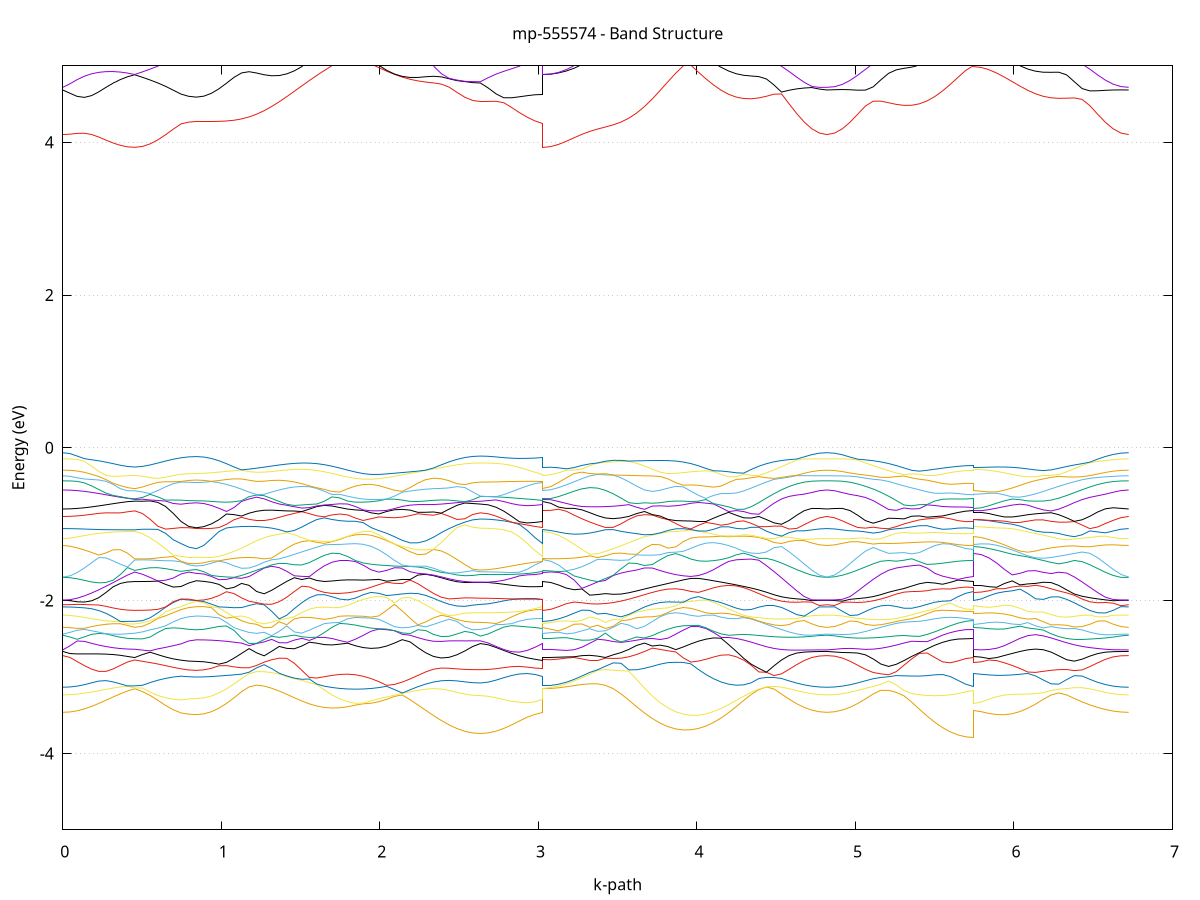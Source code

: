 set title 'mp-555574 - Band Structure'
set xlabel 'k-path'
set ylabel 'Energy (eV)'
set grid y
set yrange [-5:5]
set terminal png size 800,600
set output 'mp-555574_bands_gnuplot.png'
plot '-' using 1:2 with lines notitle, '-' using 1:2 with lines notitle, '-' using 1:2 with lines notitle, '-' using 1:2 with lines notitle, '-' using 1:2 with lines notitle, '-' using 1:2 with lines notitle, '-' using 1:2 with lines notitle, '-' using 1:2 with lines notitle, '-' using 1:2 with lines notitle, '-' using 1:2 with lines notitle, '-' using 1:2 with lines notitle, '-' using 1:2 with lines notitle, '-' using 1:2 with lines notitle, '-' using 1:2 with lines notitle, '-' using 1:2 with lines notitle, '-' using 1:2 with lines notitle, '-' using 1:2 with lines notitle, '-' using 1:2 with lines notitle, '-' using 1:2 with lines notitle, '-' using 1:2 with lines notitle, '-' using 1:2 with lines notitle, '-' using 1:2 with lines notitle, '-' using 1:2 with lines notitle, '-' using 1:2 with lines notitle, '-' using 1:2 with lines notitle, '-' using 1:2 with lines notitle, '-' using 1:2 with lines notitle, '-' using 1:2 with lines notitle, '-' using 1:2 with lines notitle, '-' using 1:2 with lines notitle, '-' using 1:2 with lines notitle, '-' using 1:2 with lines notitle, '-' using 1:2 with lines notitle, '-' using 1:2 with lines notitle, '-' using 1:2 with lines notitle, '-' using 1:2 with lines notitle, '-' using 1:2 with lines notitle, '-' using 1:2 with lines notitle, '-' using 1:2 with lines notitle, '-' using 1:2 with lines notitle, '-' using 1:2 with lines notitle, '-' using 1:2 with lines notitle, '-' using 1:2 with lines notitle, '-' using 1:2 with lines notitle, '-' using 1:2 with lines notitle, '-' using 1:2 with lines notitle, '-' using 1:2 with lines notitle, '-' using 1:2 with lines notitle, '-' using 1:2 with lines notitle, '-' using 1:2 with lines notitle, '-' using 1:2 with lines notitle, '-' using 1:2 with lines notitle, '-' using 1:2 with lines notitle, '-' using 1:2 with lines notitle, '-' using 1:2 with lines notitle, '-' using 1:2 with lines notitle, '-' using 1:2 with lines notitle, '-' using 1:2 with lines notitle, '-' using 1:2 with lines notitle, '-' using 1:2 with lines notitle, '-' using 1:2 with lines notitle, '-' using 1:2 with lines notitle, '-' using 1:2 with lines notitle, '-' using 1:2 with lines notitle, '-' using 1:2 with lines notitle, '-' using 1:2 with lines notitle, '-' using 1:2 with lines notitle, '-' using 1:2 with lines notitle, '-' using 1:2 with lines notitle, '-' using 1:2 with lines notitle, '-' using 1:2 with lines notitle, '-' using 1:2 with lines notitle, '-' using 1:2 with lines notitle, '-' using 1:2 with lines notitle, '-' using 1:2 with lines notitle, '-' using 1:2 with lines notitle, '-' using 1:2 with lines notitle, '-' using 1:2 with lines notitle, '-' using 1:2 with lines notitle, '-' using 1:2 with lines notitle, '-' using 1:2 with lines notitle, '-' using 1:2 with lines notitle, '-' using 1:2 with lines notitle, '-' using 1:2 with lines notitle, '-' using 1:2 with lines notitle, '-' using 1:2 with lines notitle, '-' using 1:2 with lines notitle, '-' using 1:2 with lines notitle, '-' using 1:2 with lines notitle, '-' using 1:2 with lines notitle, '-' using 1:2 with lines notitle, '-' using 1:2 with lines notitle, '-' using 1:2 with lines notitle, '-' using 1:2 with lines notitle, '-' using 1:2 with lines notitle, '-' using 1:2 with lines notitle, '-' using 1:2 with lines notitle, '-' using 1:2 with lines notitle, '-' using 1:2 with lines notitle, '-' using 1:2 with lines notitle
0.000000 -21.483167
0.045377 -21.480567
0.090754 -21.472767
0.136131 -21.460167
0.181508 -21.443067
0.226885 -21.421967
0.272262 -21.397567
0.317639 -21.371067
0.363016 -21.344167
0.408393 -21.320567
0.453770 -21.309567
0.453770 -21.309567
0.502407 -21.317367
0.551043 -21.334467
0.599680 -21.353267
0.648316 -21.370167
0.696953 -21.383967
0.745589 -21.394067
0.745589 -21.394067
0.794058 -21.384267
0.842526 -21.380567
0.842526 -21.380567
0.890035 -21.378467
0.937544 -21.372267
0.985053 -21.362367
1.032561 -21.349267
1.080070 -21.333767
1.127579 -21.317467
1.175088 -21.302367
1.222597 -21.291167
1.270106 -21.287267
1.317614 -21.293067
1.365123 -21.308667
1.412632 -21.331567
1.460141 -21.358267
1.507650 -21.385467
1.555158 -21.410467
1.602667 -21.431167
1.650176 -21.446167
1.697685 -21.454467
1.697685 -21.454467
1.746976 -21.455467
1.796267 -21.448367
1.845559 -21.433267
1.894850 -21.410867
1.944141 -21.382067
1.993433 -21.348467
2.042724 -21.321267
2.092015 -21.339467
2.141307 -21.364367
2.190598 -21.393367
2.239889 -21.424367
2.289180 -21.455167
2.338472 -21.484367
2.387763 -21.510667
2.437054 -21.533267
2.486346 -21.551467
2.535637 -21.564667
2.584928 -21.572767
2.634220 -21.575567
2.634220 -21.575567
2.683464 -21.572067
2.732708 -21.561767
2.781952 -21.544767
2.831196 -21.521667
2.880439 -21.493167
2.929683 -21.460467
2.978927 -21.425767
3.028171 -21.394067
3.028171 -21.309567
3.077488 -21.307967
3.126805 -21.303267
3.176122 -21.295667
3.225438 -21.285967
3.274755 -21.274867
3.324072 -21.263767
3.373389 -21.254167
3.422706 -21.248467
3.472022 -21.249067
3.521339 -21.258867
3.570656 -21.279267
3.619973 -21.308467
3.669289 -21.342067
3.718606 -21.375667
3.767923 -21.405567
3.817240 -21.429767
3.866556 -21.446867
3.866556 -21.446867
3.914222 -21.455967
3.961887 -21.457367
4.009553 -21.451367
4.057218 -21.438367
4.104883 -21.418967
4.152549 -21.394267
4.200214 -21.365567
4.247880 -21.334667
4.295545 -21.303467
4.343211 -21.321167
4.390876 -21.343067
4.438541 -21.366367
4.486207 -21.389867
4.533872 -21.412167
4.581538 -21.432467
4.629203 -21.449967
4.676868 -21.464167
4.724534 -21.474667
4.772199 -21.480967
4.819865 -21.483167
4.819865 -21.483167
4.868503 -21.480867
4.917142 -21.474067
4.965780 -21.462967
5.014419 -21.447967
5.063057 -21.429267
5.111696 -21.407667
5.160334 -21.384067
5.208973 -21.359567
5.257611 -21.335867
5.306249 -21.316367
5.354888 -21.309667
5.403526 -21.326667
5.452165 -21.354667
5.500803 -21.383867
5.549442 -21.410667
5.598080 -21.433167
5.646719 -21.449967
5.695357 -21.460367
5.743996 -21.463967
5.743996 -21.455967
5.792981 -21.452967
5.841967 -21.444067
5.890952 -21.429867
5.939938 -21.410967
5.988923 -21.388667
6.037909 -21.365167
6.086894 -21.344167
6.135880 -21.333567
6.184865 -21.339067
6.233851 -21.354667
6.282836 -21.373967
6.331822 -21.393867
6.380808 -21.413067
6.429793 -21.430667
6.478779 -21.446167
6.527764 -21.459167
6.576750 -21.469467
6.625735 -21.477067
6.674721 -21.481567
6.723706 -21.483167
e
0.000000 -21.240367
0.045377 -21.240767
0.090754 -21.240067
0.136131 -21.236767
0.181508 -21.230567
0.226885 -21.222267
0.272262 -21.214367
0.317639 -21.212167
0.363016 -21.219467
0.408393 -21.232267
0.453770 -21.239867
0.453770 -21.239867
0.502407 -21.238167
0.551043 -21.235767
0.599680 -21.233967
0.648316 -21.231367
0.696953 -21.226667
0.745589 -21.218767
0.745589 -21.218767
0.794058 -21.218367
0.842526 -21.218767
0.842526 -21.218767
0.890035 -21.216667
0.937544 -21.210467
0.985053 -21.200467
1.032561 -21.186967
1.080070 -21.170567
1.127579 -21.152167
1.175088 -21.132967
1.222597 -21.114667
1.270106 -21.099567
1.317614 -21.090367
1.365123 -21.090967
1.412632 -21.112467
1.460141 -21.155367
1.507650 -21.198067
1.555158 -21.235567
1.602667 -21.266367
1.650176 -21.289967
1.697685 -21.306167
1.697685 -21.306167
1.746976 -21.315567
1.796267 -21.318267
1.845559 -21.316167
1.894850 -21.311867
1.944141 -21.308967
1.993433 -21.311267
2.042724 -21.312667
2.092015 -21.279467
2.141307 -21.256467
2.190598 -21.247367
2.239889 -21.247467
2.289180 -21.252367
2.338472 -21.259367
2.387763 -21.267367
2.437054 -21.275067
2.486346 -21.281867
2.535637 -21.287067
2.584928 -21.290367
2.634220 -21.291467
2.634220 -21.291467
2.683464 -21.288367
2.732708 -21.279067
2.781952 -21.264367
2.831196 -21.245467
2.880439 -21.225067
2.929683 -21.209867
2.978927 -21.208967
3.028171 -21.218767
3.028171 -21.239867
3.077488 -21.237167
3.126805 -21.229167
3.176122 -21.215967
3.225438 -21.197867
3.274755 -21.175267
3.324072 -21.148667
3.373389 -21.119767
3.422706 -21.099467
3.472022 -21.102367
3.521339 -21.117067
3.570656 -21.142567
3.619973 -21.177867
3.669289 -21.218567
3.718606 -21.258667
3.767923 -21.293967
3.817240 -21.322267
3.866556 -21.342467
3.866556 -21.342467
3.914222 -21.353867
3.961887 -21.357267
4.009553 -21.352967
4.057218 -21.341567
4.104883 -21.324267
4.152549 -21.302867
4.200214 -21.283467
4.247880 -21.287667
4.295545 -21.302167
4.343211 -21.274367
4.390876 -21.249367
4.438541 -21.230367
4.486207 -21.218167
4.533872 -21.212367
4.581538 -21.211267
4.629203 -21.219767
4.676868 -21.228067
4.724534 -21.234667
4.772199 -21.238967
4.819865 -21.240367
4.819865 -21.240367
4.868503 -21.238967
4.917142 -21.235067
4.965780 -21.229267
5.014419 -21.222567
5.063057 -21.216767
5.111696 -21.213267
5.160334 -21.213567
5.208973 -21.219267
5.257611 -21.231367
5.306249 -21.248867
5.354888 -21.263267
5.403526 -21.263367
5.452165 -21.262367
5.500803 -21.274567
5.549442 -21.291167
5.598080 -21.304767
5.646719 -21.313767
5.695357 -21.317767
5.743996 -21.318467
5.743996 -21.315467
5.792981 -21.313867
5.841967 -21.309067
5.890952 -21.300867
5.939938 -21.289667
5.988923 -21.277267
6.037909 -21.268567
6.086894 -21.267967
6.135880 -21.266167
6.184865 -21.254567
6.233851 -21.238167
6.282836 -21.222967
6.331822 -21.211267
6.380808 -21.204867
6.429793 -21.209567
6.478779 -21.219867
6.527764 -21.229267
6.576750 -21.236067
6.625735 -21.239667
6.674721 -21.240567
6.723706 -21.240367
e
0.000000 -21.221967
0.045377 -21.218567
0.090754 -21.210667
0.136131 -21.201267
0.181508 -21.192667
0.226885 -21.186267
0.272262 -21.181667
0.317639 -21.175567
0.363016 -21.165367
0.408393 -21.153867
0.453770 -21.147767
0.453770 -21.147767
0.502407 -21.136367
0.551043 -21.111867
0.599680 -21.105867
0.648316 -21.097567
0.696953 -21.086667
0.745589 -21.073467
0.745589 -21.073467
0.794058 -21.036067
0.842526 -20.994467
0.842526 -20.994467
0.890035 -20.994167
0.937544 -20.993367
0.985053 -20.992267
1.032561 -20.991167
1.080070 -20.990467
1.127579 -20.990367
1.175088 -20.997567
1.222597 -21.009867
1.270106 -21.027467
1.317614 -21.050367
1.365123 -21.077867
1.412632 -21.109567
1.460141 -21.143167
1.507650 -21.175067
1.555158 -21.203667
1.602667 -21.227067
1.650176 -21.243667
1.697685 -21.252467
1.697685 -21.252467
1.746976 -21.252367
1.796267 -21.242467
1.845559 -21.242167
1.894850 -21.239067
1.944141 -21.233167
1.993433 -21.225567
2.042724 -21.216867
2.092015 -21.205667
2.141307 -21.187767
2.190598 -21.162567
2.239889 -21.136667
2.289180 -21.115567
2.338472 -21.100567
2.387763 -21.091067
2.437054 -21.085967
2.486346 -21.083567
2.535637 -21.082667
2.584928 -21.082467
2.634220 -21.082467
2.634220 -21.082467
2.683464 -21.085867
2.732708 -21.088467
2.781952 -21.091467
2.831196 -21.096667
2.880439 -21.104067
2.929683 -21.108267
2.978927 -21.098467
3.028171 -21.073467
3.028171 -21.147767
3.077488 -21.146167
3.126805 -21.141567
3.176122 -21.134267
3.225438 -21.124967
3.274755 -21.114567
3.324072 -21.104467
3.373389 -21.096067
3.422706 -21.082467
3.472022 -21.064767
3.521339 -21.076867
3.570656 -21.098167
3.619973 -21.133667
3.669289 -21.170867
3.718606 -21.202867
3.767923 -21.229167
3.817240 -21.249267
3.866556 -21.262467
3.866556 -21.262467
3.914222 -21.269067
3.961887 -21.270767
4.009553 -21.269567
4.057218 -21.267667
4.104883 -21.266767
4.152549 -21.268067
4.200214 -21.268467
4.247880 -21.249667
4.295545 -21.227667
4.343211 -21.209967
4.390876 -21.198667
4.438541 -21.194267
4.486207 -21.196067
4.533872 -21.202167
4.581538 -21.210667
4.629203 -21.213067
4.676868 -21.216067
4.724534 -21.219067
4.772199 -21.221267
4.819865 -21.221967
4.819865 -21.221967
4.868503 -21.220967
4.917142 -21.217967
4.965780 -21.213167
5.014419 -21.206567
5.063057 -21.198467
5.111696 -21.190067
5.160334 -21.183667
5.208973 -21.181967
5.257611 -21.186367
5.306249 -21.196667
5.354888 -21.211667
5.403526 -21.229567
5.452165 -21.246467
5.500803 -21.253867
5.549442 -21.259867
5.598080 -21.269267
5.646719 -21.281167
5.695357 -21.292167
5.743996 -21.296967
5.743996 -21.253267
5.792981 -21.247667
5.841967 -21.235667
5.890952 -21.235167
5.939938 -21.235567
5.988923 -21.236767
6.037909 -21.234867
6.086894 -21.224767
6.135880 -21.210267
6.184865 -21.196767
6.233851 -21.187367
6.282836 -21.183967
6.331822 -21.186867
6.380808 -21.193567
6.429793 -21.195767
6.478779 -21.196467
6.527764 -21.199867
6.576750 -21.205867
6.625735 -21.212967
6.674721 -21.219267
6.723706 -21.221967
e
0.000000 -21.066667
0.045377 -21.065367
0.090754 -21.061467
0.136131 -21.056467
0.181508 -21.053067
0.226885 -21.055667
0.272262 -21.065567
0.317639 -21.080167
0.363016 -21.095667
0.408393 -21.109267
0.453770 -21.115867
0.453770 -21.115867
0.502407 -21.114767
0.551043 -21.105067
0.599680 -21.061567
0.648316 -21.009567
0.696953 -20.952667
0.745589 -20.896367
0.745589 -20.896367
0.794058 -20.935067
0.842526 -20.983967
0.842526 -20.983967
0.890035 -20.983867
0.937544 -20.983467
0.985053 -20.983267
1.032561 -20.983667
1.080070 -20.985567
1.127579 -20.989867
1.175088 -20.990367
1.222597 -20.989167
1.270106 -20.984867
1.317614 -21.004467
1.365123 -21.048967
1.412632 -21.084667
1.460141 -21.102367
1.507650 -21.131867
1.555158 -21.161167
1.602667 -21.186867
1.650176 -21.208067
1.697685 -21.224167
1.697685 -21.224167
1.746976 -21.235467
1.796267 -21.241267
1.845559 -21.222767
1.894850 -21.193367
1.944141 -21.154867
1.993433 -21.107967
2.042724 -21.053867
2.092015 -21.011467
2.141307 -20.989967
2.190598 -20.981767
2.239889 -20.986167
2.289180 -20.998767
2.338472 -21.015067
2.387763 -21.032167
2.437054 -21.047867
2.486346 -21.061067
2.535637 -21.070967
2.584928 -21.077067
2.634220 -21.079067
2.634220 -21.079067
2.683464 -21.071567
2.732708 -21.056867
2.781952 -21.035467
2.831196 -21.007067
2.880439 -20.971967
2.929683 -20.931167
2.978927 -20.888767
3.028171 -20.896367
3.028171 -21.115867
3.077488 -21.114567
3.126805 -21.110667
3.176122 -21.104367
3.225438 -21.096267
3.274755 -21.086967
3.324072 -21.077267
3.373389 -21.068767
3.422706 -21.063567
3.472022 -21.057567
3.521339 -21.056867
3.570656 -21.092067
3.619973 -21.120867
3.669289 -21.141367
3.718606 -21.159467
3.767923 -21.175067
3.817240 -21.187667
3.866556 -21.196267
3.866556 -21.196267
3.914222 -21.200167
3.961887 -21.199267
4.009553 -21.193767
4.057218 -21.183867
4.104883 -21.170567
4.152549 -21.154967
4.200214 -21.138567
4.247880 -21.123067
4.295545 -21.109667
4.343211 -21.099167
4.390876 -21.091367
4.438541 -21.085467
4.486207 -21.080667
4.533872 -21.076567
4.581538 -21.073067
4.629203 -21.070367
4.676868 -21.068567
4.724534 -21.067467
4.772199 -21.066867
4.819865 -21.066667
4.819865 -21.066667
4.868503 -21.066767
4.917142 -21.067067
4.965780 -21.067767
5.014419 -21.069167
5.063057 -21.071767
5.111696 -21.075367
5.160334 -21.079567
5.208973 -21.083267
5.257611 -21.085867
5.306249 -21.088567
5.354888 -21.093567
5.403526 -21.102467
5.452165 -21.116267
5.500803 -21.137067
5.549442 -21.165567
5.598080 -21.194167
5.646719 -21.215267
5.695357 -21.227167
5.743996 -21.230967
5.743996 -21.236667
5.792981 -21.236367
5.841967 -21.231267
5.890952 -21.205267
5.939938 -21.170167
5.988923 -21.127267
6.037909 -21.078367
6.086894 -21.037967
6.135880 -21.020367
6.184865 -21.011867
6.233851 -21.010267
6.282836 -21.013267
6.331822 -21.019267
6.380808 -21.027267
6.429793 -21.036667
6.478779 -21.046167
6.527764 -21.054467
6.576750 -21.060567
6.625735 -21.064267
6.674721 -21.066167
6.723706 -21.066667
e
0.000000 -20.948967
0.045377 -20.949267
0.090754 -20.949667
0.136131 -20.948867
0.181508 -20.943467
0.226885 -20.928367
0.272262 -20.901667
0.317639 -20.865167
0.363016 -20.822367
0.408393 -20.778967
0.453770 -20.753367
0.453770 -20.753367
0.502407 -20.758367
0.551043 -20.771767
0.599680 -20.791367
0.648316 -20.815667
0.696953 -20.843167
0.745589 -20.872067
0.745589 -20.872067
0.794058 -20.877067
0.842526 -20.868567
0.842526 -20.868567
0.890035 -20.869367
0.937544 -20.872167
0.985053 -20.877067
1.032561 -20.884567
1.080070 -20.895367
1.127579 -20.909867
1.175088 -20.928167
1.222597 -20.950167
1.270106 -20.975167
1.317614 -20.999467
1.365123 -21.035167
1.412632 -21.067467
1.460141 -21.100167
1.507650 -21.119967
1.555158 -21.137267
1.602667 -21.152267
1.650176 -21.163167
1.697685 -21.168867
1.697685 -21.168867
1.746976 -21.168667
1.796267 -21.161867
1.845559 -21.148367
1.894850 -21.128567
1.944141 -21.102867
1.993433 -21.072667
2.042724 -21.040167
2.092015 -20.992267
2.141307 -20.927567
2.190598 -20.860167
2.239889 -20.792867
2.289180 -20.731467
2.338472 -20.693167
2.387763 -20.696467
2.437054 -20.701867
2.486346 -20.706667
2.535637 -20.710467
2.584928 -20.712867
2.634220 -20.713667
2.634220 -20.713667
2.683464 -20.719667
2.732708 -20.734767
2.781952 -20.752867
2.831196 -20.769167
2.880439 -20.783067
2.929683 -20.802967
2.978927 -20.836167
3.028171 -20.872067
3.028171 -20.753367
3.077488 -20.754367
3.126805 -20.758067
3.176122 -20.766067
3.225438 -20.781367
3.274755 -20.806767
3.324072 -20.842467
3.373389 -20.885867
3.422706 -20.932067
3.472022 -20.974667
3.521339 -21.006467
3.570656 -21.026667
3.619973 -21.042367
3.669289 -21.057367
3.718606 -21.071067
3.767923 -21.104167
3.817240 -21.133267
3.866556 -21.154167
3.866556 -21.154167
3.914222 -21.165767
3.961887 -21.167867
4.009553 -21.159167
4.057218 -21.138867
4.104883 -21.107467
4.152549 -21.065967
4.200214 -21.016467
4.247880 -20.962967
4.295545 -20.918567
4.343211 -20.905167
4.390876 -20.908367
4.438541 -20.914667
4.486207 -20.921167
4.533872 -20.927367
4.581538 -20.933067
4.629203 -20.938367
4.676868 -20.942767
4.724534 -20.946167
4.772199 -20.948267
4.819865 -20.948967
4.819865 -20.948967
4.868503 -20.948367
4.917142 -20.946267
4.965780 -20.943067
5.014419 -20.938967
5.063057 -20.934167
5.111696 -20.928767
5.160334 -20.923067
5.208973 -20.917267
5.257611 -20.912567
5.306249 -20.912967
5.354888 -20.933267
5.403526 -20.980867
5.452165 -21.033167
5.500803 -21.075767
5.549442 -21.101867
5.598080 -21.114967
5.646719 -21.119667
5.695357 -21.117167
5.743996 -21.109667
5.743996 -21.136367
5.792981 -21.132267
5.841967 -21.120767
5.890952 -21.104567
5.939938 -21.086967
5.988923 -21.067567
6.037909 -21.045967
6.086894 -21.011667
6.135880 -20.957467
6.184865 -20.918367
6.233851 -20.900367
6.282836 -20.893867
6.331822 -20.894767
6.380808 -20.899867
6.429793 -20.907467
6.478779 -20.916367
6.527764 -20.925767
6.576750 -20.934767
6.625735 -20.942267
6.674721 -20.947267
6.723706 -20.948967
e
0.000000 -20.606767
0.045377 -20.620367
0.090754 -20.641867
0.136131 -20.661167
0.181508 -20.675767
0.226885 -20.685067
0.272262 -20.689767
0.317639 -20.691467
0.363016 -20.692667
0.408393 -20.698167
0.453770 -20.707167
0.453770 -20.707167
0.502407 -20.706967
0.551043 -20.706767
0.599680 -20.708367
0.648316 -20.726567
0.696953 -20.771367
0.745589 -20.822867
0.745589 -20.822867
0.794058 -20.835267
0.842526 -20.842967
0.842526 -20.842967
0.890035 -20.842267
0.937544 -20.840367
0.985053 -20.838067
1.032561 -20.837067
1.080070 -20.840267
1.127579 -20.851467
1.175088 -20.873667
1.222597 -20.907567
1.270106 -20.950767
1.317614 -20.972767
1.365123 -20.954667
1.412632 -20.940667
1.460141 -20.974767
1.507650 -21.008967
1.555158 -21.038267
1.602667 -21.061267
1.650176 -21.077567
1.697685 -21.086567
1.697685 -21.086567
1.746976 -21.087967
1.796267 -21.081267
1.845559 -21.066767
1.894850 -21.044967
1.944141 -21.016667
1.993433 -20.982967
2.042724 -20.945267
2.092015 -20.904867
2.141307 -20.862967
2.190598 -20.820067
2.239889 -20.776167
2.289180 -20.729867
2.338472 -20.682967
2.387763 -20.649867
2.437054 -20.634667
2.486346 -20.626067
2.535637 -20.621267
2.584928 -20.618867
2.634220 -20.618067
2.634220 -20.618067
2.683464 -20.621967
2.732708 -20.634467
2.781952 -20.656867
2.831196 -20.688467
2.880439 -20.727267
2.929683 -20.771067
2.978927 -20.818767
3.028171 -20.822867
3.028171 -20.707167
3.077488 -20.709367
3.126805 -20.716267
3.176122 -20.728667
3.225438 -20.747367
3.274755 -20.773867
3.324072 -20.808467
3.373389 -20.850867
3.422706 -20.898067
3.472022 -20.942567
3.521339 -20.960067
3.570656 -20.942167
3.619973 -20.976967
3.669289 -21.024967
3.718606 -21.067767
3.767923 -21.081767
3.817240 -21.087567
3.866556 -21.087067
3.866556 -21.087067
3.914222 -21.079767
3.961887 -21.065167
4.009553 -21.043167
4.057218 -21.013767
4.104883 -20.977367
4.152549 -20.934267
4.200214 -20.885467
4.247880 -20.847067
4.295545 -20.840067
4.343211 -20.796667
4.390876 -20.734567
4.438541 -20.671667
4.486207 -20.619267
4.533872 -20.593067
4.581538 -20.594467
4.629203 -20.597567
4.676868 -20.601067
4.724534 -20.604067
4.772199 -20.606067
4.819865 -20.606767
4.819865 -20.606767
4.868503 -20.607367
4.917142 -20.609167
4.965780 -20.611967
5.014419 -20.616167
5.063057 -20.622667
5.111696 -20.633667
5.160334 -20.653267
5.208973 -20.691067
5.257611 -20.748867
5.306249 -20.809767
5.354888 -20.853067
5.403526 -20.875767
5.452165 -20.911267
5.500803 -20.955767
5.549442 -20.998267
5.598080 -21.035567
5.646719 -21.066467
5.695357 -21.090367
5.743996 -21.105067
5.743996 -21.120667
5.792981 -21.117967
5.841967 -21.109567
5.890952 -21.093667
5.939938 -21.068567
5.988923 -21.036867
6.037909 -21.001367
6.086894 -20.964467
6.135880 -20.926567
6.184865 -20.874567
6.233851 -20.811367
6.282836 -20.761567
6.331822 -20.741867
6.380808 -20.730367
6.429793 -20.717667
6.478779 -20.702167
6.527764 -20.683767
6.576750 -20.662967
6.625735 -20.640867
6.674721 -20.619167
6.723706 -20.606767
e
0.000000 -20.568567
0.045377 -20.554167
0.090754 -20.530367
0.136131 -20.508067
0.181508 -20.491667
0.226885 -20.485867
0.272262 -20.492167
0.317639 -20.508267
0.363016 -20.554967
0.408393 -20.596767
0.453770 -20.614567
0.453770 -20.614567
0.502407 -20.621667
0.551043 -20.641167
0.599680 -20.669667
0.648316 -20.689967
0.696953 -20.690267
0.745589 -20.696067
0.745589 -20.696067
0.794058 -20.699167
0.842526 -20.699467
0.842526 -20.699467
0.890035 -20.699767
0.937544 -20.700567
0.985053 -20.701867
1.032561 -20.703167
1.080070 -20.703467
1.127579 -20.710067
1.175088 -20.734667
1.222597 -20.767367
1.270106 -20.806267
1.317614 -20.848567
1.365123 -20.891267
1.412632 -20.921767
1.460141 -20.896467
1.507650 -20.864167
1.555158 -20.831167
1.602667 -20.799267
1.650176 -20.769967
1.697685 -20.744467
1.697685 -20.744467
1.746976 -20.722667
1.796267 -20.736767
1.845559 -20.764767
1.894850 -20.788367
1.944141 -20.803867
1.993433 -20.807867
2.042724 -20.798267
2.092015 -20.774667
2.141307 -20.738667
2.190598 -20.708267
2.239889 -20.689467
2.289180 -20.684667
2.338472 -20.679067
2.387763 -20.641667
2.437054 -20.602167
2.486346 -20.568967
2.535637 -20.544267
2.584928 -20.529167
2.634220 -20.524167
2.634220 -20.524167
2.683464 -20.539767
2.732708 -20.566567
2.781952 -20.600467
2.831196 -20.639467
2.880439 -20.678667
2.929683 -20.705767
2.978927 -20.708367
3.028171 -20.696067
3.028171 -20.614567
3.077488 -20.616867
3.126805 -20.623267
3.176122 -20.632867
3.225438 -20.643467
3.274755 -20.652267
3.324072 -20.657967
3.373389 -20.680967
3.422706 -20.741167
3.472022 -20.802067
3.521339 -20.861567
3.570656 -20.913267
3.619973 -20.894367
3.669289 -20.853667
3.718606 -20.811467
3.767923 -20.769667
3.817240 -20.729667
3.866556 -20.692367
3.866556 -20.692367
3.914222 -20.690067
3.961887 -20.717967
4.009553 -20.746167
4.057218 -20.773367
4.104883 -20.798367
4.152549 -20.819967
4.200214 -20.836867
4.247880 -20.831767
4.295545 -20.774567
4.343211 -20.715367
4.390876 -20.656167
4.438541 -20.603467
4.486207 -20.594667
4.533872 -20.589267
4.581538 -20.576667
4.629203 -20.571467
4.676868 -20.569367
4.724534 -20.568667
4.772199 -20.568567
4.819865 -20.568567
4.819865 -20.568567
4.868503 -20.567167
4.917142 -20.563467
4.965780 -20.558167
5.014419 -20.552267
5.063057 -20.547767
5.111696 -20.551367
5.160334 -20.589667
5.208973 -20.634967
5.257611 -20.666867
5.306249 -20.714667
5.354888 -20.770167
5.403526 -20.811667
5.452165 -20.821567
5.500803 -20.810567
5.549442 -20.790267
5.598080 -20.764667
5.646719 -20.736167
5.695357 -20.707167
5.743996 -20.684967
5.743996 -20.742067
5.792981 -20.746767
5.841967 -20.756967
5.890952 -20.767267
5.939938 -20.773667
5.988923 -20.773667
6.037909 -20.765667
6.086894 -20.750567
6.135880 -20.733467
6.184865 -20.724267
6.233851 -20.719067
6.282836 -20.697167
6.331822 -20.642467
6.380808 -20.579767
6.429793 -20.524667
6.478779 -20.498567
6.527764 -20.501667
6.576750 -20.516167
6.625735 -20.535767
6.674721 -20.556367
6.723706 -20.568567
e
0.000000 -20.395367
0.045377 -20.397267
0.090754 -20.402667
0.136131 -20.411267
0.181508 -20.421967
0.226885 -20.436167
0.272262 -20.463667
0.317639 -20.502867
0.363016 -20.516967
0.408393 -20.526067
0.453770 -20.529367
0.453770 -20.529367
0.502407 -20.534667
0.551043 -20.554567
0.599680 -20.583867
0.648316 -20.614967
0.696953 -20.643367
0.745589 -20.656467
0.745589 -20.656467
0.794058 -20.669767
0.842526 -20.674967
0.842526 -20.674967
0.890035 -20.675267
0.937544 -20.676467
0.985053 -20.679067
1.032561 -20.684267
1.080070 -20.693867
1.127579 -20.700867
1.175088 -20.693967
1.222597 -20.682367
1.270106 -20.667167
1.317614 -20.656467
1.365123 -20.678467
1.412632 -20.688367
1.460141 -20.686567
1.507650 -20.676867
1.555158 -20.664967
1.602667 -20.658267
1.650176 -20.664267
1.697685 -20.682267
1.697685 -20.682267
1.746976 -20.708067
1.796267 -20.705867
1.845559 -20.693867
1.894850 -20.685567
1.944141 -20.680167
1.993433 -20.676767
2.042724 -20.696167
2.092015 -20.711367
2.141307 -20.715867
2.190598 -20.691967
2.239889 -20.680567
2.289180 -20.665167
2.338472 -20.635667
2.387763 -20.597967
2.437054 -20.563167
2.486346 -20.538267
2.535637 -20.522967
2.584928 -20.514867
2.634220 -20.512367
2.634220 -20.512367
2.683464 -20.502367
2.732708 -20.496167
2.781952 -20.503967
2.831196 -20.524467
2.880439 -20.553167
2.929683 -20.586967
2.978927 -20.623267
3.028171 -20.656467
3.028171 -20.529367
3.077488 -20.530067
3.126805 -20.532467
3.176122 -20.536967
3.225438 -20.544667
3.274755 -20.571067
3.324072 -20.623367
3.373389 -20.660967
3.422706 -20.662667
3.472022 -20.663667
3.521339 -20.663367
3.570656 -20.660367
3.619973 -20.653267
3.669289 -20.641667
3.718606 -20.626267
3.767923 -20.621067
3.817240 -20.638867
3.866556 -20.663067
3.866556 -20.663067
3.914222 -20.659067
3.961887 -20.630967
4.009553 -20.609367
4.057218 -20.601067
4.104883 -20.611067
4.152549 -20.626967
4.200214 -20.639867
4.247880 -20.645867
4.295545 -20.642567
4.343211 -20.629867
4.390876 -20.609667
4.438541 -20.592967
4.486207 -20.555367
4.533872 -20.514067
4.581538 -20.467067
4.629203 -20.424467
4.676868 -20.397667
4.724534 -20.394567
4.772199 -20.395167
4.819865 -20.395367
4.819865 -20.395367
4.868503 -20.395367
4.917142 -20.395167
4.965780 -20.399867
5.014419 -20.430767
5.063057 -20.473867
5.111696 -20.518867
5.160334 -20.545167
5.208973 -20.597167
5.257611 -20.655367
5.306249 -20.689867
5.354888 -20.704767
5.403526 -20.708967
5.452165 -20.702767
5.500803 -20.688567
5.549442 -20.669767
5.598080 -20.650367
5.646719 -20.640167
5.695357 -20.652367
5.743996 -20.670667
5.743996 -20.686967
5.792981 -20.683467
5.841967 -20.675967
5.890952 -20.668567
5.939938 -20.663267
5.988923 -20.661767
6.037909 -20.667867
6.086894 -20.680167
6.135880 -20.682267
6.184865 -20.667867
6.233851 -20.643067
6.282836 -20.607967
6.331822 -20.567067
6.380808 -20.525067
6.429793 -20.487467
6.478779 -20.455667
6.527764 -20.422367
6.576750 -20.405767
6.625735 -20.400467
6.674721 -20.397267
6.723706 -20.395367
e
0.000000 -20.391467
0.045377 -20.393267
0.090754 -20.398567
0.136131 -20.406867
0.181508 -20.417467
0.226885 -20.427767
0.272262 -20.433567
0.317639 -20.438467
0.363016 -20.442667
0.408393 -20.445067
0.453770 -20.445767
0.453770 -20.445767
0.502407 -20.455767
0.551043 -20.447967
0.599680 -20.424267
0.648316 -20.393867
0.696953 -20.362467
0.745589 -20.354967
0.745589 -20.354967
0.794058 -20.351367
0.842526 -20.349767
0.842526 -20.349767
0.890035 -20.355467
0.937544 -20.371367
0.985053 -20.394667
1.032561 -20.422267
1.080070 -20.457767
1.127579 -20.498367
1.175088 -20.539867
1.222597 -20.581767
1.270106 -20.621667
1.317614 -20.648567
1.365123 -20.631467
1.412632 -20.614567
1.460141 -20.600867
1.507650 -20.592467
1.555158 -20.589867
1.602667 -20.589067
1.650176 -20.584267
1.697685 -20.577667
1.697685 -20.577667
1.746976 -20.576767
1.796267 -20.585767
1.845559 -20.602967
1.894850 -20.625167
1.944141 -20.649767
1.993433 -20.674367
2.042724 -20.674967
2.092015 -20.674667
2.141307 -20.675467
2.190598 -20.677467
2.239889 -20.640067
2.289180 -20.586267
2.338472 -20.535667
2.387763 -20.491867
2.437054 -20.458367
2.486346 -20.440067
2.535637 -20.433667
2.584928 -20.431667
2.634220 -20.431167
2.634220 -20.431167
2.683464 -20.431467
2.732708 -20.428767
2.781952 -20.416667
2.831196 -20.397267
2.880439 -20.375767
2.929683 -20.355667
2.978927 -20.353367
3.028171 -20.354967
3.028171 -20.445767
3.077488 -20.445967
3.126805 -20.455467
3.176122 -20.483167
3.225438 -20.520867
3.274755 -20.552067
3.324072 -20.568567
3.373389 -20.588667
3.422706 -20.610367
3.472022 -20.629267
3.521339 -20.641067
3.570656 -20.643567
3.619973 -20.637767
3.669289 -20.626767
3.718606 -20.617367
3.767923 -20.608867
3.817240 -20.591367
3.866556 -20.576067
3.866556 -20.576067
3.914222 -20.566067
3.961887 -20.563767
4.009553 -20.569067
4.057218 -20.578367
4.104883 -20.588967
4.152549 -20.598867
4.200214 -20.606667
4.247880 -20.611467
4.295545 -20.612467
4.343211 -20.609667
4.390876 -20.603967
4.438541 -20.584967
4.486207 -20.543967
4.533872 -20.496967
4.581538 -20.456667
4.629203 -20.422067
4.676868 -20.394667
4.724534 -20.392367
4.772199 -20.391567
4.819865 -20.391467
4.819865 -20.391467
4.868503 -20.391667
4.917142 -20.392867
4.965780 -20.395467
5.014419 -20.415767
5.063057 -20.450567
5.111696 -20.491567
5.160334 -20.530367
5.208973 -20.538867
5.257611 -20.545867
5.306249 -20.552767
5.354888 -20.557767
5.403526 -20.560667
5.452165 -20.562967
5.500803 -20.568167
5.549442 -20.578067
5.598080 -20.591067
5.646719 -20.599367
5.695357 -20.591867
5.743996 -20.584967
5.743996 -20.560267
5.792981 -20.563967
5.841967 -20.575067
5.890952 -20.593067
5.939938 -20.615367
5.988923 -20.638467
6.037909 -20.655967
6.086894 -20.663867
6.135880 -20.666767
6.184865 -20.654967
6.233851 -20.622267
6.282836 -20.581967
6.331822 -20.542967
6.380808 -20.510867
6.429793 -20.484067
6.478779 -20.447867
6.527764 -20.412967
6.576750 -20.387767
6.625735 -20.387067
6.674721 -20.389767
6.723706 -20.391467
e
0.000000 -20.350167
0.045377 -20.351267
0.090754 -20.354167
0.136131 -20.358067
0.181508 -20.362367
0.226885 -20.379967
0.272262 -20.403767
0.317639 -20.417767
0.363016 -20.426267
0.408393 -20.431967
0.453770 -20.434167
0.453770 -20.434167
0.502407 -20.412867
0.551043 -20.385667
0.599680 -20.370967
0.648316 -20.366367
0.696953 -20.360867
0.745589 -20.335967
0.745589 -20.335967
0.794058 -20.324867
0.842526 -20.326967
0.842526 -20.326967
0.890035 -20.336267
0.937544 -20.356367
0.985053 -20.384567
1.032561 -20.419167
1.080070 -20.450767
1.127579 -20.476367
1.175088 -20.495867
1.222597 -20.507967
1.270106 -20.513567
1.317614 -20.517967
1.365123 -20.523767
1.412632 -20.524667
1.460141 -20.521867
1.507650 -20.516467
1.555158 -20.509867
1.602667 -20.504267
1.650176 -20.503067
1.697685 -20.510767
1.697685 -20.510767
1.746976 -20.522167
1.796267 -20.535567
1.845559 -20.549367
1.894850 -20.562167
1.944141 -20.572267
1.993433 -20.577767
2.042724 -20.576667
2.092015 -20.567667
2.141307 -20.550367
2.190598 -20.525867
2.239889 -20.495467
2.289180 -20.461067
2.338472 -20.425067
2.387763 -20.406967
2.437054 -20.400667
2.486346 -20.383967
2.535637 -20.361467
2.584928 -20.343067
2.634220 -20.335667
2.634220 -20.335667
2.683464 -20.336467
2.732708 -20.338467
2.781952 -20.341467
2.831196 -20.344767
2.880439 -20.348067
2.929683 -20.350967
2.978927 -20.340167
3.028171 -20.335967
3.028171 -20.434167
3.077488 -20.439267
3.126805 -20.446367
3.176122 -20.446767
3.225438 -20.446767
3.274755 -20.445967
3.324072 -20.444167
3.373389 -20.460567
3.422706 -20.478567
3.472022 -20.493867
3.521339 -20.507867
3.570656 -20.521867
3.619973 -20.536267
3.669289 -20.550567
3.718606 -20.561067
3.767923 -20.558267
3.817240 -20.543467
3.866556 -20.526567
3.866556 -20.526567
3.914222 -20.526967
3.961887 -20.526567
4.009553 -20.543167
4.057218 -20.553067
4.104883 -20.547967
4.152549 -20.537267
4.200214 -20.526067
4.247880 -20.514567
4.295545 -20.501267
4.343211 -20.484967
4.390876 -20.473267
4.438541 -20.459567
4.486207 -20.440267
4.533872 -20.413567
4.581538 -20.391967
4.629203 -20.392167
4.676868 -20.391667
4.724534 -20.370067
4.772199 -20.355367
4.819865 -20.350167
4.819865 -20.350167
4.868503 -20.355267
4.917142 -20.370167
4.965780 -20.390967
5.014419 -20.394167
5.063057 -20.394667
5.111696 -20.414967
5.160334 -20.445267
5.208973 -20.471067
5.257611 -20.492167
5.306249 -20.509067
5.354888 -20.522167
5.403526 -20.532167
5.452165 -20.538767
5.500803 -20.540867
5.549442 -20.539467
5.598080 -20.537967
5.646719 -20.539467
5.695357 -20.544867
5.743996 -20.549067
5.743996 -20.495467
5.792981 -20.500167
5.841967 -20.510067
5.890952 -20.524667
5.939938 -20.539067
5.988923 -20.549767
6.037909 -20.553867
6.086894 -20.549767
6.135880 -20.539267
6.184865 -20.528567
6.233851 -20.514967
6.282836 -20.494967
6.331822 -20.466867
6.380808 -20.432567
6.429793 -20.399767
6.478779 -20.399167
6.527764 -20.394767
6.576750 -20.384667
6.625735 -20.367667
6.674721 -20.354667
6.723706 -20.350167
e
0.000000 -20.319767
0.045377 -20.321967
0.090754 -20.328167
0.136131 -20.338567
0.181508 -20.355067
0.226885 -20.366467
0.272262 -20.370067
0.317639 -20.373067
0.363016 -20.375367
0.408393 -20.376667
0.453770 -20.377167
0.453770 -20.377167
0.502407 -20.376467
0.551043 -20.374367
0.599680 -20.361267
0.648316 -20.342867
0.696953 -20.331667
0.745589 -20.323467
0.745589 -20.323467
0.794058 -20.323767
0.842526 -20.319767
0.842526 -20.319767
0.890035 -20.318067
0.937544 -20.320967
0.985053 -20.332867
1.032561 -20.355367
1.080070 -20.386167
1.127579 -20.421267
1.175088 -20.455967
1.222597 -20.484967
1.270106 -20.505567
1.317614 -20.514567
1.365123 -20.512467
1.412632 -20.508667
1.460141 -20.504467
1.507650 -20.500767
1.555158 -20.498567
1.602667 -20.499067
1.650176 -20.500767
1.697685 -20.498467
1.697685 -20.498467
1.746976 -20.493767
1.796267 -20.484867
1.845559 -20.473467
1.894850 -20.461667
1.944141 -20.454467
1.993433 -20.455567
2.042724 -20.454467
2.092015 -20.449567
2.141307 -20.439567
2.190598 -20.423667
2.239889 -20.405567
2.289180 -20.406867
2.338472 -20.407867
2.387763 -20.390267
2.437054 -20.360667
2.486346 -20.342167
2.535637 -20.331767
2.584928 -20.323367
2.634220 -20.316867
2.634220 -20.316867
2.683464 -20.317567
2.732708 -20.318667
2.781952 -20.319467
2.831196 -20.320267
2.880439 -20.321867
2.929683 -20.324267
2.978927 -20.326267
3.028171 -20.323467
3.028171 -20.377167
3.077488 -20.378767
3.126805 -20.382767
3.176122 -20.389067
3.225438 -20.399867
3.274755 -20.417467
3.324072 -20.439367
3.373389 -20.441767
3.422706 -20.449767
3.472022 -20.477967
3.521339 -20.501267
3.570656 -20.517667
3.619973 -20.527067
3.669289 -20.530467
3.718606 -20.529767
3.767923 -20.527267
3.817240 -20.525467
3.866556 -20.525767
3.866556 -20.525767
3.914222 -20.517867
3.961887 -20.526167
4.009553 -20.522767
4.057218 -20.518767
4.104883 -20.515367
4.152549 -20.512167
4.200214 -20.508167
4.247880 -20.502367
4.295545 -20.494267
4.343211 -20.484467
4.390876 -20.463967
4.438541 -20.436867
4.486207 -20.406967
4.533872 -20.391667
4.581538 -20.387467
4.629203 -20.384867
4.676868 -20.373867
4.724534 -20.349567
4.772199 -20.329467
4.819865 -20.319767
4.819865 -20.319767
4.868503 -20.329367
4.917142 -20.348967
4.965780 -20.373067
5.014419 -20.386367
5.063057 -20.390267
5.111696 -20.395567
5.160334 -20.407867
5.208973 -20.429767
5.257611 -20.450067
5.306249 -20.465567
5.354888 -20.476067
5.403526 -20.481767
5.452165 -20.483167
5.500803 -20.481467
5.549442 -20.478067
5.598080 -20.474467
5.646719 -20.471267
5.695357 -20.468867
5.743996 -20.467867
5.743996 -20.492667
5.792981 -20.497067
5.841967 -20.506967
5.890952 -20.514767
5.939938 -20.521567
5.988923 -20.527767
6.037909 -20.532267
6.086894 -20.533767
6.135880 -20.529367
6.184865 -20.513067
6.233851 -20.488167
6.282836 -20.458567
6.331822 -20.426967
6.380808 -20.403467
6.429793 -20.398767
6.478779 -20.376367
6.527764 -20.378967
6.576750 -20.370767
6.625735 -20.346767
6.674721 -20.328467
6.723706 -20.319767
e
0.000000 -20.307367
0.045377 -20.306167
0.090754 -20.302967
0.136131 -20.298567
0.181508 -20.297367
0.226885 -20.312167
0.272262 -20.315567
0.317639 -20.310967
0.363016 -20.302867
0.408393 -20.295367
0.453770 -20.292267
0.453770 -20.292267
0.502407 -20.295567
0.551043 -20.301967
0.599680 -20.305867
0.648316 -20.304267
0.696953 -20.312367
0.745589 -20.319867
0.745589 -20.319867
0.794058 -20.313067
0.842526 -20.308167
0.842526 -20.308167
0.890035 -20.308067
0.937544 -20.307867
0.985053 -20.307667
1.032561 -20.307767
1.080070 -20.310167
1.127579 -20.328267
1.175088 -20.350967
1.222597 -20.379167
1.270106 -20.406067
1.317614 -20.427467
1.365123 -20.443967
1.412632 -20.455867
1.460141 -20.463367
1.507650 -20.466267
1.555158 -20.464067
1.602667 -20.456667
1.650176 -20.445267
1.697685 -20.443367
1.697685 -20.443367
1.746976 -20.445367
1.796267 -20.447567
1.845559 -20.449867
1.894850 -20.452367
1.944141 -20.450567
1.993433 -20.440667
2.042724 -20.431867
2.092015 -20.423667
2.141307 -20.415767
2.190598 -20.408267
2.239889 -20.403067
2.289180 -20.381267
2.338472 -20.362367
2.387763 -20.348267
2.437054 -20.335967
2.486346 -20.319267
2.535637 -20.306867
2.584928 -20.309967
2.634220 -20.314867
2.634220 -20.314867
2.683464 -20.315067
2.732708 -20.315667
2.781952 -20.316467
2.831196 -20.317567
2.880439 -20.318567
2.929683 -20.319367
2.978927 -20.319867
3.028171 -20.319867
3.028171 -20.292267
3.077488 -20.295967
3.126805 -20.305367
3.176122 -20.318667
3.225438 -20.335867
3.274755 -20.358067
3.324072 -20.385767
3.373389 -20.416867
3.422706 -20.437167
3.472022 -20.433567
3.521339 -20.428967
3.570656 -20.424667
3.619973 -20.423867
3.669289 -20.426767
3.718606 -20.429267
3.767923 -20.431667
3.817240 -20.447367
3.866556 -20.463567
3.866556 -20.463567
3.914222 -20.473267
3.961887 -20.466967
4.009553 -20.452667
4.057218 -20.437367
4.104883 -20.423167
4.152549 -20.411467
4.200214 -20.409567
4.247880 -20.413167
4.295545 -20.414967
4.343211 -20.413067
4.390876 -20.405867
4.438541 -20.392567
4.486207 -20.385667
4.533872 -20.387067
4.581538 -20.377767
4.629203 -20.345467
4.676868 -20.315667
4.724534 -20.299567
4.772199 -20.303267
4.819865 -20.307367
4.819865 -20.307367
4.868503 -20.303367
4.917142 -20.300367
4.965780 -20.316167
5.014419 -20.345867
5.063057 -20.379567
5.111696 -20.393667
5.160334 -20.396167
5.208973 -20.401667
5.257611 -20.410267
5.306249 -20.419267
5.354888 -20.426967
5.403526 -20.432367
5.452165 -20.435367
5.500803 -20.436767
5.549442 -20.438667
5.598080 -20.444767
5.646719 -20.451967
5.695357 -20.457067
5.743996 -20.458967
5.743996 -20.472767
5.792981 -20.468767
5.841967 -20.461067
5.890952 -20.452167
5.939938 -20.442367
5.988923 -20.431667
6.037909 -20.421167
6.086894 -20.411567
6.135880 -20.404067
6.184865 -20.399867
6.233851 -20.397067
6.282836 -20.394467
6.331822 -20.391067
6.380808 -20.377267
6.429793 -20.372767
6.478779 -20.367567
6.527764 -20.338067
6.576750 -20.311667
6.625735 -20.299667
6.674721 -20.303567
6.723706 -20.307367
e
0.000000 -20.272967
0.045377 -20.273067
0.090754 -20.273367
0.136131 -20.273967
0.181508 -20.293767
0.226885 -20.288967
0.272262 -20.284767
0.317639 -20.281167
0.363016 -20.278467
0.408393 -20.276867
0.453770 -20.276467
0.453770 -20.276467
0.502407 -20.282067
0.551043 -20.288767
0.599680 -20.296267
0.648316 -20.303467
0.696953 -20.294267
0.745589 -20.282667
0.745589 -20.282667
0.794058 -20.271867
0.842526 -20.267967
0.842526 -20.267967
0.890035 -20.267767
0.937544 -20.275567
0.985053 -20.284467
1.032561 -20.290267
1.080070 -20.300967
1.127579 -20.310667
1.175088 -20.346867
1.222597 -20.371867
1.270106 -20.389767
1.317614 -20.404267
1.365123 -20.415467
1.412632 -20.423567
1.460141 -20.429167
1.507650 -20.433067
1.555158 -20.436067
1.602667 -20.438767
1.650176 -20.441167
1.697685 -20.431567
1.697685 -20.431567
1.746976 -20.416467
1.796267 -20.401667
1.845559 -20.389467
1.894850 -20.384467
1.944141 -20.384167
1.993433 -20.385567
2.042724 -20.387867
2.092015 -20.390867
2.141307 -20.393967
2.190598 -20.395467
2.239889 -20.389467
2.289180 -20.374867
2.338472 -20.353867
2.387763 -20.327167
2.437054 -20.300467
2.486346 -20.301267
2.535637 -20.297667
2.584928 -20.291967
2.634220 -20.293967
2.634220 -20.293967
2.683464 -20.292667
2.732708 -20.290367
2.781952 -20.288767
2.831196 -20.288167
2.880439 -20.288167
2.929683 -20.287967
2.978927 -20.286667
3.028171 -20.282667
3.028171 -20.276467
3.077488 -20.281567
3.126805 -20.294967
3.176122 -20.313067
3.225438 -20.330567
3.274755 -20.342567
3.324072 -20.348767
3.373389 -20.352467
3.422706 -20.356967
3.472022 -20.371267
3.521339 -20.390367
3.570656 -20.401667
3.619973 -20.402467
3.669289 -20.406367
3.718606 -20.417967
3.767923 -20.429767
3.817240 -20.426667
3.866556 -20.419267
3.866556 -20.419267
3.914222 -20.408367
3.961887 -20.395167
4.009553 -20.385167
4.057218 -20.390567
4.104883 -20.396167
4.152549 -20.401067
4.200214 -20.397867
4.247880 -20.390167
4.295545 -20.388967
4.343211 -20.387267
4.390876 -20.384567
4.438541 -20.384367
4.486207 -20.373067
4.533872 -20.338567
4.581538 -20.312367
4.629203 -20.299467
4.676868 -20.298167
4.724534 -20.292467
4.772199 -20.277967
4.819865 -20.272967
4.819865 -20.272967
4.868503 -20.277867
4.917142 -20.291567
4.965780 -20.297567
5.014419 -20.298967
5.063057 -20.309867
5.111696 -20.336367
5.160334 -20.366367
5.208973 -20.380267
5.257611 -20.386667
5.306249 -20.391067
5.354888 -20.395867
5.403526 -20.401767
5.452165 -20.408767
5.500803 -20.416167
5.549442 -20.420767
5.598080 -20.417867
5.646719 -20.409467
5.695357 -20.400067
5.743996 -20.395367
5.743996 -20.419367
5.792981 -20.418367
5.841967 -20.415267
5.890952 -20.410867
5.939938 -20.406267
5.988923 -20.402367
6.037909 -20.399367
6.086894 -20.397067
6.135880 -20.393967
6.184865 -20.388467
6.233851 -20.381667
6.282836 -20.375467
6.331822 -20.370467
6.380808 -20.369067
6.429793 -20.337967
6.478779 -20.304667
6.527764 -20.296367
6.576750 -20.296867
6.625735 -20.290467
6.674721 -20.277467
6.723706 -20.272967
e
0.000000 -20.231267
0.045377 -20.236467
0.090754 -20.251567
0.136131 -20.273767
0.181508 -20.274267
0.226885 -20.274767
0.272262 -20.275367
0.317639 -20.275767
0.363016 -20.276167
0.408393 -20.276367
0.453770 -20.276267
0.453770 -20.276267
0.502407 -20.271867
0.551043 -20.268367
0.599680 -20.265967
0.648316 -20.264267
0.696953 -20.263267
0.745589 -20.262767
0.745589 -20.262767
0.794058 -20.262167
0.842526 -20.261867
0.842526 -20.261867
0.890035 -20.266267
0.937544 -20.268467
0.985053 -20.272667
1.032561 -20.284067
1.080070 -20.293667
1.127579 -20.305967
1.175088 -20.306867
1.222597 -20.310867
1.270106 -20.329267
1.317614 -20.345967
1.365123 -20.356967
1.412632 -20.362967
1.460141 -20.365467
1.507650 -20.366367
1.555158 -20.366867
1.602667 -20.371467
1.650176 -20.376967
1.697685 -20.379967
1.697685 -20.379967
1.746976 -20.380867
1.796267 -20.380167
1.845559 -20.377367
1.894850 -20.368867
1.944141 -20.357767
1.993433 -20.347367
2.042724 -20.338267
2.092015 -20.330367
2.141307 -20.323167
2.190598 -20.315867
2.239889 -20.307967
2.289180 -20.302667
2.338472 -20.301767
2.387763 -20.300767
2.437054 -20.297867
2.486346 -20.286967
2.535637 -20.288767
2.584928 -20.285867
2.634220 -20.281167
2.634220 -20.281167
2.683464 -20.280467
2.732708 -20.278467
2.781952 -20.275667
2.831196 -20.272367
2.880439 -20.269167
2.929683 -20.266267
2.978927 -20.264067
3.028171 -20.262767
3.028171 -20.276267
3.077488 -20.275067
3.126805 -20.272967
3.176122 -20.271367
3.225438 -20.271667
3.274755 -20.287067
3.324072 -20.302567
3.373389 -20.318367
3.422706 -20.345467
3.472022 -20.365067
3.521339 -20.375667
3.570656 -20.386167
3.619973 -20.396067
3.669289 -20.394067
3.718606 -20.381267
3.767923 -20.365967
3.817240 -20.366367
3.866556 -20.370967
3.866556 -20.370967
3.914222 -20.375567
3.961887 -20.380167
4.009553 -20.382967
4.057218 -20.377067
4.104883 -20.377967
4.152549 -20.381067
4.200214 -20.384567
4.247880 -20.387567
4.295545 -20.384167
4.343211 -20.379767
4.390876 -20.376267
4.438541 -20.371667
4.486207 -20.360267
4.533872 -20.336767
4.581538 -20.301567
4.629203 -20.282067
4.676868 -20.258567
4.724534 -20.239567
4.772199 -20.230967
4.819865 -20.231267
4.819865 -20.231267
4.868503 -20.231367
4.917142 -20.239367
4.965780 -20.257967
5.014419 -20.281367
5.063057 -20.301767
5.111696 -20.333667
5.160334 -20.357767
5.208973 -20.371267
5.257611 -20.375667
5.306249 -20.376067
5.354888 -20.375067
5.403526 -20.373467
5.452165 -20.370367
5.500803 -20.370067
5.549442 -20.373067
5.598080 -20.377267
5.646719 -20.381367
5.695357 -20.384467
5.743996 -20.385467
5.743996 -20.407667
5.792981 -20.403167
5.841967 -20.392967
5.890952 -20.382167
5.939938 -20.374267
5.988923 -20.369067
6.037909 -20.365067
6.086894 -20.361467
6.135880 -20.358267
6.184865 -20.355167
6.233851 -20.352167
6.282836 -20.350967
6.331822 -20.351167
6.380808 -20.345067
6.429793 -20.327767
6.478779 -20.298167
6.527764 -20.277467
6.576750 -20.255367
6.625735 -20.238067
6.674721 -20.231167
6.723706 -20.231267
e
0.000000 -20.223067
0.045377 -20.222967
0.090754 -20.222467
0.136131 -20.221767
0.181508 -20.220967
0.226885 -20.219867
0.272262 -20.218867
0.317639 -20.217967
0.363016 -20.217167
0.408393 -20.220667
0.453770 -20.223067
0.453770 -20.223067
0.502407 -20.220367
0.551043 -20.215567
0.599680 -20.214667
0.648316 -20.214167
0.696953 -20.221667
0.745589 -20.233567
0.745589 -20.233567
0.794058 -20.243067
0.842526 -20.247467
0.842526 -20.247467
0.890035 -20.245867
0.937544 -20.243967
0.985053 -20.244567
1.032561 -20.251467
1.080070 -20.274767
1.127579 -20.296567
1.175088 -20.299767
1.222597 -20.303867
1.270106 -20.309167
1.317614 -20.315967
1.365123 -20.324267
1.412632 -20.333767
1.460141 -20.343967
1.507650 -20.354167
1.555158 -20.363667
1.602667 -20.367267
1.650176 -20.366867
1.697685 -20.364567
1.697685 -20.364567
1.746976 -20.359967
1.796267 -20.353267
1.845559 -20.344967
1.894850 -20.335667
1.944141 -20.326167
1.993433 -20.317367
2.042724 -20.310067
2.092015 -20.305267
2.141307 -20.302867
2.190598 -20.302467
2.239889 -20.302767
2.289180 -20.299767
2.338472 -20.292667
2.387763 -20.288167
2.437054 -20.285767
2.486346 -20.268567
2.535637 -20.255467
2.584928 -20.257167
2.634220 -20.258067
2.634220 -20.258067
2.683464 -20.257267
2.732708 -20.254867
2.781952 -20.251067
2.831196 -20.246567
2.880439 -20.242067
2.929683 -20.238267
2.978927 -20.235267
3.028171 -20.233567
3.028171 -20.223067
3.077488 -20.222367
3.126805 -20.231167
3.176122 -20.247767
3.225438 -20.266167
3.274755 -20.271567
3.324072 -20.283067
3.373389 -20.305867
3.422706 -20.323267
3.472022 -20.334867
3.521339 -20.340367
3.570656 -20.343967
3.619973 -20.347667
3.669289 -20.351967
3.718606 -20.356667
3.767923 -20.361567
3.817240 -20.350467
3.866556 -20.345067
3.866556 -20.345067
3.914222 -20.347967
3.961887 -20.351667
4.009553 -20.353067
4.057218 -20.347167
4.104883 -20.334367
4.152549 -20.337267
4.200214 -20.346967
4.247880 -20.354967
4.295545 -20.360367
4.343211 -20.361467
4.390876 -20.353567
4.438541 -20.332567
4.486207 -20.301467
4.533872 -20.296667
4.581538 -20.277867
4.629203 -20.232767
4.676868 -20.231067
4.724534 -20.230767
4.772199 -20.227367
4.819865 -20.223067
4.819865 -20.223067
4.868503 -20.227167
4.917142 -20.232067
4.965780 -20.235067
5.014419 -20.247067
5.063057 -20.282767
5.111696 -20.299267
5.160334 -20.307367
5.208973 -20.332067
5.257611 -20.354567
5.306249 -20.366967
5.354888 -20.370067
5.403526 -20.368467
5.452165 -20.366667
5.500803 -20.361967
5.549442 -20.353867
5.598080 -20.344767
5.646719 -20.345367
5.695357 -20.354867
5.743996 -20.359667
5.743996 -20.361267
5.792981 -20.360567
5.841967 -20.358167
5.890952 -20.353167
5.939938 -20.344867
5.988923 -20.335567
6.037909 -20.330067
6.086894 -20.330867
6.135880 -20.333867
6.184865 -20.335667
6.233851 -20.334067
6.282836 -20.325167
6.331822 -20.306667
6.380808 -20.292067
6.429793 -20.291667
6.478779 -20.282967
6.527764 -20.243867
6.576750 -20.232367
6.625735 -20.230967
6.674721 -20.226767
6.723706 -20.223067
e
0.000000 -20.183067
0.045377 -20.183467
0.090754 -20.184667
0.136131 -20.186967
0.181508 -20.190367
0.226885 -20.194967
0.272262 -20.200967
0.317639 -20.207767
0.363016 -20.214867
0.408393 -20.216667
0.453770 -20.216467
0.453770 -20.216467
0.502407 -20.216267
0.551043 -20.215167
0.599680 -20.212267
0.648316 -20.213767
0.696953 -20.212967
0.745589 -20.212567
0.745589 -20.212567
0.794058 -20.212067
0.842526 -20.211867
0.842526 -20.211867
0.890035 -20.215067
0.937544 -20.223867
0.985053 -20.235867
1.032561 -20.246767
1.080070 -20.255267
1.127579 -20.265267
1.175088 -20.281967
1.222597 -20.301767
1.270106 -20.306467
1.317614 -20.308267
1.365123 -20.310567
1.412632 -20.313467
1.460141 -20.316367
1.507650 -20.317867
1.555158 -20.316567
1.602667 -20.311867
1.650176 -20.304567
1.697685 -20.295867
1.697685 -20.295867
1.746976 -20.286267
1.796267 -20.277567
1.845559 -20.272867
1.894850 -20.271767
1.944141 -20.271667
1.993433 -20.271867
2.042724 -20.271767
2.092015 -20.270667
2.141307 -20.268367
2.190598 -20.265567
2.239889 -20.260867
2.289180 -20.257367
2.338472 -20.254867
2.387763 -20.253467
2.437054 -20.253267
2.486346 -20.253967
2.535637 -20.245967
2.584928 -20.231367
2.634220 -20.226367
2.634220 -20.226367
2.683464 -20.225867
2.732708 -20.224567
2.781952 -20.222467
2.831196 -20.220067
2.880439 -20.217567
2.929683 -20.215267
2.978927 -20.213567
3.028171 -20.212567
3.028171 -20.216467
3.077488 -20.220267
3.126805 -20.221267
3.176122 -20.221667
3.225438 -20.227067
3.274755 -20.247067
3.324072 -20.276067
3.373389 -20.303067
3.422706 -20.317067
3.472022 -20.322567
3.521339 -20.325967
3.570656 -20.328267
3.619973 -20.329767
3.669289 -20.331067
3.718606 -20.332467
3.767923 -20.334167
3.817240 -20.334967
3.866556 -20.325567
3.866556 -20.325567
3.914222 -20.308767
3.961887 -20.303967
4.009553 -20.311467
4.057218 -20.317667
4.104883 -20.326467
4.152549 -20.324367
4.200214 -20.324567
4.247880 -20.322667
4.295545 -20.319267
4.343211 -20.314867
4.390876 -20.310267
4.438541 -20.305667
4.486207 -20.301367
4.533872 -20.265567
4.581538 -20.237767
4.629203 -20.229767
4.676868 -20.183867
4.724534 -20.182367
4.772199 -20.182867
4.819865 -20.183067
4.819865 -20.183067
4.868503 -20.182867
4.917142 -20.182467
4.965780 -20.183067
5.014419 -20.216467
5.063057 -20.233467
5.111696 -20.261867
5.160334 -20.293667
5.208973 -20.304567
5.257611 -20.309467
5.306249 -20.313867
5.354888 -20.317367
5.403526 -20.319267
5.452165 -20.318467
5.500803 -20.315267
5.549442 -20.319467
5.598080 -20.329967
5.646719 -20.329967
5.695357 -20.320667
5.743996 -20.315867
5.743996 -20.273467
5.792981 -20.275567
5.841967 -20.279767
5.890952 -20.285467
5.939938 -20.292067
5.988923 -20.297867
6.037909 -20.299267
6.086894 -20.293967
6.135880 -20.285467
6.184865 -20.278467
6.233851 -20.281367
6.282836 -20.285567
6.331822 -20.288467
6.380808 -20.278267
6.429793 -20.249167
6.478779 -20.234667
6.527764 -20.227567
6.576750 -20.202667
6.625735 -20.188767
6.674721 -20.184267
6.723706 -20.183067
e
0.000000 -20.116467
0.045377 -20.116667
0.090754 -20.117167
0.136131 -20.117967
0.181508 -20.118867
0.226885 -20.119867
0.272262 -20.120867
0.317639 -20.121767
0.363016 -20.122467
0.408393 -20.122867
0.453770 -20.123067
0.453770 -20.123067
0.502407 -20.123567
0.551043 -20.124867
0.599680 -20.126367
0.648316 -20.127767
0.696953 -20.128767
0.745589 -20.129267
0.745589 -20.129267
0.794058 -20.129467
0.842526 -20.129567
0.842526 -20.129567
0.890035 -20.135667
0.937544 -20.153267
0.985053 -20.179967
1.032561 -20.209367
1.080070 -20.227467
1.127579 -20.234467
1.175088 -20.242867
1.222597 -20.254667
1.270106 -20.262767
1.317614 -20.269367
1.365123 -20.274867
1.412632 -20.278967
1.460141 -20.281367
1.507650 -20.282267
1.555158 -20.281767
1.602667 -20.280467
1.650176 -20.278567
1.697685 -20.276367
1.697685 -20.276367
1.746976 -20.274067
1.796267 -20.271567
1.845559 -20.271367
1.894850 -20.271267
1.944141 -20.271167
1.993433 -20.271167
2.042724 -20.270867
2.092015 -20.269967
2.141307 -20.268167
2.190598 -20.264667
2.239889 -20.260867
2.289180 -20.252967
2.338472 -20.239567
2.387763 -20.219467
2.437054 -20.194667
2.486346 -20.168767
2.535637 -20.146167
2.584928 -20.130967
2.634220 -20.125567
2.634220 -20.125567
2.683464 -20.125667
2.732708 -20.126067
2.781952 -20.126667
2.831196 -20.127367
2.880439 -20.128067
2.929683 -20.128667
2.978927 -20.129167
3.028171 -20.129267
3.028171 -20.123067
3.077488 -20.128667
3.126805 -20.144767
3.176122 -20.168767
3.225438 -20.194767
3.274755 -20.218267
3.324072 -20.242967
3.373389 -20.250767
3.422706 -20.251867
3.472022 -20.251667
3.521339 -20.251467
3.570656 -20.251867
3.619973 -20.253167
3.669289 -20.255467
3.718606 -20.262567
3.767923 -20.270467
3.817240 -20.278767
3.866556 -20.287367
3.866556 -20.287367
3.914222 -20.295767
3.961887 -20.297367
4.009553 -20.305167
4.057218 -20.315567
4.104883 -20.322067
4.152549 -20.319467
4.200214 -20.304867
4.247880 -20.291167
4.295545 -20.278767
4.343211 -20.267767
4.390876 -20.258167
4.438541 -20.249967
4.486207 -20.243067
4.533872 -20.236967
4.581538 -20.223167
4.629203 -20.193067
4.676868 -20.182667
4.724534 -20.147567
4.772199 -20.124467
4.819865 -20.116467
4.819865 -20.116467
4.868503 -20.124267
4.917142 -20.146667
4.965780 -20.180567
5.014419 -20.191967
5.063057 -20.220967
5.111696 -20.235967
5.160334 -20.243167
5.208973 -20.250567
5.257611 -20.258767
5.306249 -20.267567
5.354888 -20.276967
5.403526 -20.286967
5.452165 -20.297467
5.500803 -20.308167
5.549442 -20.310167
5.598080 -20.305267
5.646719 -20.300867
5.695357 -20.297167
5.743996 -20.294167
5.743996 -20.272467
5.792981 -20.272667
5.841967 -20.270967
5.890952 -20.268667
5.939938 -20.266467
5.988923 -20.265267
6.037909 -20.265567
6.086894 -20.267467
6.135880 -20.270667
6.184865 -20.272867
6.233851 -20.265967
6.282836 -20.257667
6.331822 -20.249967
6.380808 -20.243067
6.429793 -20.235867
6.478779 -20.213767
6.527764 -20.187367
6.576750 -20.167367
6.625735 -20.143067
6.674721 -20.123567
6.723706 -20.116467
e
0.000000 -20.110267
0.045377 -20.110267
0.090754 -20.110267
0.136131 -20.110167
0.181508 -20.110167
0.226885 -20.110167
0.272262 -20.110267
0.317639 -20.110367
0.363016 -20.110467
0.408393 -20.110567
0.453770 -20.110567
0.453770 -20.110567
0.502407 -20.109867
0.551043 -20.108167
0.599680 -20.105967
0.648316 -20.103767
0.696953 -20.101967
0.745589 -20.100667
0.745589 -20.100667
0.794058 -20.100167
0.842526 -20.100067
0.842526 -20.100067
0.890035 -20.104467
0.937544 -20.117467
0.985053 -20.137967
1.032561 -20.164267
1.080070 -20.193767
1.127579 -20.222167
1.175088 -20.238867
1.222597 -20.242967
1.270106 -20.246967
1.317614 -20.250967
1.365123 -20.254767
1.412632 -20.258467
1.460141 -20.261767
1.507650 -20.264867
1.555158 -20.267367
1.602667 -20.269367
1.650176 -20.270667
1.697685 -20.271367
1.697685 -20.271367
1.746976 -20.271567
1.796267 -20.271467
1.845559 -20.266067
1.894850 -20.258867
1.944141 -20.252667
1.993433 -20.247667
2.042724 -20.243867
2.092015 -20.240967
2.141307 -20.238567
2.190598 -20.235867
2.239889 -20.231367
2.289180 -20.223067
2.338472 -20.208367
2.387763 -20.186667
2.437054 -20.160967
2.486346 -20.135767
2.535637 -20.114967
2.584928 -20.101467
2.634220 -20.096767
2.634220 -20.096767
2.683464 -20.096867
2.732708 -20.097167
2.781952 -20.097667
2.831196 -20.098167
2.880439 -20.098867
2.929683 -20.099567
2.978927 -20.100167
3.028171 -20.100667
3.028171 -20.110567
3.077488 -20.115867
3.126805 -20.131067
3.176122 -20.154967
3.225438 -20.185467
3.274755 -20.209767
3.324072 -20.215467
3.373389 -20.219667
3.422706 -20.224167
3.472022 -20.229267
3.521339 -20.234967
3.570656 -20.241167
3.619973 -20.247967
3.669289 -20.255067
3.718606 -20.259067
3.767923 -20.263767
3.817240 -20.269767
3.866556 -20.276867
3.866556 -20.276867
3.914222 -20.284467
3.961887 -20.286667
4.009553 -20.270967
4.057218 -20.254367
4.104883 -20.238967
4.152549 -20.225167
4.200214 -20.213067
4.247880 -20.202967
4.295545 -20.194667
4.343211 -20.188267
4.390876 -20.183367
4.438541 -20.179967
4.486207 -20.177867
4.533872 -20.176767
4.581538 -20.175967
4.629203 -20.172767
4.676868 -20.152967
4.724534 -20.130267
4.772199 -20.115467
4.819865 -20.110267
4.819865 -20.110267
4.868503 -20.115367
4.917142 -20.129867
4.965780 -20.152167
5.014419 -20.172767
5.063057 -20.176767
5.111696 -20.177867
5.160334 -20.179467
5.208973 -20.182067
5.257611 -20.185967
5.306249 -20.191267
5.354888 -20.197967
5.403526 -20.206267
5.452165 -20.216167
5.500803 -20.227367
5.549442 -20.239667
5.598080 -20.252867
5.646719 -20.266267
5.695357 -20.278867
5.743996 -20.286267
5.743996 -20.272367
5.792981 -20.269867
5.841967 -20.266967
5.890952 -20.263367
5.939938 -20.258567
5.988923 -20.252567
6.037909 -20.245367
6.086894 -20.237367
6.135880 -20.228967
6.184865 -20.220467
6.233851 -20.212367
6.282836 -20.204667
6.331822 -20.197567
6.380808 -20.190967
6.429793 -20.184767
6.478779 -20.177867
6.527764 -20.166667
6.576750 -20.146767
6.625735 -20.127367
6.674721 -20.114667
6.723706 -20.110267
e
0.000000 -16.438967
0.045377 -16.430567
0.090754 -16.405867
0.136131 -16.365767
0.181508 -16.311967
0.226885 -16.246767
0.272262 -16.172667
0.317639 -16.092867
0.363016 -16.011767
0.408393 -15.937767
0.453770 -15.899667
0.453770 -15.899667
0.502407 -15.898067
0.551043 -15.893467
0.599680 -15.886767
0.648316 -15.880067
0.696953 -15.877567
0.745589 -15.883667
0.745589 -15.883667
0.794058 -15.896867
0.842526 -15.902267
0.842526 -15.902267
0.890035 -15.894367
0.937544 -15.870967
0.985053 -15.833367
1.032561 -15.783867
1.080070 -15.724767
1.127579 -15.658967
1.175088 -15.589467
1.222597 -15.519567
1.270106 -15.454167
1.317614 -15.444267
1.365123 -15.466667
1.412632 -15.503267
1.460141 -15.548467
1.507650 -15.597167
1.555158 -15.645367
1.602667 -15.690567
1.650176 -15.730567
1.697685 -15.764067
1.697685 -15.764067
1.746976 -15.790867
1.796267 -15.808967
1.845559 -15.818167
1.894850 -15.818667
1.944141 -15.811267
1.993433 -15.797167
2.042724 -15.777867
2.092015 -15.755467
2.141307 -15.732667
2.190598 -15.713067
2.239889 -15.738367
2.289180 -15.797367
2.338472 -15.857167
2.387763 -15.914667
2.437054 -15.967067
2.486346 -16.011367
2.535637 -16.045167
2.584928 -16.066367
2.634220 -16.073567
2.634220 -16.073567
2.683464 -16.067167
2.732708 -16.048667
2.781952 -16.019767
2.831196 -15.983367
2.880439 -15.944167
2.929683 -15.909367
2.978927 -15.887367
3.028171 -15.883667
3.028171 -15.899667
3.077488 -15.890867
3.126805 -15.865167
3.176122 -15.824267
3.225438 -15.770967
3.274755 -15.709267
3.324072 -15.644167
3.373389 -15.581467
3.422706 -15.526967
3.472022 -15.485567
3.521339 -15.464667
3.570656 -15.509367
3.619973 -15.567267
3.669289 -15.622567
3.718606 -15.673267
3.767923 -15.717767
3.817240 -15.754967
3.866556 -15.783667
3.866556 -15.783667
3.914222 -15.802867
3.961887 -15.813567
4.009553 -15.815767
4.057218 -15.810067
4.104883 -15.797367
4.152549 -15.778767
4.200214 -15.756067
4.247880 -15.731367
4.295545 -15.707067
4.343211 -15.725967
4.390876 -15.825067
4.438541 -15.925767
4.486207 -16.025067
4.533872 -16.120267
4.581538 -16.208167
4.629203 -16.285867
4.676868 -16.350367
4.724534 -16.398767
4.772199 -16.428767
4.819865 -16.438967
4.819865 -16.438967
4.868503 -16.428467
4.917142 -16.397367
4.965780 -16.347167
5.014419 -16.280367
5.063057 -16.199867
5.111696 -16.108667
5.160334 -16.010067
5.208973 -15.907267
5.257611 -15.803567
5.306249 -15.703367
5.354888 -15.674967
5.403526 -15.697067
5.452165 -15.721967
5.500803 -15.746567
5.549442 -15.769267
5.598080 -15.788467
5.646719 -15.802967
5.695357 -15.811967
5.743996 -15.815067
5.743996 -15.790167
5.792981 -15.788267
5.841967 -15.782867
5.890952 -15.773867
5.939938 -15.761567
5.988923 -15.746567
6.037909 -15.729467
6.086894 -15.711767
6.135880 -15.695767
6.184865 -15.689267
6.233851 -15.731467
6.282836 -15.819067
6.331822 -15.916167
6.380808 -16.014867
6.429793 -16.110967
6.478779 -16.200767
6.527764 -16.280567
6.576750 -16.347167
6.625735 -16.397267
6.674721 -16.428467
6.723706 -16.438967
e
0.000000 -15.757167
0.045377 -15.752067
0.090754 -15.737067
0.136131 -15.713767
0.181508 -15.699767
0.226885 -15.697767
0.272262 -15.697667
0.317639 -15.701167
0.363016 -15.713367
0.408393 -15.740967
0.453770 -15.763867
0.453770 -15.763867
0.502407 -15.762867
0.551043 -15.760867
0.599680 -15.760167
0.648316 -15.762667
0.696953 -15.768267
0.745589 -15.775067
0.745589 -15.775067
0.794058 -15.779067
0.842526 -15.780267
0.842526 -15.780267
0.890035 -15.772367
0.937544 -15.748867
0.985053 -15.710767
1.032561 -15.659467
1.080070 -15.596967
1.127579 -15.525667
1.175088 -15.467667
1.222597 -15.448467
1.270106 -15.438967
1.317614 -15.409567
1.365123 -15.425867
1.412632 -15.469267
1.460141 -15.515067
1.507650 -15.558267
1.555158 -15.596967
1.602667 -15.629467
1.650176 -15.654567
1.697685 -15.671467
1.697685 -15.671467
1.746976 -15.679667
1.796267 -15.678467
1.845559 -15.668167
1.894850 -15.650367
1.944141 -15.627767
1.993433 -15.606067
2.042724 -15.595167
2.092015 -15.605467
2.141307 -15.637267
2.190598 -15.683667
2.239889 -15.700667
2.289180 -15.698967
2.338472 -15.708867
2.387763 -15.727567
2.437054 -15.750467
2.486346 -15.772867
2.535637 -15.791467
2.584928 -15.803567
2.634220 -15.807767
2.634220 -15.807767
2.683464 -15.808867
2.732708 -15.807567
2.781952 -15.805067
2.831196 -15.801267
2.880439 -15.795867
2.929683 -15.788167
2.978927 -15.779267
3.028171 -15.775067
3.028171 -15.763867
3.077488 -15.755767
3.126805 -15.731867
3.176122 -15.693367
3.225438 -15.642267
3.274755 -15.581267
3.324072 -15.513967
3.373389 -15.446267
3.422706 -15.394567
3.472022 -15.402467
3.521339 -15.451867
3.570656 -15.474767
3.619973 -15.509867
3.669289 -15.552667
3.718606 -15.593867
3.767923 -15.628967
3.817240 -15.655867
3.866556 -15.672967
3.866556 -15.672967
3.914222 -15.679467
3.961887 -15.675767
4.009553 -15.662067
4.057218 -15.638867
4.104883 -15.607067
4.152549 -15.569067
4.200214 -15.532967
4.247880 -15.551667
4.295545 -15.631867
4.343211 -15.686167
4.390876 -15.671567
4.438541 -15.665667
4.486207 -15.669067
4.533872 -15.680367
4.581538 -15.696667
4.629203 -15.714667
4.676868 -15.731667
4.724534 -15.745267
4.772199 -15.754167
4.819865 -15.757167
4.819865 -15.757167
4.868503 -15.753867
4.917142 -15.744167
4.965780 -15.728967
5.014419 -15.709767
5.063057 -15.688767
5.111696 -15.668667
5.160334 -15.652767
5.208973 -15.644367
5.257611 -15.645167
5.306249 -15.654767
5.354888 -15.607367
5.403526 -15.534967
5.452165 -15.525567
5.500803 -15.559567
5.549442 -15.596267
5.598080 -15.627467
5.646719 -15.650867
5.695357 -15.665267
5.743996 -15.670067
5.743996 -15.669367
5.792981 -15.665667
5.841967 -15.654367
5.890952 -15.635667
5.939938 -15.610267
5.988923 -15.578967
6.037909 -15.543867
6.086894 -15.514067
6.135880 -15.542767
6.184865 -15.610467
6.233851 -15.645767
6.282836 -15.648267
6.331822 -15.652067
6.380808 -15.661767
6.429793 -15.676767
6.478779 -15.694967
6.527764 -15.714067
6.576750 -15.731467
6.625735 -15.745367
6.674721 -15.754167
6.723706 -15.757167
e
0.000000 -15.702067
0.045377 -15.701767
0.090754 -15.700667
0.136131 -15.698467
0.181508 -15.679467
0.226885 -15.644567
0.272262 -15.610767
0.317639 -15.590667
0.363016 -15.597867
0.408393 -15.616567
0.453770 -15.623967
0.453770 -15.623967
0.502407 -15.622867
0.551043 -15.618767
0.599680 -15.610167
0.648316 -15.596067
0.696953 -15.576867
0.745589 -15.569867
0.745589 -15.569867
0.794058 -15.586467
0.842526 -15.592267
0.842526 -15.592267
0.890035 -15.588867
0.937544 -15.578767
0.985053 -15.562667
1.032561 -15.541767
1.080070 -15.517467
1.127579 -15.491967
1.175088 -15.448667
1.222597 -15.369767
1.270106 -15.299667
1.317614 -15.326067
1.365123 -15.302067
1.412632 -15.262567
1.460141 -15.275667
1.507650 -15.303967
1.555158 -15.327167
1.602667 -15.343367
1.650176 -15.351967
1.697685 -15.353767
1.697685 -15.353767
1.746976 -15.350567
1.796267 -15.346267
1.845559 -15.346367
1.894850 -15.354367
1.944141 -15.368667
1.993433 -15.383667
2.042724 -15.389667
2.092015 -15.377867
2.141307 -15.403667
2.190598 -15.427967
2.239889 -15.448467
2.289180 -15.462667
2.338472 -15.519167
2.387763 -15.598567
2.437054 -15.668967
2.486346 -15.727367
2.535637 -15.771167
2.584928 -15.798267
2.634220 -15.807467
2.634220 -15.807467
2.683464 -15.799967
2.732708 -15.781967
2.781952 -15.753967
2.831196 -15.717767
2.880439 -15.675967
2.929683 -15.631967
2.978927 -15.589267
3.028171 -15.569867
3.028171 -15.623967
3.077488 -15.618467
3.126805 -15.601967
3.176122 -15.575467
3.225438 -15.539867
3.274755 -15.496267
3.324072 -15.445267
3.373389 -15.387667
3.422706 -15.328767
3.472022 -15.299167
3.521339 -15.316867
3.570656 -15.328167
3.619973 -15.324467
3.669289 -15.320767
3.718606 -15.324667
3.767923 -15.334267
3.817240 -15.343967
3.866556 -15.349467
3.866556 -15.349467
3.914222 -15.348967
3.961887 -15.342267
4.009553 -15.330167
4.057218 -15.316267
4.104883 -15.320767
4.152549 -15.368567
4.200214 -15.428567
4.247880 -15.440167
4.295545 -15.394967
4.343211 -15.341667
4.390876 -15.340367
4.438541 -15.369967
4.486207 -15.427967
4.533872 -15.487767
4.581538 -15.545467
4.629203 -15.597567
4.676868 -15.641467
4.724534 -15.674467
4.772199 -15.695067
4.819865 -15.702067
4.819865 -15.702067
4.868503 -15.695267
4.917142 -15.674967
4.965780 -15.642467
5.014419 -15.599267
5.063057 -15.547667
5.111696 -15.490467
5.160334 -15.431067
5.208973 -15.375267
5.257611 -15.338667
5.306249 -15.327767
5.354888 -15.378867
5.403526 -15.416667
5.452165 -15.399867
5.500803 -15.351767
5.549442 -15.321067
5.598080 -15.319567
5.646719 -15.330067
5.695357 -15.339067
5.743996 -15.342467
5.743996 -15.383467
5.792981 -15.380167
5.841967 -15.370667
5.890952 -15.357167
5.939938 -15.344367
5.988923 -15.348767
6.037909 -15.389567
6.086894 -15.440367
6.135880 -15.440567
6.184865 -15.406267
6.233851 -15.383167
6.282836 -15.401567
6.331822 -15.448367
6.380808 -15.500367
6.429793 -15.549967
6.478779 -15.594467
6.527764 -15.632267
6.576750 -15.662467
6.625735 -15.684367
6.674721 -15.697667
6.723706 -15.702067
e
0.000000 -15.413267
0.045377 -15.411767
0.090754 -15.407767
0.136131 -15.402767
0.181508 -15.399167
0.226885 -15.401067
0.272262 -15.412367
0.317639 -15.425867
0.363016 -15.420167
0.408393 -15.395267
0.453770 -15.372467
0.453770 -15.372467
0.502407 -15.395367
0.551043 -15.428967
0.599680 -15.464967
0.648316 -15.501167
0.696953 -15.534267
0.745589 -15.544367
0.745589 -15.544367
0.794058 -15.508067
0.842526 -15.493867
0.842526 -15.493867
0.890035 -15.487567
0.937544 -15.468967
0.985053 -15.439067
1.032561 -15.399867
1.080070 -15.354267
1.127579 -15.306167
1.175088 -15.261467
1.222597 -15.253167
1.270106 -15.292167
1.317614 -15.237967
1.365123 -15.222267
1.412632 -15.239467
1.460141 -15.221267
1.507650 -15.197467
1.555158 -15.188267
1.602667 -15.195767
1.650176 -15.205367
1.697685 -15.217067
1.697685 -15.217067
1.746976 -15.231067
1.796267 -15.246867
1.845559 -15.264367
1.894850 -15.283767
1.944141 -15.304867
1.993433 -15.327767
2.042724 -15.352267
2.092015 -15.377367
2.141307 -15.348567
2.190598 -15.313767
2.239889 -15.347267
2.289180 -15.434167
2.338472 -15.470467
2.387763 -15.474567
2.437054 -15.478267
2.486346 -15.483067
2.535637 -15.488367
2.584928 -15.492567
2.634220 -15.494167
2.634220 -15.494167
2.683464 -15.494867
2.732708 -15.496767
2.781952 -15.500367
2.831196 -15.506567
2.880439 -15.517467
2.929683 -15.533367
2.978927 -15.550967
3.028171 -15.544367
3.028171 -15.372467
3.077488 -15.368867
3.126805 -15.358267
3.176122 -15.340967
3.225438 -15.317967
3.274755 -15.290067
3.324072 -15.257867
3.373389 -15.248567
3.422706 -15.283067
3.472022 -15.269267
3.521339 -15.227167
3.570656 -15.188767
3.619973 -15.175367
3.669289 -15.192667
3.718606 -15.199167
3.767923 -15.196667
3.817240 -15.190967
3.866556 -15.186767
3.866556 -15.186767
3.914222 -15.187267
3.961887 -15.195567
4.009553 -15.214267
4.057218 -15.242967
4.104883 -15.263867
4.152549 -15.253067
4.200214 -15.237767
4.247880 -15.264067
4.295545 -15.292567
4.343211 -15.318467
4.390876 -15.321767
4.438541 -15.357167
4.486207 -15.369167
4.533872 -15.377767
4.581538 -15.385167
4.629203 -15.392467
4.676868 -15.399967
4.724534 -15.406667
4.772199 -15.411467
4.819865 -15.413267
4.819865 -15.413267
4.868503 -15.411467
4.917142 -15.406367
4.965780 -15.399067
5.014419 -15.390567
5.063057 -15.381767
5.111696 -15.372567
5.160334 -15.361567
5.208973 -15.344167
5.257611 -15.308767
5.306249 -15.311767
5.354888 -15.283167
5.403526 -15.252367
5.452165 -15.225567
5.500803 -15.229767
5.549442 -15.234567
5.598080 -15.222267
5.646719 -15.205567
5.695357 -15.194367
5.743996 -15.190567
5.743996 -15.198667
5.792981 -15.196667
5.841967 -15.196867
5.890952 -15.225167
5.939938 -15.261067
5.988923 -15.287367
6.037909 -15.286267
6.086894 -15.278267
6.135880 -15.273667
6.184865 -15.275467
6.233851 -15.282667
6.282836 -15.278567
6.331822 -15.290767
6.380808 -15.306367
6.429793 -15.323867
6.478779 -15.343267
6.527764 -15.363567
6.576750 -15.382867
6.625735 -15.398867
6.674721 -15.409467
6.723706 -15.413267
e
0.000000 -15.092567
0.045377 -15.099767
0.090754 -15.120467
0.136131 -15.152567
0.181508 -15.192467
0.226885 -15.234267
0.272262 -15.269667
0.317639 -15.294367
0.363016 -15.313867
0.408393 -15.334967
0.453770 -15.354267
0.453770 -15.354267
0.502407 -15.335867
0.551043 -15.315267
0.599680 -15.298867
0.648316 -15.286567
0.696953 -15.276867
0.745589 -15.268467
0.745589 -15.268467
0.794058 -15.255067
0.842526 -15.249567
0.842526 -15.249567
0.890035 -15.247567
0.937544 -15.241667
0.985053 -15.232267
1.032561 -15.219667
1.080070 -15.204267
1.127579 -15.186367
1.175088 -15.210567
1.222597 -15.225967
1.270106 -15.201867
1.317614 -15.188067
1.365123 -15.182167
1.412632 -15.180267
1.460141 -15.180567
1.507650 -15.183167
1.555158 -15.183667
1.602667 -15.178167
1.650176 -15.178667
1.697685 -15.182167
1.697685 -15.182167
1.746976 -15.185967
1.796267 -15.185167
1.845559 -15.174767
1.894850 -15.152367
1.944141 -15.121267
1.993433 -15.091267
2.042724 -15.082867
2.092015 -15.115767
2.141307 -15.180267
2.190598 -15.258967
2.239889 -15.279067
2.289180 -15.258667
2.338472 -15.253167
2.387763 -15.259967
2.437054 -15.273067
2.486346 -15.287367
2.535637 -15.299467
2.584928 -15.307367
2.634220 -15.310167
2.634220 -15.310167
2.683464 -15.306667
2.732708 -15.298067
2.781952 -15.289467
2.831196 -15.285867
2.880439 -15.286167
2.929683 -15.284867
2.978927 -15.278967
3.028171 -15.268467
3.028171 -15.354267
3.077488 -15.350367
3.126805 -15.338967
3.176122 -15.320367
3.225438 -15.295567
3.274755 -15.265967
3.324072 -15.233967
3.373389 -15.219667
3.422706 -15.201067
3.472022 -15.197167
3.521339 -15.150767
3.570656 -15.153467
3.619973 -15.157167
3.669289 -15.131467
3.718606 -15.110667
3.767923 -15.094767
3.817240 -15.084467
3.866556 -15.081667
3.866556 -15.081667
3.914222 -15.087767
3.961887 -15.102067
4.009553 -15.122867
4.057218 -15.147767
4.104883 -15.175367
4.152549 -15.204467
4.200214 -15.234367
4.247880 -15.231667
4.295545 -15.241467
4.343211 -15.267267
4.390876 -15.273267
4.438541 -15.223567
4.486207 -15.174567
4.533872 -15.132467
4.581538 -15.099767
4.629203 -15.077167
4.676868 -15.063467
4.724534 -15.076467
4.772199 -15.088567
4.819865 -15.092567
4.819865 -15.092567
4.868503 -15.089167
4.917142 -15.078867
4.965780 -15.064667
5.014419 -15.076967
5.063057 -15.098567
5.111696 -15.129767
5.160334 -15.170067
5.208973 -15.217667
5.257611 -15.268067
5.306249 -15.259667
5.354888 -15.227467
5.403526 -15.211467
5.452165 -15.207767
5.500803 -15.182867
5.549442 -15.152867
5.598080 -15.126067
5.646719 -15.103267
5.695357 -15.085567
5.743996 -15.077967
5.743996 -15.164867
5.792981 -15.172067
5.841967 -15.185767
5.890952 -15.177167
5.939938 -15.162567
5.988923 -15.146467
6.037909 -15.135567
6.086894 -15.143167
6.135880 -15.175767
6.184865 -15.219867
6.233851 -15.254967
6.282836 -15.266367
6.331822 -15.237367
6.380808 -15.202767
6.429793 -15.170367
6.478779 -15.142467
6.527764 -15.120467
6.576750 -15.105467
6.625735 -15.097067
6.674721 -15.093567
6.723706 -15.092567
e
0.000000 -15.051967
0.045377 -15.052767
0.090754 -15.055067
0.136131 -15.058967
0.181508 -15.063767
0.226885 -15.068767
0.272262 -15.072967
0.317639 -15.075767
0.363016 -15.076667
0.408393 -15.076367
0.453770 -15.075967
0.453770 -15.075967
0.502407 -15.079967
0.551043 -15.090067
0.599680 -15.101967
0.648316 -15.111167
0.696953 -15.114467
0.745589 -15.110567
0.745589 -15.110567
0.794058 -15.099067
0.842526 -15.097467
0.842526 -15.097467
0.890035 -15.098267
0.937544 -15.101067
0.985053 -15.107867
1.032561 -15.120867
1.080070 -15.142367
1.127579 -15.172767
1.175088 -15.166567
1.222597 -15.148967
1.270106 -15.140767
1.317614 -15.137467
1.365123 -15.127967
1.412632 -15.110767
1.460141 -15.088467
1.507650 -15.062967
1.555158 -15.035967
1.602667 -15.008167
1.650176 -14.980467
1.697685 -14.953067
1.697685 -14.953067
1.746976 -14.925567
1.796267 -14.899167
1.845559 -14.874467
1.894850 -14.851867
1.944141 -14.839067
1.993433 -14.869467
2.042724 -14.895267
2.092015 -14.916667
2.141307 -14.942867
2.190598 -14.967567
2.239889 -14.995567
2.289180 -15.046167
2.338472 -15.091167
2.387763 -15.128367
2.437054 -15.156567
2.486346 -15.175767
2.535637 -15.187567
2.584928 -15.193567
2.634220 -15.195567
2.634220 -15.195567
2.683464 -15.196767
2.732708 -15.198867
2.781952 -15.197467
2.831196 -15.187367
2.880439 -15.169567
2.929683 -15.149267
2.978927 -15.129767
3.028171 -15.110567
3.028171 -15.075967
3.077488 -15.078967
3.126805 -15.088167
3.176122 -15.104567
3.225438 -15.129367
3.274755 -15.162467
3.324072 -15.202767
3.373389 -15.205667
3.422706 -15.178067
3.472022 -15.128267
3.521339 -15.118667
3.570656 -15.065367
3.619973 -15.004067
3.669289 -14.956667
3.718606 -14.931167
3.767923 -14.941767
3.817240 -14.953967
3.866556 -14.963767
3.866556 -14.963767
3.914222 -14.968367
3.961887 -14.967767
4.009553 -14.963767
4.057218 -14.958067
4.104883 -14.955867
4.152549 -14.957967
4.200214 -14.954767
4.247880 -14.944067
4.295545 -14.936067
4.343211 -14.934767
4.390876 -14.934467
4.438541 -14.935767
4.486207 -14.942667
4.533872 -14.964367
4.581538 -14.997267
4.629203 -15.029567
4.676868 -15.056567
4.724534 -15.056167
4.772199 -15.052867
4.819865 -15.051967
4.819865 -15.051967
4.868503 -15.052967
4.917142 -15.056267
4.965780 -15.060667
5.014419 -15.038367
5.063057 -15.010167
5.111696 -14.978967
5.160334 -14.951967
5.208973 -14.945167
5.257611 -14.946667
5.306249 -14.947967
5.354888 -14.955467
5.403526 -14.977267
5.452165 -14.986467
5.500803 -14.986367
5.549442 -14.987367
5.598080 -14.994367
5.646719 -15.005267
5.695357 -15.016767
5.743996 -15.022567
5.743996 -14.977267
5.792981 -14.974267
5.841967 -14.967267
5.890952 -14.960167
5.939938 -14.957667
5.988923 -14.964567
6.037909 -14.981067
6.086894 -14.993167
6.135880 -14.991667
6.184865 -14.985767
6.233851 -14.979967
6.282836 -14.971567
6.331822 -14.963667
6.380808 -14.977867
6.429793 -15.002267
6.478779 -15.023167
6.527764 -15.038267
6.576750 -15.047167
6.625735 -15.050967
6.674721 -15.051867
6.723706 -15.051967
e
0.000000 -14.878067
0.045377 -14.879567
0.090754 -14.882867
0.136131 -14.886267
0.181508 -14.888767
0.226885 -14.890567
0.272262 -14.892367
0.317639 -14.894967
0.363016 -14.899067
0.408393 -14.903867
0.453770 -14.906167
0.453770 -14.906167
0.502407 -14.903367
0.551043 -14.896967
0.599680 -14.893467
0.648316 -14.897667
0.696953 -14.905567
0.745589 -14.914567
0.745589 -14.914567
0.794058 -14.936667
0.842526 -14.944567
0.842526 -14.944567
0.890035 -14.946867
0.937544 -14.953167
0.985053 -14.961667
1.032561 -14.969667
1.080070 -14.974867
1.127579 -14.976567
1.175088 -14.976567
1.222597 -14.986767
1.270106 -15.021367
1.317614 -15.045067
1.365123 -15.029167
1.412632 -14.979867
1.460141 -14.927667
1.507650 -14.892367
1.555158 -14.865167
1.602667 -14.840567
1.650176 -14.819767
1.697685 -14.804367
1.697685 -14.804367
1.746976 -14.795267
1.796267 -14.793867
1.845559 -14.800567
1.894850 -14.815467
1.944141 -14.832667
1.993433 -14.830067
2.042724 -14.851967
2.092015 -14.845067
2.141307 -14.890167
2.190598 -14.942467
2.239889 -14.984467
2.289180 -14.988167
2.338472 -14.976667
2.387763 -14.953967
2.437054 -14.926967
2.486346 -14.901567
2.535637 -14.881167
2.584928 -14.868267
2.634220 -14.863867
2.634220 -14.863867
2.683464 -14.866067
2.732708 -14.872067
2.781952 -14.880667
2.831196 -14.888967
2.880439 -14.892967
2.929683 -14.888167
2.978927 -14.883267
3.028171 -14.914567
3.028171 -14.906167
3.077488 -14.911467
3.126805 -14.927167
3.176122 -14.952567
3.225438 -14.986767
3.274755 -15.028267
3.324072 -15.074167
3.373389 -15.117967
3.422706 -15.136167
3.472022 -15.126567
3.521339 -15.069767
3.570656 -15.006767
3.619973 -14.952067
3.669289 -14.928567
3.718606 -14.926167
3.767923 -14.909467
3.817240 -14.903567
3.866556 -14.906167
3.866556 -14.906167
3.914222 -14.914767
3.961887 -14.926867
4.009553 -14.939267
4.057218 -14.949367
4.104883 -14.951967
4.152549 -14.946467
4.200214 -14.941867
4.247880 -14.938367
4.295545 -14.924167
4.343211 -14.897767
4.390876 -14.874367
4.438541 -14.863567
4.486207 -14.875367
4.533872 -14.895067
4.581538 -14.897767
4.629203 -14.893967
4.676868 -14.888267
4.724534 -14.882967
4.772199 -14.879367
4.819865 -14.878067
4.819865 -14.878067
4.868503 -14.879467
4.917142 -14.883567
4.965780 -14.890367
5.014419 -14.899467
5.063057 -14.910067
5.111696 -14.919667
5.160334 -14.922467
5.208973 -14.907967
5.257611 -14.902267
5.306249 -14.923367
5.354888 -14.946267
5.403526 -14.946867
5.452165 -14.945867
5.500803 -14.940867
5.549442 -14.925267
5.598080 -14.898067
5.646719 -14.865367
5.695357 -14.834967
5.743996 -14.819967
5.743996 -14.766467
5.792981 -14.771867
5.841967 -14.787467
5.890952 -14.811567
5.939938 -14.840667
5.988923 -14.868067
6.037909 -14.887467
6.086894 -14.898167
6.135880 -14.900467
6.184865 -14.895367
6.233851 -14.896467
6.282836 -14.912967
6.331822 -14.933167
6.380808 -14.928567
6.429793 -14.909467
6.478779 -14.890567
6.527764 -14.879067
6.576750 -14.876767
6.625735 -14.877367
6.674721 -14.877867
6.723706 -14.878067
e
0.000000 -14.809867
0.045377 -14.808467
0.090754 -14.805767
0.136131 -14.804167
0.181508 -14.805867
0.226885 -14.811767
0.272262 -14.821767
0.317639 -14.834567
0.363016 -14.846867
0.408393 -14.854967
0.453770 -14.857667
0.453770 -14.857667
0.502407 -14.859867
0.551043 -14.864367
0.599680 -14.865267
0.648316 -14.858467
0.696953 -14.848967
0.745589 -14.840467
0.745589 -14.840467
0.794058 -14.806967
0.842526 -14.783367
0.842526 -14.783367
0.890035 -14.787767
0.937544 -14.800667
0.985053 -14.821567
1.032561 -14.849167
1.080070 -14.881567
1.127579 -14.915467
1.175088 -14.944867
1.222597 -14.958967
1.270106 -14.955067
1.317614 -14.947867
1.365123 -14.936567
1.412632 -14.920267
1.460141 -14.893367
1.507650 -14.848567
1.555158 -14.801167
1.602667 -14.761367
1.650176 -14.731967
1.697685 -14.714167
1.697685 -14.714167
1.746976 -14.708367
1.796267 -14.715367
1.845559 -14.734267
1.894850 -14.763067
1.944141 -14.797467
1.993433 -14.819267
2.042724 -14.819467
2.092015 -14.842367
2.141307 -14.799667
2.190598 -14.743267
2.239889 -14.724967
2.289180 -14.719867
2.338472 -14.715767
2.387763 -14.712667
2.437054 -14.710267
2.486346 -14.708467
2.535637 -14.707167
2.584928 -14.706367
2.634220 -14.706067
2.634220 -14.706067
2.683464 -14.710567
2.732708 -14.723667
2.781952 -14.744967
2.831196 -14.773267
2.880439 -14.806767
2.929683 -14.843167
2.978927 -14.867767
3.028171 -14.840467
3.028171 -14.857667
3.077488 -14.858567
3.126805 -14.860967
3.176122 -14.863567
3.225438 -14.865367
3.274755 -14.865767
3.324072 -14.865167
3.373389 -14.882967
3.422706 -14.918667
3.472022 -14.942867
3.521339 -14.945567
3.570656 -14.926367
3.619973 -14.893067
3.669289 -14.849967
3.718606 -14.801567
3.767923 -14.754867
3.817240 -14.715167
3.866556 -14.684767
3.866556 -14.684767
3.914222 -14.665467
3.961887 -14.656367
4.009553 -14.657167
4.057218 -14.666967
4.104883 -14.684167
4.152549 -14.706767
4.200214 -14.731867
4.247880 -14.756367
4.295545 -14.776767
4.343211 -14.789167
4.390876 -14.790767
4.438541 -14.836667
4.486207 -14.861067
4.533872 -14.858767
4.581538 -14.853067
4.629203 -14.843467
4.676868 -14.831667
4.724534 -14.820467
4.772199 -14.812667
4.819865 -14.809867
4.819865 -14.809867
4.868503 -14.812467
4.917142 -14.819667
4.965780 -14.829467
5.014419 -14.838567
5.063057 -14.843767
5.111696 -14.843567
5.160334 -14.837867
5.208973 -14.827367
5.257611 -14.819967
5.306249 -14.815167
5.354888 -14.801867
5.403526 -14.784867
5.452165 -14.767167
5.500803 -14.751767
5.549442 -14.741567
5.598080 -14.738867
5.646719 -14.744167
5.695357 -14.755767
5.743996 -14.764067
5.743996 -14.712567
5.792981 -14.715667
5.841967 -14.724967
5.890952 -14.739467
5.939938 -14.757567
5.988923 -14.776767
6.037909 -14.794167
6.086894 -14.807667
6.135880 -14.816867
6.184865 -14.820867
6.233851 -14.815267
6.282836 -14.812767
6.331822 -14.820867
6.380808 -14.830367
6.429793 -14.838867
6.478779 -14.844167
6.527764 -14.841767
6.576750 -14.831167
6.625735 -14.820067
6.674721 -14.812467
6.723706 -14.809867
e
0.000000 -14.546367
0.045377 -14.550267
0.090754 -14.561767
0.136131 -14.579767
0.181508 -14.602667
0.226885 -14.628167
0.272262 -14.653367
0.317639 -14.675167
0.363016 -14.691567
0.408393 -14.701467
0.453770 -14.704767
0.453770 -14.704767
0.502407 -14.700867
0.551043 -14.690667
0.599680 -14.677967
0.648316 -14.666367
0.696953 -14.658467
0.745589 -14.656067
0.745589 -14.656067
0.794058 -14.694067
0.842526 -14.718467
0.842526 -14.718467
0.890035 -14.723367
0.937544 -14.737867
0.985053 -14.761267
1.032561 -14.792967
1.080070 -14.831467
1.127579 -14.875067
1.175088 -14.920367
1.222597 -14.953267
1.270106 -14.946067
1.317614 -14.908267
1.365123 -14.858367
1.412632 -14.805367
1.460141 -14.754267
1.507650 -14.707867
1.555158 -14.667967
1.602667 -14.635867
1.650176 -14.612367
1.697685 -14.597967
1.697685 -14.597967
1.746976 -14.592867
1.796267 -14.597567
1.845559 -14.611967
1.894850 -14.634967
1.944141 -14.665267
1.993433 -14.699467
2.042724 -14.728867
2.092015 -14.740067
2.141307 -14.737467
2.190598 -14.731167
2.239889 -14.683067
2.289180 -14.623467
2.338472 -14.567167
2.387763 -14.516267
2.437054 -14.472467
2.486346 -14.436867
2.535637 -14.410767
2.584928 -14.394767
2.634220 -14.389367
2.634220 -14.389367
2.683464 -14.394467
2.732708 -14.409167
2.781952 -14.433367
2.831196 -14.465967
2.880439 -14.506067
2.929683 -14.552267
2.978927 -14.603067
3.028171 -14.656067
3.028171 -14.704767
3.077488 -14.709267
3.126805 -14.722267
3.176122 -14.743367
3.225438 -14.771667
3.274755 -14.805767
3.324072 -14.843767
3.373389 -14.864067
3.422706 -14.863467
3.472022 -14.863967
3.521339 -14.865467
3.570656 -14.866467
3.619973 -14.859167
3.669289 -14.824867
3.718606 -14.771167
3.767923 -14.716967
3.817240 -14.668867
3.866556 -14.629067
3.866556 -14.629067
3.914222 -14.599767
3.961887 -14.580067
4.009553 -14.570167
4.057218 -14.570167
4.104883 -14.579667
4.152549 -14.598267
4.200214 -14.625167
4.247880 -14.659367
4.295545 -14.699467
4.343211 -14.743967
4.390876 -14.786767
4.438541 -14.763367
4.486207 -14.726467
4.533872 -14.686067
4.581538 -14.647367
4.629203 -14.612967
4.676868 -14.584667
4.724534 -14.563667
4.772199 -14.550767
4.819865 -14.546367
4.819865 -14.546367
4.868503 -14.550967
4.917142 -14.564367
4.965780 -14.586367
5.014419 -14.615967
5.063057 -14.652167
5.111696 -14.693167
5.160334 -14.736267
5.208973 -14.774967
5.257611 -14.787167
5.306249 -14.763067
5.354888 -14.729567
5.403526 -14.695167
5.452165 -14.662467
5.500803 -14.632467
5.549442 -14.605967
5.598080 -14.583767
5.646719 -14.566867
5.695357 -14.556367
5.743996 -14.552767
5.743996 -14.596067
5.792981 -14.598467
5.841967 -14.605667
5.890952 -14.617467
5.939938 -14.633767
5.988923 -14.654067
6.037909 -14.677867
6.086894 -14.704267
6.135880 -14.731567
6.184865 -14.756367
6.233851 -14.772067
6.282836 -14.762767
6.331822 -14.731367
6.380808 -14.694967
6.429793 -14.659467
6.478779 -14.627067
6.527764 -14.599067
6.576750 -14.576567
6.625735 -14.559967
6.674721 -14.549767
6.723706 -14.546367
e
0.000000 -3.462567
0.045377 -3.457467
0.090754 -3.442167
0.136131 -3.417567
0.181508 -3.384967
0.226885 -3.346367
0.272262 -3.304267
0.317639 -3.261367
0.363016 -3.220367
0.408393 -3.182867
0.453770 -3.153467
0.453770 -3.153467
0.502407 -3.191567
0.551043 -3.240867
0.599680 -3.305467
0.648316 -3.372267
0.696953 -3.428767
0.745589 -3.470367
0.745589 -3.470367
0.794058 -3.486467
0.842526 -3.491967
0.842526 -3.491967
0.890035 -3.482467
0.937544 -3.454267
0.985053 -3.408267
1.032561 -3.346267
1.080070 -3.272067
1.127579 -3.193267
1.175088 -3.129467
1.222597 -3.106667
1.270106 -3.118967
1.317614 -3.147467
1.365123 -3.184067
1.412632 -3.226167
1.460141 -3.270967
1.507650 -3.314167
1.555158 -3.351667
1.602667 -3.380367
1.650176 -3.398767
1.697685 -3.406267
1.697685 -3.406267
1.746976 -3.403067
1.796267 -3.389567
1.845559 -3.368167
1.894850 -3.350867
1.944141 -3.343567
1.993433 -3.323567
2.042724 -3.292867
2.092015 -3.254167
2.141307 -3.235467
2.190598 -3.296667
2.239889 -3.365767
2.289180 -3.436167
2.338472 -3.504967
2.387763 -3.569467
2.437054 -3.626867
2.486346 -3.674567
2.535637 -3.710267
2.584928 -3.732367
2.634220 -3.739867
2.634220 -3.739867
2.683464 -3.732067
2.732708 -3.709367
2.781952 -3.673467
2.831196 -3.627267
2.880439 -3.575667
2.929683 -3.526167
2.978927 -3.489067
3.028171 -3.470367
3.028171 -3.153467
3.077488 -3.150267
3.126805 -3.141267
3.176122 -3.127967
3.225438 -3.112767
3.274755 -3.098467
3.324072 -3.088967
3.373389 -3.089767
3.422706 -3.108567
3.472022 -3.152667
3.521339 -3.220967
3.570656 -3.303467
3.619973 -3.389467
3.669289 -3.471267
3.718606 -3.543767
3.767923 -3.603967
3.817240 -3.649667
3.866556 -3.679767
3.866556 -3.679767
3.914222 -3.693167
3.961887 -3.691167
4.009553 -3.673767
4.057218 -3.641567
4.104883 -3.595367
4.152549 -3.536467
4.200214 -3.466567
4.247880 -3.388467
4.295545 -3.306167
4.343211 -3.228067
4.390876 -3.165567
4.438541 -3.131167
4.486207 -3.157067
4.533872 -3.223367
4.581538 -3.290367
4.629203 -3.349567
4.676868 -3.397867
4.724534 -3.433467
4.772199 -3.455267
4.819865 -3.462567
4.819865 -3.462567
4.868503 -3.455067
4.917142 -3.432667
4.965780 -3.396167
5.014419 -3.346867
5.063057 -3.287167
5.111696 -3.222467
5.160334 -3.174367
5.208973 -3.175067
5.257611 -3.201267
5.306249 -3.246367
5.354888 -3.328067
5.403526 -3.421867
5.452165 -3.511767
5.500803 -3.592667
5.549442 -3.661967
5.598080 -3.717667
5.646719 -3.758367
5.695357 -3.783167
5.743996 -3.791467
5.743996 -3.439367
5.792981 -3.454067
5.841967 -3.477167
5.890952 -3.491967
5.939938 -3.493667
5.988923 -3.480467
6.037909 -3.452267
6.086894 -3.409767
6.135880 -3.355267
6.184865 -3.292967
6.233851 -3.235767
6.282836 -3.208967
6.331822 -3.234667
6.380808 -3.280667
6.429793 -3.325467
6.478779 -3.365167
6.527764 -3.398667
6.576750 -3.425767
6.625735 -3.445867
6.674721 -3.458367
6.723706 -3.462567
e
0.000000 -3.234467
0.045377 -3.231767
0.090754 -3.224067
0.136131 -3.212067
0.181508 -3.196967
0.226885 -3.179967
0.272262 -3.162167
0.317639 -3.144967
0.363016 -3.130167
0.408393 -3.120967
0.453770 -3.144267
0.453770 -3.144267
0.502407 -3.143567
0.551043 -3.198567
0.599680 -3.242467
0.648316 -3.271867
0.696953 -3.290967
0.745589 -3.300367
0.745589 -3.300367
0.794058 -3.287267
0.842526 -3.282067
0.842526 -3.282067
0.890035 -3.273767
0.937544 -3.248967
0.985053 -3.208767
1.032561 -3.154867
1.080070 -3.090267
1.127579 -3.020067
1.175088 -2.956667
1.222597 -2.929167
1.270106 -2.930867
1.317614 -2.942367
1.365123 -2.961267
1.412632 -2.995267
1.460141 -3.021267
1.507650 -3.044467
1.555158 -3.072967
1.602667 -3.099067
1.650176 -3.170267
1.697685 -3.234167
1.697685 -3.234167
1.746976 -3.286067
1.796267 -3.322867
1.845559 -3.344267
1.894850 -3.341567
1.944141 -3.312967
1.993433 -3.285667
2.042724 -3.261067
2.092015 -3.239667
2.141307 -3.210967
2.190598 -3.194867
2.239889 -3.175767
2.289180 -3.159767
2.338472 -3.152367
2.387763 -3.158167
2.437054 -3.176567
2.486346 -3.200967
2.535637 -3.223467
2.584928 -3.238767
2.634220 -3.244167
2.634220 -3.244167
2.683464 -3.252767
2.732708 -3.272767
2.781952 -3.295767
2.831196 -3.316567
2.880439 -3.331567
2.929683 -3.336267
2.978927 -3.325567
3.028171 -3.300367
3.028171 -3.144267
3.077488 -3.137767
3.126805 -3.118867
3.176122 -3.089467
3.225438 -3.052467
3.274755 -3.009867
3.324072 -2.962867
3.373389 -2.913967
3.422706 -2.902767
3.472022 -2.910567
3.521339 -2.917067
3.570656 -2.922467
3.619973 -3.032367
3.669289 -3.146367
3.718606 -3.248367
3.767923 -3.334867
3.817240 -3.404067
3.866556 -3.455067
3.866556 -3.455067
3.914222 -3.486767
3.961887 -3.501467
4.009553 -3.499767
4.057218 -3.482967
4.104883 -3.452767
4.152549 -3.411367
4.200214 -3.361567
4.247880 -3.306867
4.295545 -3.251367
4.343211 -3.199967
4.390876 -3.158067
4.438541 -3.129967
4.486207 -3.122867
4.533872 -3.132267
4.581538 -3.153067
4.629203 -3.177567
4.676868 -3.200467
4.724534 -3.218767
4.772199 -3.230467
4.819865 -3.234467
4.819865 -3.234467
4.868503 -3.230367
4.917142 -3.218367
4.965780 -3.199367
5.014419 -3.175267
5.063057 -3.148967
5.111696 -3.124267
5.160334 -3.094167
5.208973 -3.052567
5.257611 -3.102967
5.306249 -3.177267
5.354888 -3.215467
5.403526 -3.232867
5.452165 -3.241767
5.500803 -3.244867
5.549442 -3.242367
5.598080 -3.233567
5.646719 -3.217667
5.695357 -3.195067
5.743996 -3.178367
5.743996 -3.348067
5.792981 -3.328067
5.841967 -3.290867
5.890952 -3.257567
5.939938 -3.236367
5.988923 -3.227367
6.037909 -3.225067
6.086894 -3.223567
6.135880 -3.218067
6.184865 -3.204867
6.233851 -3.178367
6.282836 -3.158767
6.331822 -3.152367
6.380808 -3.139667
6.429793 -3.139967
6.478779 -3.155167
6.527764 -3.178467
6.576750 -3.201667
6.625735 -3.219767
6.674721 -3.230867
6.723706 -3.234467
e
0.000000 -3.134267
0.045377 -3.130467
0.090754 -3.119167
0.136131 -3.100567
0.181508 -3.076467
0.226885 -3.053367
0.272262 -3.047467
0.317639 -3.064167
0.363016 -3.089667
0.408393 -3.116767
0.453770 -3.115967
0.453770 -3.115967
0.502407 -3.108567
0.551043 -3.072867
0.599680 -3.042367
0.648316 -3.018067
0.696953 -3.000367
0.745589 -2.988867
0.745589 -2.988867
0.794058 -2.996867
0.842526 -3.000467
0.842526 -3.000467
0.890035 -2.998767
0.937544 -2.993967
0.985053 -2.987267
1.032561 -2.979667
1.080070 -2.972067
1.127579 -2.962367
1.175088 -2.937367
1.222597 -2.880067
1.270106 -2.839267
1.317614 -2.889667
1.365123 -2.950167
1.412632 -2.986267
1.460141 -3.014867
1.507650 -3.030167
1.555158 -3.025967
1.602667 -3.093367
1.650176 -3.120167
1.697685 -3.137167
1.697685 -3.137167
1.746976 -3.149567
1.796267 -3.156767
1.845559 -3.159167
1.894850 -3.157067
1.944141 -3.150467
1.993433 -3.138867
2.042724 -3.121667
2.092015 -3.164367
2.141307 -3.209767
2.190598 -3.167467
2.239889 -3.127167
2.289180 -3.092667
2.338472 -3.065967
2.387763 -3.049267
2.437054 -3.044667
2.486346 -3.051267
2.535637 -3.063467
2.584928 -3.074167
2.634220 -3.078267
2.634220 -3.078267
2.683464 -3.067367
2.732708 -3.040967
2.781952 -3.009167
2.831196 -2.980067
2.880439 -2.960267
2.929683 -2.955067
2.978927 -2.966667
3.028171 -2.988867
3.028171 -3.115967
3.077488 -3.110667
3.126805 -3.094767
3.176122 -3.068167
3.225438 -3.031267
3.274755 -2.986467
3.324072 -2.940167
3.373389 -2.905367
3.422706 -2.859467
3.472022 -2.815367
3.521339 -2.820267
3.570656 -2.906567
3.619973 -2.905167
3.669289 -2.886467
3.718606 -2.860467
3.767923 -2.832067
3.817240 -2.811767
3.866556 -2.807567
3.866556 -2.807567
3.914222 -2.809267
3.961887 -2.828467
4.009553 -2.902067
4.057218 -2.967667
4.104883 -3.022667
4.152549 -3.065267
4.200214 -3.094067
4.247880 -3.107367
4.295545 -3.102767
4.343211 -3.075467
4.390876 -3.019967
4.438541 -3.005467
4.486207 -3.006367
4.533872 -3.019167
4.581538 -3.051367
4.629203 -3.079467
4.676868 -3.102767
4.724534 -3.120067
4.772199 -3.130767
4.819865 -3.134267
4.819865 -3.134267
4.868503 -3.130567
4.917142 -3.119367
4.965780 -3.101367
5.014419 -3.077367
5.063057 -3.049667
5.111696 -3.022767
5.160334 -3.006367
5.208973 -2.996567
5.257611 -2.981467
5.306249 -2.984867
5.354888 -2.987767
5.403526 -2.987867
5.452165 -2.982267
5.500803 -2.971867
5.549442 -2.967767
5.598080 -2.993967
5.646719 -3.044167
5.695357 -3.093567
5.743996 -3.120067
5.743996 -2.959767
5.792981 -2.964167
5.841967 -2.972867
5.890952 -2.978467
5.939938 -2.978167
5.988923 -2.972767
6.037909 -2.964367
6.086894 -2.953467
6.135880 -2.985867
6.184865 -3.039167
6.233851 -3.088967
6.282836 -3.093667
6.331822 -3.034567
6.380808 -2.982567
6.429793 -2.987567
6.478779 -3.030367
6.527764 -3.069467
6.576750 -3.099167
6.625735 -3.119267
6.674721 -3.130667
6.723706 -3.134267
e
0.000000 -2.720267
0.045377 -2.743967
0.090754 -2.797867
0.136131 -2.851067
0.181508 -2.896267
0.226885 -2.926567
0.272262 -2.926767
0.317639 -2.894467
0.363016 -2.848467
0.408393 -2.803367
0.453770 -2.777067
0.453770 -2.777067
0.502407 -2.794467
0.551043 -2.811567
0.599680 -2.829967
0.648316 -2.851367
0.696953 -2.873367
0.745589 -2.892567
0.745589 -2.892567
0.794058 -2.907967
0.842526 -2.913167
0.842526 -2.913167
0.890035 -2.906367
0.937544 -2.886267
0.985053 -2.853167
1.032561 -2.850867
1.080070 -2.867467
1.127579 -2.879167
1.175088 -2.879367
1.222597 -2.848667
1.270106 -2.805467
1.317614 -2.774167
1.365123 -2.753767
1.412632 -2.755567
1.460141 -2.818767
1.507650 -2.912367
1.555158 -3.006767
1.602667 -3.013267
1.650176 -2.996167
1.697685 -2.979267
1.697685 -2.979267
1.746976 -2.966567
1.796267 -2.962867
1.845559 -2.970567
1.894850 -2.990167
1.944141 -3.020667
1.993433 -3.060767
2.042724 -3.109167
2.092015 -3.097667
2.141307 -3.065767
2.190598 -3.025767
2.239889 -2.979667
2.289180 -2.933567
2.338472 -2.898167
2.387763 -2.883067
2.437054 -2.885667
2.486346 -2.893767
2.535637 -2.900067
2.584928 -2.903467
2.634220 -2.904567
2.634220 -2.904567
2.683464 -2.901067
2.732708 -2.891467
2.781952 -2.877767
2.831196 -2.864967
2.880439 -2.861567
2.929683 -2.870767
2.978927 -2.883067
3.028171 -2.892567
3.028171 -2.777067
3.077488 -2.774167
3.126805 -2.765567
3.176122 -2.751867
3.225438 -2.744567
3.274755 -2.763667
3.324072 -2.783067
3.373389 -2.784567
3.422706 -2.753367
3.472022 -2.756967
3.521339 -2.754067
3.570656 -2.735667
3.619973 -2.705267
3.669289 -2.666367
3.718606 -2.622167
3.767923 -2.638367
3.817240 -2.657167
3.866556 -2.671767
3.866556 -2.671767
3.914222 -2.749867
3.961887 -2.805167
4.009553 -2.791267
4.057218 -2.767667
4.104883 -2.738567
4.152549 -2.714067
4.200214 -2.709867
4.247880 -2.734767
4.295545 -2.779867
4.343211 -2.847267
4.390876 -2.933967
4.438541 -2.938067
4.486207 -2.981667
4.533872 -2.958767
4.581538 -2.899167
4.629203 -2.838267
4.676868 -2.784167
4.724534 -2.745167
4.772199 -2.725467
4.819865 -2.720267
4.819865 -2.720267
4.868503 -2.726967
4.917142 -2.751267
4.965780 -2.793567
5.014419 -2.846067
5.063057 -2.899067
5.111696 -2.940767
5.160334 -2.958467
5.208973 -2.971167
5.257611 -2.929867
5.306249 -2.845667
5.354888 -2.763367
5.403526 -2.691467
5.452165 -2.685667
5.500803 -2.745167
5.549442 -2.801267
5.598080 -2.814267
5.646719 -2.789967
5.695357 -2.759367
5.743996 -2.745567
5.743996 -2.811867
5.792981 -2.801767
5.841967 -2.777367
5.890952 -2.785167
5.939938 -2.814367
5.988923 -2.848567
6.037909 -2.888867
6.086894 -2.934767
6.135880 -2.939867
6.184865 -2.925667
6.233851 -2.912667
6.282836 -2.903667
6.331822 -2.902267
6.380808 -2.916267
6.429793 -2.907067
6.478779 -2.863667
6.527764 -2.814567
6.576750 -2.769167
6.625735 -2.736667
6.674721 -2.722567
6.723706 -2.720267
e
0.000000 -2.665367
0.045377 -2.693167
0.090754 -2.698067
0.136131 -2.697967
0.181508 -2.697567
0.226885 -2.698067
0.272262 -2.700567
0.317639 -2.706267
0.363016 -2.715967
0.408393 -2.731067
0.453770 -2.745467
0.453770 -2.745467
0.502407 -2.706267
0.551043 -2.675367
0.599680 -2.707867
0.648316 -2.738267
0.696953 -2.762867
0.745589 -2.779667
0.745589 -2.779667
0.794058 -2.791767
0.842526 -2.795867
0.842526 -2.795867
0.890035 -2.800767
0.937544 -2.814067
0.985053 -2.832067
1.032561 -2.808267
1.080070 -2.753367
1.127579 -2.691367
1.175088 -2.628467
1.222597 -2.683467
1.270106 -2.722967
1.317614 -2.663267
1.365123 -2.599867
1.412632 -2.625067
1.460141 -2.630767
1.507650 -2.594667
1.555158 -2.544767
1.602667 -2.557267
1.650176 -2.575867
1.697685 -2.580367
1.697685 -2.580367
1.746976 -2.570167
1.796267 -2.557567
1.845559 -2.590767
1.894850 -2.614967
1.944141 -2.625367
1.993433 -2.619167
2.042724 -2.595267
2.092015 -2.555967
2.141307 -2.511367
2.190598 -2.540367
2.239889 -2.615367
2.289180 -2.682967
2.338472 -2.730967
2.387763 -2.751267
2.437054 -2.742267
2.486346 -2.709267
2.535637 -2.659767
2.584928 -2.601667
2.634220 -2.562567
2.634220 -2.562567
2.683464 -2.578367
2.732708 -2.613267
2.781952 -2.652667
2.831196 -2.690067
2.880439 -2.722567
2.929683 -2.748867
2.978927 -2.768067
3.028171 -2.779667
3.028171 -2.745467
3.077488 -2.744267
3.126805 -2.740767
3.176122 -2.737667
3.225438 -2.735167
3.274755 -2.720367
3.324072 -2.716167
3.373389 -2.726467
3.422706 -2.744567
3.472022 -2.709567
3.521339 -2.680267
3.570656 -2.638867
3.619973 -2.587067
3.669289 -2.555867
3.718606 -2.594567
3.767923 -2.582867
3.817240 -2.602167
3.866556 -2.641767
3.866556 -2.641767
3.914222 -2.606567
3.961887 -2.566667
4.009553 -2.531167
4.057218 -2.504867
4.104883 -2.488567
4.152549 -2.492367
4.200214 -2.575667
4.247880 -2.664267
4.295545 -2.755767
4.343211 -2.833167
4.390876 -2.887167
4.438541 -2.937567
4.486207 -2.853967
4.533872 -2.777067
4.581538 -2.719567
4.629203 -2.686967
4.676868 -2.673867
4.724534 -2.669467
4.772199 -2.666667
4.819865 -2.665367
4.819865 -2.665367
4.868503 -2.672767
4.917142 -2.679467
4.965780 -2.681567
5.014419 -2.686467
5.063057 -2.709867
5.111696 -2.763467
5.160334 -2.830367
5.208973 -2.861667
5.257611 -2.833967
5.306249 -2.784967
5.354888 -2.730567
5.403526 -2.682267
5.452165 -2.631267
5.500803 -2.584167
5.549442 -2.546467
5.598080 -2.518867
5.646719 -2.503367
5.695357 -2.499667
5.743996 -2.500667
5.743996 -2.732567
5.792981 -2.739867
5.841967 -2.758267
5.890952 -2.746067
5.939938 -2.718367
5.988923 -2.691767
6.037909 -2.665767
6.086894 -2.644667
6.135880 -2.634667
6.184865 -2.642867
6.233851 -2.673867
6.282836 -2.723067
6.331822 -2.773467
6.380808 -2.792567
6.429793 -2.766867
6.478779 -2.726567
6.527764 -2.693667
6.576750 -2.674867
6.625735 -2.668467
6.674721 -2.666767
6.723706 -2.665367
e
0.000000 -2.644967
0.045377 -2.591367
0.090754 -2.528267
0.136131 -2.533967
0.181508 -2.559567
0.226885 -2.582167
0.272262 -2.601367
0.317639 -2.616567
0.363016 -2.627567
0.408393 -2.634267
0.453770 -2.636567
0.453770 -2.636567
0.502407 -2.647867
0.551043 -2.657967
0.599680 -2.631767
0.648316 -2.612267
0.696953 -2.590167
0.745589 -2.566767
0.745589 -2.566767
0.794058 -2.528267
0.842526 -2.513367
0.842526 -2.513367
0.890035 -2.514567
0.937544 -2.517967
0.985053 -2.524067
1.032561 -2.533067
1.080070 -2.544467
1.127579 -2.556067
1.175088 -2.589867
1.222597 -2.561667
1.270106 -2.540367
1.317614 -2.507867
1.365123 -2.551467
1.412632 -2.552767
1.460141 -2.517167
1.507650 -2.494067
1.555158 -2.521267
1.602667 -2.482667
1.650176 -2.481567
1.697685 -2.495367
1.697685 -2.495367
1.746976 -2.522667
1.796267 -2.545167
1.845559 -2.505967
1.894850 -2.454967
1.944141 -2.401067
1.993433 -2.373167
2.042724 -2.381067
2.092015 -2.393967
2.141307 -2.441367
2.190598 -2.453467
2.239889 -2.484667
2.289180 -2.513267
2.338472 -2.532467
2.387763 -2.534167
2.437054 -2.527267
2.486346 -2.526667
2.535637 -2.527167
2.584928 -2.526867
2.634220 -2.526567
2.634220 -2.526567
2.683464 -2.555067
2.732708 -2.599367
2.781952 -2.640067
2.831196 -2.668867
2.880439 -2.674667
2.929683 -2.652167
2.978927 -2.610967
3.028171 -2.566767
3.028171 -2.636567
3.077488 -2.639067
3.126805 -2.646167
3.176122 -2.652367
3.225438 -2.642967
3.274755 -2.609867
3.324072 -2.557967
3.373389 -2.505667
3.422706 -2.516167
3.472022 -2.535567
3.521339 -2.546467
3.570656 -2.534367
3.619973 -2.517967
3.669289 -2.500667
3.718606 -2.495667
3.767923 -2.509567
3.817240 -2.491367
3.866556 -2.439167
3.866556 -2.439167
3.914222 -2.385667
3.961887 -2.340067
4.009553 -2.339467
4.057218 -2.365767
4.104883 -2.417467
4.152549 -2.480167
4.200214 -2.480167
4.247880 -2.495367
4.295545 -2.516867
4.343211 -2.543667
4.390876 -2.574067
4.438541 -2.603267
4.486207 -2.626167
4.533872 -2.640367
4.581538 -2.646767
4.629203 -2.648267
4.676868 -2.647567
4.724534 -2.646267
4.772199 -2.645267
4.819865 -2.644967
4.819865 -2.644967
4.868503 -2.637467
4.917142 -2.628367
4.965780 -2.625567
5.014419 -2.631367
5.063057 -2.638467
5.111696 -2.635467
5.160334 -2.623767
5.208973 -2.605467
5.257611 -2.581967
5.306249 -2.555567
5.354888 -2.532067
5.403526 -2.535467
5.452165 -2.537267
5.500803 -2.495867
5.549442 -2.452367
5.598080 -2.419067
5.646719 -2.395467
5.695357 -2.380467
5.743996 -2.375167
5.743996 -2.645767
5.792981 -2.644767
5.841967 -2.639767
5.890952 -2.623467
5.939938 -2.589467
5.988923 -2.541967
6.037909 -2.494567
6.086894 -2.458967
6.135880 -2.445867
6.184865 -2.461367
6.233851 -2.488267
6.282836 -2.519867
6.331822 -2.551567
6.380808 -2.578567
6.429793 -2.599767
6.478779 -2.615267
6.527764 -2.626967
6.576750 -2.636667
6.625735 -2.642967
6.674721 -2.644667
6.723706 -2.644967
e
0.000000 -2.452767
0.045377 -2.476867
0.090754 -2.506067
0.136131 -2.474867
0.181508 -2.441167
0.226885 -2.430367
0.272262 -2.435267
0.317639 -2.458567
0.363016 -2.479467
0.408393 -2.493967
0.453770 -2.499167
0.453770 -2.499167
0.502407 -2.500967
0.551043 -2.477267
0.599680 -2.416767
0.648316 -2.366067
0.696953 -2.356567
0.745589 -2.362467
0.745589 -2.362467
0.794058 -2.376067
0.842526 -2.381867
0.842526 -2.381867
0.890035 -2.375367
0.937544 -2.358267
0.985053 -2.338067
1.032561 -2.332267
1.080070 -2.389867
1.127579 -2.492467
1.175088 -2.562067
1.222597 -2.558567
1.270106 -2.509767
1.317614 -2.466367
1.365123 -2.481467
1.412632 -2.466967
1.460141 -2.451467
1.507650 -2.473967
1.555158 -2.482467
1.602667 -2.478267
1.650176 -2.417567
1.697685 -2.350467
1.697685 -2.350467
1.746976 -2.298267
1.796267 -2.306167
1.845559 -2.320467
1.894850 -2.340667
1.944141 -2.359767
1.993433 -2.368767
2.042724 -2.372267
2.092015 -2.393567
2.141307 -2.422467
2.190598 -2.432667
2.239889 -2.382067
2.289180 -2.391467
2.338472 -2.442867
2.387763 -2.469967
2.437054 -2.467067
2.486346 -2.436867
2.535637 -2.403667
2.584928 -2.419867
2.634220 -2.464867
2.634220 -2.464867
2.683464 -2.436167
2.732708 -2.390767
2.781952 -2.346767
2.831196 -2.327467
2.880439 -2.335367
2.929683 -2.343767
2.978927 -2.352767
3.028171 -2.362467
3.028171 -2.499167
3.077488 -2.495967
3.126805 -2.487967
3.176122 -2.485567
3.225438 -2.503167
3.274755 -2.518467
3.324072 -2.517167
3.373389 -2.493067
3.422706 -2.425967
3.472022 -2.500667
3.521339 -2.541867
3.570656 -2.510467
3.619973 -2.475867
3.669289 -2.490467
3.718606 -2.457867
3.767923 -2.412867
3.817240 -2.374067
3.866556 -2.345267
3.866556 -2.345267
3.914222 -2.329367
3.961887 -2.327067
4.009553 -2.323867
4.057218 -2.356367
4.104883 -2.400867
4.152549 -2.435467
4.200214 -2.453967
4.247880 -2.447567
4.295545 -2.442667
4.343211 -2.447667
4.390876 -2.456867
4.438541 -2.465767
4.486207 -2.472767
4.533872 -2.477567
4.581538 -2.479767
4.629203 -2.478967
4.676868 -2.474867
4.724534 -2.467167
4.772199 -2.457767
4.819865 -2.452767
4.819865 -2.452767
4.868503 -2.461167
4.917142 -2.475667
4.965780 -2.485967
5.014419 -2.490567
5.063057 -2.490767
5.111696 -2.487567
5.160334 -2.481167
5.208973 -2.471967
5.257611 -2.461867
5.306249 -2.456467
5.354888 -2.465067
5.403526 -2.468067
5.452165 -2.442667
5.500803 -2.408367
5.549442 -2.369267
5.598080 -2.329367
5.646719 -2.295267
5.695357 -2.270967
5.743996 -2.257167
5.743996 -2.351567
5.792981 -2.357767
5.841967 -2.367767
5.890952 -2.373767
5.939938 -2.370967
5.988923 -2.353967
6.037909 -2.334367
6.086894 -2.357867
6.135880 -2.370467
6.184865 -2.385667
6.233851 -2.434467
6.282836 -2.471167
6.331822 -2.495667
6.380808 -2.507667
6.429793 -2.508667
6.478779 -2.503567
6.527764 -2.496667
6.576750 -2.489067
6.625735 -2.477567
6.674721 -2.462167
6.723706 -2.452767
e
0.000000 -2.439067
0.045377 -2.415567
0.090754 -2.387867
0.136131 -2.377167
0.181508 -2.394067
0.226885 -2.413267
0.272262 -2.433467
0.317639 -2.438967
0.363016 -2.440067
0.408393 -2.433867
0.453770 -2.427167
0.453770 -2.427167
0.502407 -2.409767
0.551043 -2.382667
0.599680 -2.360667
0.648316 -2.329467
0.696953 -2.277967
0.745589 -2.235967
0.745589 -2.235967
0.794058 -2.211967
0.842526 -2.202067
0.842526 -2.202067
0.890035 -2.204967
0.937544 -2.213967
0.985053 -2.226667
1.032561 -2.285367
1.080070 -2.353867
1.127579 -2.387667
1.175088 -2.416967
1.222597 -2.428467
1.270106 -2.414867
1.317614 -2.459367
1.365123 -2.402267
1.412632 -2.331367
1.460141 -2.410067
1.507650 -2.425367
1.555158 -2.387267
1.602667 -2.343067
1.650176 -2.301567
1.697685 -2.290267
1.697685 -2.290267
1.746976 -2.285467
1.796267 -2.237967
1.845559 -2.220567
1.894850 -2.225067
1.944141 -2.228267
1.993433 -2.244967
2.042724 -2.290567
2.092015 -2.341467
2.141307 -2.356867
2.190598 -2.348067
2.239889 -2.323967
2.289180 -2.343767
2.338472 -2.311267
2.387763 -2.276067
2.437054 -2.244067
2.486346 -2.272367
2.535637 -2.344767
2.584928 -2.382467
2.634220 -2.376067
2.634220 -2.376067
2.683464 -2.357567
2.732708 -2.314867
2.781952 -2.311767
2.831196 -2.301167
2.880439 -2.268567
2.929683 -2.245667
2.978927 -2.235867
3.028171 -2.235967
3.028171 -2.427167
3.077488 -2.419467
3.126805 -2.412967
3.176122 -2.435867
3.225438 -2.424267
3.274755 -2.396267
3.324072 -2.367767
3.373389 -2.402367
3.422706 -2.395067
3.472022 -2.349367
3.521339 -2.296767
3.570656 -2.320267
3.619973 -2.368667
3.669289 -2.336367
3.718606 -2.273967
3.767923 -2.211067
3.817240 -2.171967
3.866556 -2.158967
3.866556 -2.158967
3.914222 -2.170867
3.961887 -2.193567
4.009553 -2.205667
4.057218 -2.190667
4.104883 -2.190367
4.152549 -2.216667
4.200214 -2.234567
4.247880 -2.236867
4.295545 -2.222167
4.343211 -2.241567
4.390876 -2.273467
4.438541 -2.310167
4.486207 -2.345367
4.533872 -2.379067
4.581538 -2.410467
4.629203 -2.435967
4.676868 -2.450967
4.724534 -2.452567
4.772199 -2.444467
4.819865 -2.439067
4.819865 -2.439067
4.868503 -2.440967
4.917142 -2.444267
4.965780 -2.440867
5.014419 -2.426967
5.063057 -2.404167
5.111696 -2.376867
5.160334 -2.349067
5.208973 -2.322267
5.257611 -2.298867
5.306249 -2.282267
5.354888 -2.276067
5.403526 -2.271067
5.452165 -2.256067
5.500803 -2.237967
5.549442 -2.224267
5.598080 -2.218767
5.646719 -2.222567
5.695357 -2.234367
5.743996 -2.246467
5.743996 -2.310467
5.792981 -2.301467
5.841967 -2.287067
5.890952 -2.281367
5.939938 -2.288867
5.988923 -2.306467
6.037909 -2.313867
6.086894 -2.288067
6.135880 -2.330667
6.184865 -2.357167
6.233851 -2.340467
6.282836 -2.357567
6.331822 -2.367767
6.380808 -2.365267
6.429793 -2.383567
6.478779 -2.413667
6.527764 -2.437067
6.576750 -2.447667
6.625735 -2.446167
6.674721 -2.440467
6.723706 -2.439067
e
0.000000 -2.351167
0.045377 -2.354367
0.090754 -2.363467
0.136131 -2.362667
0.181508 -2.340767
0.226885 -2.322967
0.272262 -2.309967
0.317639 -2.303067
0.363016 -2.302667
0.408393 -2.324967
0.453770 -2.349367
0.453770 -2.349367
0.502407 -2.336767
0.551043 -2.293967
0.599680 -2.233067
0.648316 -2.198267
0.696953 -2.158267
0.745589 -2.117767
0.745589 -2.117767
0.794058 -2.091567
0.842526 -2.079467
0.842526 -2.079467
0.890035 -2.078867
0.937544 -2.092867
0.985053 -2.183267
1.032561 -2.229967
1.080070 -2.214567
1.127579 -2.263267
1.175088 -2.295967
1.222597 -2.310067
1.270106 -2.354967
1.317614 -2.349367
1.365123 -2.276667
1.412632 -2.316167
1.460141 -2.239267
1.507650 -2.219167
1.555158 -2.220267
1.602667 -2.231467
1.650176 -2.245167
1.697685 -2.230967
1.697685 -2.230967
1.746976 -2.204367
1.796267 -2.199767
1.845559 -2.202067
1.894850 -2.204667
1.944141 -2.216567
1.993433 -2.200267
2.042724 -2.127867
2.092015 -2.048767
2.141307 -2.135667
2.190598 -2.230367
2.239889 -2.318467
2.289180 -2.278567
2.338472 -2.226667
2.387763 -2.191867
2.437054 -2.211967
2.486346 -2.247767
2.535637 -2.271567
2.584928 -2.282867
2.634220 -2.285467
2.634220 -2.285467
2.683464 -2.289767
2.732708 -2.300367
2.781952 -2.263767
2.831196 -2.213067
2.880439 -2.168967
2.929683 -2.136867
2.978927 -2.120067
3.028171 -2.117767
3.028171 -2.349367
3.077488 -2.374967
3.126805 -2.395967
3.176122 -2.357567
3.225438 -2.309267
3.274755 -2.305667
3.324072 -2.350367
3.373389 -2.322467
3.422706 -2.364667
3.472022 -2.336367
3.521339 -2.265167
3.570656 -2.251667
3.619973 -2.223667
3.669289 -2.214167
3.718606 -2.211667
3.767923 -2.198067
3.817240 -2.154867
3.866556 -2.110967
3.866556 -2.110967
3.914222 -2.090367
3.961887 -2.100867
4.009553 -2.128367
4.057218 -2.159867
4.104883 -2.171467
4.152549 -2.163967
4.200214 -2.170967
4.247880 -2.189167
4.295545 -2.213967
4.343211 -2.232767
4.390876 -2.268167
4.438541 -2.295867
4.486207 -2.318367
4.533872 -2.327667
4.581538 -2.313867
4.629203 -2.272667
4.676868 -2.261667
4.724534 -2.303967
4.772199 -2.337667
4.819865 -2.351167
4.819865 -2.351167
4.868503 -2.338167
4.917142 -2.305667
4.965780 -2.266067
5.014419 -2.275567
5.063057 -2.311867
5.111696 -2.324167
5.160334 -2.315667
5.208973 -2.296467
5.257611 -2.274067
5.306249 -2.253867
5.354888 -2.236767
5.403526 -2.209167
5.452165 -2.171467
5.500803 -2.134667
5.549442 -2.126367
5.598080 -2.129367
5.646719 -2.134667
5.695357 -2.141267
5.743996 -2.144867
5.743996 -2.169067
5.792981 -2.165567
5.841967 -2.160667
5.890952 -2.164167
5.939938 -2.175967
5.988923 -2.196167
6.037909 -2.225767
6.086894 -2.242867
6.135880 -2.235067
6.184865 -2.276667
6.233851 -2.317767
6.282836 -2.316367
6.331822 -2.322567
6.380808 -2.344967
6.429793 -2.340467
6.478779 -2.310167
6.527764 -2.267667
6.576750 -2.266667
6.625735 -2.308367
6.674721 -2.339367
6.723706 -2.351167
e
0.000000 -2.189567
0.045377 -2.193867
0.090754 -2.205167
0.136131 -2.220267
0.181508 -2.236367
0.226885 -2.251567
0.272262 -2.264067
0.317639 -2.271667
0.363016 -2.273167
0.408393 -2.304867
0.453770 -2.305867
0.453770 -2.305867
0.502407 -2.290367
0.551043 -2.261967
0.599680 -2.223067
0.648316 -2.147967
0.696953 -2.107367
0.745589 -2.079067
0.745589 -2.079067
0.794058 -2.038367
0.842526 -2.008067
0.842526 -2.008067
0.890035 -2.029767
0.937544 -2.078967
0.985053 -2.096567
1.032561 -2.155967
1.080070 -2.213067
1.127579 -2.200967
1.175088 -2.225267
1.222597 -2.282267
1.270106 -2.304167
1.317614 -2.281567
1.365123 -2.254467
1.412632 -2.232667
1.460141 -2.211267
1.507650 -2.156867
1.555158 -2.111967
1.602667 -2.089067
1.650176 -2.085267
1.697685 -2.092367
1.697685 -2.092367
1.746976 -2.091167
1.796267 -2.062667
1.845559 -2.021267
1.894850 -1.984067
1.944141 -1.958267
1.993433 -1.943267
2.042724 -1.959667
2.092015 -2.029067
2.141307 -1.964067
2.190598 -1.960167
2.239889 -2.001167
2.289180 -2.055967
2.338472 -2.112867
2.387763 -2.166067
2.437054 -2.195667
2.486346 -2.185967
2.535637 -2.163867
2.584928 -2.158567
2.634220 -2.158867
2.634220 -2.158867
2.683464 -2.158667
2.732708 -2.157767
2.781952 -2.155367
2.831196 -2.150267
2.880439 -2.141067
2.929683 -2.125967
2.978927 -2.104567
3.028171 -2.079067
3.028171 -2.305867
3.077488 -2.288367
3.126805 -2.270467
3.176122 -2.264467
3.225438 -2.274167
3.274755 -2.258667
3.324072 -2.214567
3.373389 -2.236267
3.422706 -2.284467
3.472022 -2.247267
3.521339 -2.243867
3.570656 -2.191667
3.619973 -2.151767
3.669289 -2.128867
3.718606 -2.113067
3.767923 -2.103567
3.817240 -2.094367
3.866556 -2.067567
3.866556 -2.067567
3.914222 -2.021567
3.961887 -2.010567
4.009553 -1.996367
4.057218 -1.990867
4.104883 -2.021667
4.152549 -2.066567
4.200214 -2.110067
4.247880 -2.151867
4.295545 -2.192667
4.343211 -2.214467
4.390876 -2.223767
4.438541 -2.234067
4.486207 -2.239667
4.533872 -2.240467
4.581538 -2.237867
4.629203 -2.236967
4.676868 -2.210967
4.724534 -2.198567
4.772199 -2.192167
4.819865 -2.189567
4.819865 -2.189567
4.868503 -2.192467
4.917142 -2.200567
4.965780 -2.217167
5.014419 -2.233367
5.063057 -2.239967
5.111696 -2.247567
5.160334 -2.250867
5.208973 -2.246767
5.257611 -2.233467
5.306249 -2.212967
5.354888 -2.186567
5.403526 -2.158167
5.452165 -2.133567
5.500803 -2.108967
5.549442 -2.059967
5.598080 -2.032367
5.646719 -2.079067
5.695357 -2.110067
5.743996 -2.118367
5.743996 -2.067867
5.792981 -2.079667
5.841967 -2.087567
5.890952 -2.075467
5.939938 -2.060567
5.988923 -2.067567
6.037909 -2.100367
6.086894 -2.141267
6.135880 -2.150167
6.184865 -2.149467
6.233851 -2.182367
6.282836 -2.210667
6.331822 -2.217167
6.380808 -2.205667
6.429793 -2.192267
6.478779 -2.189267
6.527764 -2.213567
6.576750 -2.212167
6.625735 -2.191867
6.674721 -2.189667
6.723706 -2.189567
e
0.000000 -2.082567
0.045377 -2.084067
0.090754 -2.088567
0.136131 -2.094767
0.181508 -2.106367
0.226885 -2.130167
0.272262 -2.166167
0.317639 -2.215467
0.363016 -2.272867
0.408393 -2.271967
0.453770 -2.271267
0.453770 -2.271267
0.502407 -2.262467
0.551043 -2.225167
0.599680 -2.159867
0.648316 -2.086967
0.696953 -2.025167
0.745589 -1.981467
0.745589 -1.981467
0.794058 -1.991267
0.842526 -1.999867
0.842526 -1.999867
0.890035 -2.012467
0.937544 -2.046167
0.985053 -2.081867
1.032561 -2.086767
1.080070 -2.092967
1.127579 -2.090967
1.175088 -2.063667
1.222597 -2.040667
1.270106 -2.055367
1.317614 -2.139667
1.365123 -2.239667
1.412632 -2.191567
1.460141 -2.105867
1.507650 -2.027267
1.555158 -1.963367
1.602667 -1.924267
1.650176 -1.922467
1.697685 -1.949367
1.697685 -1.949367
1.746976 -1.980067
1.796267 -1.990667
1.845559 -1.967367
1.894850 -1.923567
1.944141 -1.892467
1.993433 -1.904667
2.042724 -1.933967
2.092015 -1.924467
2.141307 -1.912667
2.190598 -1.903867
2.239889 -1.908067
2.289180 -1.931367
2.338472 -1.969767
2.387763 -2.012567
2.437054 -2.047667
2.486346 -2.070967
2.535637 -2.075067
2.584928 -2.059767
2.634220 -2.049467
2.634220 -2.049467
2.683464 -2.042267
2.732708 -2.024367
2.781952 -2.003367
2.831196 -1.985967
2.880439 -1.980367
2.929683 -1.980967
2.978927 -1.980567
3.028171 -1.981467
3.028171 -2.271267
3.077488 -2.263067
3.126805 -2.240267
3.176122 -2.206167
3.225438 -2.164667
3.274755 -2.124667
3.324072 -2.127567
3.373389 -2.175467
3.422706 -2.167067
3.472022 -2.189867
3.521339 -2.212367
3.570656 -2.180267
3.619973 -2.131967
3.669289 -2.083567
3.718606 -2.047767
3.767923 -2.025367
3.817240 -2.016767
3.866556 -2.019267
3.866556 -2.019267
3.914222 -2.020967
3.961887 -1.971667
4.009553 -1.947667
4.057218 -1.978067
4.104883 -2.000967
4.152549 -2.026867
4.200214 -2.062167
4.247880 -2.098067
4.295545 -2.122467
4.343211 -2.115667
4.390876 -2.085467
4.438541 -2.063467
4.486207 -2.063467
4.533872 -2.089067
4.581538 -2.134367
4.629203 -2.183067
4.676868 -2.203267
4.724534 -2.141967
4.772199 -2.082267
4.819865 -2.082567
4.819865 -2.082567
4.868503 -2.081567
4.917142 -2.138667
4.965780 -2.194467
5.014419 -2.188267
5.063057 -2.142567
5.111696 -2.097967
5.160334 -2.068167
5.208973 -2.061267
5.257611 -2.077167
5.306249 -2.099467
5.354888 -2.100267
5.403526 -2.078367
5.452165 -2.049067
5.500803 -2.021067
5.549442 -2.007367
5.598080 -2.002767
5.646719 -1.948667
5.695357 -1.904667
5.743996 -1.884967
5.743996 -2.001567
5.792981 -1.978567
5.841967 -1.937167
5.890952 -1.902767
5.939938 -1.883567
5.988923 -1.871767
6.037909 -1.849567
6.086894 -1.906167
6.135880 -1.976367
6.184865 -1.983867
6.233851 -1.952267
6.282836 -1.950567
6.331822 -1.983167
6.380808 -2.029467
6.429793 -2.079867
6.478779 -2.129367
6.527764 -2.159167
6.576750 -2.162167
6.625735 -2.127767
6.674721 -2.079067
6.723706 -2.082567
e
0.000000 -2.053967
0.045377 -2.052667
0.090754 -2.049267
0.136131 -2.051367
0.181508 -2.054367
0.226885 -2.057967
0.272262 -2.074667
0.317639 -2.096167
0.363016 -2.113467
0.408393 -2.124067
0.453770 -2.127567
0.453770 -2.127567
0.502407 -2.126667
0.551043 -2.123267
0.599680 -2.114267
0.648316 -2.083867
0.696953 -2.012967
0.745589 -1.980467
0.745589 -1.980467
0.794058 -1.980167
0.842526 -1.997767
0.842526 -1.997767
0.890035 -1.991467
0.937544 -1.970567
0.985053 -1.933667
1.032561 -1.883967
1.080070 -1.908167
1.127579 -1.963567
1.175088 -2.008867
1.222597 -2.026367
1.270106 -2.046367
1.317614 -2.047967
1.365123 -2.014267
1.412632 -1.956067
1.460141 -1.881867
1.507650 -1.811167
1.555158 -1.820967
1.602667 -1.863067
1.650176 -1.892167
1.697685 -1.905267
1.697685 -1.905267
1.746976 -1.905967
1.796267 -1.897867
1.845559 -1.882267
1.894850 -1.857867
1.944141 -1.825467
1.993433 -1.790567
2.042724 -1.759167
2.092015 -1.773667
2.141307 -1.777067
2.190598 -1.731267
2.239889 -1.778667
2.289180 -1.843367
2.338472 -1.905967
2.387763 -1.956167
2.437054 -1.977567
2.486346 -1.971567
2.535637 -1.964067
2.584928 -1.965367
2.634220 -1.968667
2.634220 -1.968667
2.683464 -1.969467
2.732708 -1.971667
2.781952 -1.974867
2.831196 -1.978067
2.880439 -1.975667
2.929683 -1.971767
2.978927 -1.973167
3.028171 -1.980467
3.028171 -2.127567
3.077488 -2.114467
3.126805 -2.080267
3.176122 -2.040367
3.225438 -2.018967
3.274755 -2.028167
3.324072 -2.041367
3.373389 -2.044567
3.422706 -2.038567
3.472022 -2.025467
3.521339 -2.006267
3.570656 -1.981467
3.619973 -1.952667
3.669289 -1.922267
3.718606 -1.892767
3.767923 -1.866867
3.817240 -1.849267
3.866556 -1.845367
3.866556 -1.845367
3.914222 -1.856867
3.961887 -1.880267
4.009553 -1.892267
4.057218 -1.863467
4.104883 -1.832667
4.152549 -1.810467
4.200214 -1.800867
4.247880 -1.807567
4.295545 -1.830867
4.343211 -1.866867
4.390876 -1.908667
4.438541 -1.949367
4.486207 -1.983267
4.533872 -2.006967
4.581538 -2.019567
4.629203 -2.021767
4.676868 -2.016367
4.724534 -2.020167
4.772199 -2.063567
4.819865 -2.053967
4.819865 -2.053967
4.868503 -2.063867
4.917142 -2.021067
4.965780 -2.020067
5.014419 -2.024367
5.063057 -2.019067
5.111696 -2.002967
5.160334 -1.979067
5.208973 -1.949267
5.257611 -1.914867
5.306249 -1.889067
5.354888 -1.881667
5.403526 -1.879167
5.452165 -1.870567
5.500803 -1.853167
5.549442 -1.845667
5.598080 -1.848567
5.646719 -1.833367
5.695357 -1.822467
5.743996 -1.822767
5.743996 -1.892867
5.792981 -1.888467
5.841967 -1.871667
5.890952 -1.844167
5.939938 -1.843667
5.988923 -1.820967
6.037909 -1.809367
6.086894 -1.814267
6.135880 -1.798867
6.184865 -1.816467
6.233851 -1.845467
6.282836 -1.873367
6.331822 -1.898767
6.380808 -1.930167
6.429793 -1.979267
6.478779 -2.015567
6.527764 -2.028367
6.576750 -2.024667
6.625735 -2.033767
6.674721 -2.066867
6.723706 -2.053967
e
0.000000 -1.995567
0.045377 -2.000967
0.090754 -2.015467
0.136131 -2.018967
0.181508 -2.002867
0.226885 -1.961767
0.272262 -1.893867
0.317639 -1.819767
0.363016 -1.775167
0.408393 -1.756267
0.453770 -1.750567
0.453770 -1.750567
0.502407 -1.750267
0.551043 -1.748767
0.599680 -1.744467
0.648316 -1.787567
0.696953 -1.822667
0.745589 -1.815567
0.745589 -1.815567
0.794058 -1.770267
0.842526 -1.739767
0.842526 -1.739767
0.890035 -1.748567
0.937544 -1.761867
0.985053 -1.787767
1.032561 -1.846367
1.080070 -1.826967
1.127579 -1.775167
1.175088 -1.800467
1.222597 -1.880767
1.270106 -1.910567
1.317614 -1.865067
1.365123 -1.806467
1.412632 -1.748667
1.460141 -1.700667
1.507650 -1.724167
1.555158 -1.704167
1.602667 -1.736467
1.650176 -1.749767
1.697685 -1.743367
1.697685 -1.743367
1.746976 -1.733467
1.796267 -1.728467
1.845559 -1.729067
1.894850 -1.731767
1.944141 -1.727767
1.993433 -1.722067
2.042724 -1.745467
2.092015 -1.735667
2.141307 -1.722867
2.190598 -1.724167
2.239889 -1.665767
2.289180 -1.655767
2.338472 -1.673767
2.387763 -1.700967
2.437054 -1.729967
2.486346 -1.752867
2.535637 -1.763367
2.584928 -1.762367
2.634220 -1.760467
2.634220 -1.760467
2.683464 -1.763367
2.732708 -1.773067
2.781952 -1.786067
2.831196 -1.799567
2.880439 -1.810767
2.929683 -1.817467
2.978927 -1.818467
3.028171 -1.815567
3.028171 -1.750567
3.077488 -1.762667
3.126805 -1.795067
3.176122 -1.835567
3.225438 -1.857567
3.274755 -1.847567
3.324072 -1.928567
3.373389 -1.920767
3.422706 -1.908567
3.472022 -1.917367
3.521339 -1.914467
3.570656 -1.897267
3.619973 -1.873567
3.669289 -1.848167
3.718606 -1.823367
3.767923 -1.799567
3.817240 -1.775967
3.866556 -1.752067
3.866556 -1.752067
3.914222 -1.729167
3.961887 -1.709567
4.009553 -1.708967
4.057218 -1.723367
4.104883 -1.740467
4.152549 -1.757567
4.200214 -1.775367
4.247880 -1.794267
4.295545 -1.814367
4.343211 -1.835867
4.390876 -1.860367
4.438541 -1.890267
4.486207 -1.923167
4.533872 -1.950067
4.581538 -1.966767
4.629203 -1.977067
4.676868 -1.984267
4.724534 -2.000567
4.772199 -1.996867
4.819865 -1.995567
4.819865 -1.995567
4.868503 -1.999167
4.917142 -2.007567
4.965780 -1.982967
5.014419 -1.973867
5.063057 -1.963567
5.111696 -1.947667
5.160334 -1.921967
5.208973 -1.890467
5.257611 -1.864867
5.306249 -1.841667
5.354888 -1.809767
5.403526 -1.778967
5.452165 -1.761367
5.500803 -1.770167
5.549442 -1.785667
5.598080 -1.761467
5.646719 -1.731367
5.695357 -1.741367
5.743996 -1.745367
5.743996 -1.797467
5.792981 -1.802967
5.841967 -1.817767
5.890952 -1.825267
5.939938 -1.776067
5.988923 -1.741767
6.037909 -1.794467
6.086894 -1.781567
6.135880 -1.774567
6.184865 -1.759967
6.233851 -1.763867
6.282836 -1.802067
6.331822 -1.858667
6.380808 -1.913667
6.429793 -1.942667
6.478779 -1.962267
6.527764 -1.977267
6.576750 -1.990167
6.625735 -2.001967
6.674721 -1.996667
6.723706 -1.995567
e
0.000000 -1.993767
0.045377 -1.988267
0.090754 -1.968167
0.136131 -1.938167
0.181508 -1.901067
0.226885 -1.858667
0.272262 -1.812567
0.317639 -1.764167
0.363016 -1.714667
0.408393 -1.665567
0.453770 -1.626067
0.453770 -1.626067
0.502407 -1.654867
0.551043 -1.697067
0.599680 -1.742467
0.648316 -1.733267
0.696953 -1.705067
0.745589 -1.651267
0.745589 -1.651267
0.794058 -1.626867
0.842526 -1.643067
0.842526 -1.643067
0.890035 -1.652467
0.937544 -1.683367
0.985053 -1.726167
1.032561 -1.721867
1.080070 -1.699967
1.127579 -1.708467
1.175088 -1.685067
1.222597 -1.628967
1.270106 -1.574367
1.317614 -1.550267
1.365123 -1.568567
1.412632 -1.616367
1.460141 -1.675167
1.507650 -1.682167
1.555158 -1.686167
1.602667 -1.609967
1.650176 -1.543967
1.697685 -1.498167
1.697685 -1.498167
1.746976 -1.475467
1.796267 -1.474767
1.845559 -1.488267
1.894850 -1.536667
1.944141 -1.595967
1.993433 -1.627067
2.042724 -1.604367
2.092015 -1.569967
2.141307 -1.572967
2.190598 -1.622167
2.239889 -1.642367
2.289180 -1.651367
2.338472 -1.666267
2.387763 -1.689167
2.437054 -1.714767
2.486346 -1.735767
2.535637 -1.749967
2.584928 -1.757967
2.634220 -1.759767
2.634220 -1.759767
2.683464 -1.758167
2.732708 -1.750167
2.781952 -1.733867
2.831196 -1.707167
2.880439 -1.676067
2.929683 -1.663367
2.978927 -1.658767
3.028171 -1.651267
3.028171 -1.626067
3.077488 -1.624667
3.126805 -1.631567
3.176122 -1.658667
3.225438 -1.730367
3.274755 -1.839367
3.324072 -1.799567
3.373389 -1.755067
3.422706 -1.735467
3.472022 -1.671567
3.521339 -1.639667
3.570656 -1.617367
3.619973 -1.599467
3.669289 -1.572667
3.718606 -1.573367
3.767923 -1.606467
3.817240 -1.636267
3.866556 -1.659767
3.866556 -1.659767
3.914222 -1.675467
3.961887 -1.683767
4.009553 -1.671867
4.057218 -1.640867
4.104883 -1.595567
4.152549 -1.538367
4.200214 -1.486967
4.247880 -1.465867
4.295545 -1.460267
4.343211 -1.456267
4.390876 -1.471467
4.438541 -1.541967
4.486207 -1.619367
4.533872 -1.701967
4.581538 -1.786667
4.629203 -1.869967
4.676868 -1.947167
4.724534 -1.989367
4.772199 -1.992567
4.819865 -1.993767
4.819865 -1.993767
4.868503 -1.990367
4.917142 -1.983067
4.965780 -1.947567
5.014419 -1.875167
5.063057 -1.797767
5.111696 -1.722267
5.160334 -1.655067
5.208973 -1.603267
5.257611 -1.573167
5.306249 -1.557167
5.354888 -1.543467
5.403526 -1.535067
5.452165 -1.574367
5.500803 -1.642567
5.549442 -1.679567
5.598080 -1.703767
5.646719 -1.722067
5.695357 -1.700467
5.743996 -1.690267
5.743996 -1.382667
5.792981 -1.397267
5.841967 -1.440467
5.890952 -1.507967
5.939938 -1.591467
5.988923 -1.663667
6.037909 -1.642967
6.086894 -1.611467
6.135880 -1.607667
6.184865 -1.630067
6.233851 -1.645667
6.282836 -1.628767
6.331822 -1.638767
6.380808 -1.690167
6.429793 -1.755567
6.478779 -1.825467
6.527764 -1.894467
6.576750 -1.955367
6.625735 -1.985467
6.674721 -1.992067
6.723706 -1.993767
e
0.000000 -1.695367
0.045377 -1.700567
0.090754 -1.714367
0.136131 -1.734767
0.181508 -1.755667
0.226885 -1.767567
0.272262 -1.762467
0.317639 -1.732367
0.363016 -1.658867
0.408393 -1.567267
0.453770 -1.605067
0.453770 -1.605067
0.502407 -1.585067
0.551043 -1.569867
0.599680 -1.569367
0.648316 -1.581567
0.696953 -1.599467
0.745589 -1.617067
0.745589 -1.617067
0.794058 -1.603467
0.842526 -1.593167
0.842526 -1.593167
0.890035 -1.621767
0.937544 -1.669767
0.985053 -1.683067
1.032561 -1.689967
1.080070 -1.694867
1.127579 -1.670567
1.175088 -1.636967
1.222597 -1.601967
1.270106 -1.569167
1.317614 -1.532467
1.365123 -1.512667
1.412632 -1.515367
1.460141 -1.530967
1.507650 -1.533367
1.555158 -1.501867
1.602667 -1.453967
1.650176 -1.407267
1.697685 -1.378567
1.697685 -1.378567
1.746976 -1.385267
1.796267 -1.422067
1.845559 -1.475267
1.894850 -1.507167
1.944141 -1.523767
1.993433 -1.534267
2.042724 -1.540167
2.092015 -1.547967
2.141307 -1.551367
2.190598 -1.553267
2.239889 -1.560067
2.289180 -1.575867
2.338472 -1.606467
2.387763 -1.630567
2.437054 -1.643067
2.486346 -1.663767
2.535637 -1.674167
2.584928 -1.671167
2.634220 -1.658167
2.634220 -1.658167
2.683464 -1.658667
2.732708 -1.659267
2.781952 -1.658767
2.831196 -1.656667
2.880439 -1.652567
2.929683 -1.645567
2.978927 -1.634267
3.028171 -1.617067
3.028171 -1.605067
3.077488 -1.612267
3.126805 -1.620067
3.176122 -1.614167
3.225438 -1.677167
3.274755 -1.704467
3.324072 -1.730967
3.373389 -1.752267
3.422706 -1.711267
3.472022 -1.668967
3.521339 -1.583567
3.570656 -1.508767
3.619973 -1.513767
3.669289 -1.540767
3.718606 -1.527267
3.767923 -1.465367
3.817240 -1.410267
3.866556 -1.384567
3.866556 -1.384567
3.914222 -1.416267
3.961887 -1.456267
4.009553 -1.479567
4.057218 -1.484767
4.104883 -1.477167
4.152549 -1.462767
4.200214 -1.438767
4.247880 -1.400867
4.295545 -1.379167
4.343211 -1.409267
4.390876 -1.446867
4.438541 -1.446967
4.486207 -1.471367
4.533872 -1.508267
4.581538 -1.550367
4.629203 -1.593367
4.676868 -1.633267
4.724534 -1.665967
4.772199 -1.687767
4.819865 -1.695367
4.819865 -1.695367
4.868503 -1.688267
4.917142 -1.667967
4.965780 -1.637467
5.014419 -1.600067
5.063057 -1.559267
5.111696 -1.518767
5.160334 -1.484867
5.208973 -1.475367
5.257611 -1.483967
5.306249 -1.471567
5.354888 -1.452167
5.403526 -1.490667
5.452165 -1.526667
5.500803 -1.520967
5.549442 -1.510467
5.598080 -1.496967
5.646719 -1.484767
5.695357 -1.476767
5.743996 -1.474067
5.743996 -1.292167
5.792981 -1.301067
5.841967 -1.318267
5.890952 -1.340067
5.939938 -1.366467
5.988923 -1.392367
6.037909 -1.411167
6.086894 -1.427867
6.135880 -1.451467
6.184865 -1.474767
6.233851 -1.499067
6.282836 -1.519267
6.331822 -1.500567
6.380808 -1.474867
6.429793 -1.489667
6.478779 -1.529967
6.527764 -1.579767
6.576750 -1.629367
6.625735 -1.670667
6.674721 -1.695767
6.723706 -1.695367
e
0.000000 -1.692367
0.045377 -1.675767
0.090754 -1.632767
0.136131 -1.573167
0.181508 -1.505367
0.226885 -1.436667
0.272262 -1.440867
0.317639 -1.480567
0.363016 -1.522867
0.408393 -1.559867
0.453770 -1.467967
0.453770 -1.467967
0.502407 -1.466467
0.551043 -1.468067
0.599680 -1.474367
0.648316 -1.478067
0.696953 -1.479267
0.745589 -1.492167
0.745589 -1.492267
0.794058 -1.531667
0.842526 -1.547667
0.842526 -1.547667
0.890035 -1.537367
0.937544 -1.509767
0.985053 -1.482467
1.032561 -1.504567
1.080070 -1.543867
1.127579 -1.576467
1.175088 -1.573467
1.222597 -1.542367
1.270106 -1.497767
1.317614 -1.465467
1.365123 -1.454467
1.412632 -1.426367
1.460141 -1.394667
1.507650 -1.362867
1.555158 -1.331467
1.602667 -1.300167
1.650176 -1.270167
1.697685 -1.265767
1.697685 -1.265767
1.746976 -1.264567
1.796267 -1.258567
1.845559 -1.254767
1.894850 -1.262667
1.944141 -1.289167
1.993433 -1.335867
2.042724 -1.399867
2.092015 -1.473567
2.141307 -1.534367
2.190598 -1.550567
2.239889 -1.549667
2.289180 -1.549567
2.338472 -1.576467
2.387763 -1.612767
2.437054 -1.640067
2.486346 -1.636867
2.535637 -1.623467
2.584928 -1.607367
2.634220 -1.623267
2.634220 -1.623267
2.683464 -1.623767
2.732708 -1.625667
2.781952 -1.629267
2.831196 -1.633267
2.880439 -1.628367
2.929683 -1.590067
2.978927 -1.531867
3.028171 -1.492267
3.028171 -1.467967
3.077488 -1.484267
3.126805 -1.533767
3.176122 -1.609867
3.225438 -1.589867
3.274755 -1.556667
3.324072 -1.511167
3.373389 -1.459967
3.422706 -1.459867
3.472022 -1.468267
3.521339 -1.472867
3.570656 -1.467667
3.619973 -1.400867
3.669289 -1.405167
3.718606 -1.404967
3.767923 -1.399867
3.817240 -1.370467
3.866556 -1.366367
3.866556 -1.366367
3.914222 -1.354467
3.961887 -1.315967
4.009553 -1.275967
4.057218 -1.247267
4.104883 -1.241167
4.152549 -1.254867
4.200214 -1.279967
4.247880 -1.313467
4.295545 -1.356367
4.343211 -1.378267
4.390876 -1.382667
4.438541 -1.363167
4.486207 -1.307267
4.533872 -1.293067
4.581538 -1.360467
4.629203 -1.438067
4.676868 -1.520667
4.724534 -1.600867
4.772199 -1.665567
4.819865 -1.692367
4.819865 -1.692367
4.868503 -1.664967
4.917142 -1.598767
4.965780 -1.516167
5.014419 -1.430867
5.063057 -1.352667
5.111696 -1.304367
5.160334 -1.343967
5.208973 -1.381667
5.257611 -1.376667
5.306249 -1.371967
5.354888 -1.388267
5.403526 -1.371467
5.452165 -1.324167
5.500803 -1.279667
5.549442 -1.255767
5.598080 -1.260267
5.646719 -1.289267
5.695357 -1.317567
5.743996 -1.328967
5.743996 -1.261067
5.792981 -1.257367
5.841967 -1.259067
5.890952 -1.275367
5.939938 -1.303067
5.988923 -1.336467
6.037909 -1.374667
6.086894 -1.413667
6.135880 -1.439567
6.184865 -1.445267
6.233851 -1.435667
6.282836 -1.418367
6.331822 -1.401367
6.380808 -1.382267
6.429793 -1.364267
6.478779 -1.380767
6.527764 -1.438267
6.576750 -1.513567
6.625735 -1.591267
6.674721 -1.656667
6.723706 -1.692367
e
0.000000 -1.278167
0.045377 -1.287367
0.090754 -1.309367
0.136131 -1.337567
0.181508 -1.369267
0.226885 -1.403767
0.272262 -1.375667
0.317639 -1.335467
0.363016 -1.333567
0.408393 -1.378867
0.453770 -1.453267
0.453770 -1.453267
0.502407 -1.454467
0.551043 -1.451467
0.599680 -1.441567
0.648316 -1.431267
0.696953 -1.423367
0.745589 -1.485067
0.745589 -1.485067
0.794058 -1.514967
0.842526 -1.516167
0.842526 -1.516167
0.890035 -1.504167
0.937544 -1.482467
0.985053 -1.480267
1.032561 -1.461367
1.080070 -1.446567
1.127579 -1.437667
1.175088 -1.435267
1.222597 -1.440467
1.270106 -1.453367
1.317614 -1.443267
1.365123 -1.379867
1.412632 -1.315067
1.460141 -1.260867
1.507650 -1.227567
1.555158 -1.215467
1.602667 -1.236767
1.650176 -1.251167
1.697685 -1.228567
1.697685 -1.228567
1.746976 -1.199067
1.796267 -1.161167
1.845559 -1.139367
1.894850 -1.132167
1.944141 -1.143967
1.993433 -1.173667
2.042724 -1.213967
2.092015 -1.259467
2.141307 -1.309167
2.190598 -1.360367
2.239889 -1.398767
2.289180 -1.391667
2.338472 -1.329867
2.387763 -1.349767
2.437054 -1.398367
2.486346 -1.460867
2.535637 -1.527267
2.584928 -1.588067
2.634220 -1.599967
2.634220 -1.599967
2.683464 -1.594967
2.732708 -1.582067
2.781952 -1.564967
2.831196 -1.546267
2.880439 -1.527967
2.929683 -1.511167
2.978927 -1.496667
3.028171 -1.485067
3.028171 -1.453267
3.077488 -1.452967
3.126805 -1.451767
3.176122 -1.448867
3.225438 -1.442867
3.274755 -1.431867
3.324072 -1.413867
3.373389 -1.437167
3.422706 -1.413267
3.472022 -1.382567
3.521339 -1.378067
3.570656 -1.390067
3.619973 -1.393967
3.669289 -1.315767
3.718606 -1.264167
3.767923 -1.269967
3.817240 -1.312967
3.866556 -1.297867
3.866556 -1.297867
3.914222 -1.227567
3.961887 -1.181367
4.009553 -1.168067
4.057218 -1.166767
4.104883 -1.163167
4.152549 -1.156467
4.200214 -1.164567
4.247880 -1.158667
4.295545 -1.156067
4.343211 -1.160967
4.390876 -1.173767
4.438541 -1.199467
4.486207 -1.239167
4.533872 -1.252367
4.581538 -1.225667
4.629203 -1.211467
4.676868 -1.214367
4.724534 -1.245567
4.772199 -1.269367
4.819865 -1.278167
4.819865 -1.278167
4.868503 -1.270267
4.917142 -1.250267
4.965780 -1.230367
5.014419 -1.229067
5.063057 -1.243167
5.111696 -1.259967
5.160334 -1.249867
5.208973 -1.251767
5.257611 -1.250367
5.306249 -1.245567
5.354888 -1.240667
5.403526 -1.235467
5.452165 -1.231767
5.500803 -1.231967
5.549442 -1.237467
5.598080 -1.252867
5.646719 -1.266467
5.695357 -1.277067
5.743996 -1.281267
5.743996 -1.163767
5.792981 -1.174367
5.841967 -1.200467
5.890952 -1.233267
5.939938 -1.270867
5.988923 -1.312767
6.037909 -1.350867
6.086894 -1.366267
6.135880 -1.351267
6.184865 -1.327567
6.233851 -1.309867
6.282836 -1.297067
6.331822 -1.286267
6.380808 -1.283767
6.429793 -1.292867
6.478779 -1.294667
6.527764 -1.281867
6.576750 -1.271167
6.625735 -1.269667
6.674721 -1.274867
6.723706 -1.278167
e
0.000000 -1.189167
0.045377 -1.181967
0.090754 -1.166167
0.136131 -1.148767
0.181508 -1.132867
0.226885 -1.119767
0.272262 -1.109967
0.317639 -1.103067
0.363016 -1.098667
0.408393 -1.096067
0.453770 -1.095167
0.453770 -1.095167
0.502407 -1.123667
0.551043 -1.177967
0.599680 -1.245567
0.648316 -1.322467
0.696953 -1.404667
0.745589 -1.420567
0.745589 -1.420567
0.794058 -1.435467
0.842526 -1.433667
0.842526 -1.433667
0.890035 -1.434667
0.937544 -1.435167
0.985053 -1.421267
1.032561 -1.391867
1.080070 -1.355367
1.127579 -1.312367
1.175088 -1.264567
1.222597 -1.216967
1.270106 -1.176867
1.317614 -1.149267
1.365123 -1.131067
1.412632 -1.111967
1.460141 -1.137267
1.507650 -1.175667
1.555158 -1.210167
1.602667 -1.217667
1.650176 -1.225267
1.697685 -1.224267
1.697685 -1.224267
1.746976 -1.192767
1.796267 -1.159067
1.845559 -1.121067
1.894850 -1.095567
1.944141 -1.093367
1.993433 -1.138367
2.042724 -1.203467
2.092015 -1.258067
2.141307 -1.291867
2.190598 -1.312767
2.239889 -1.335667
2.289180 -1.335067
2.338472 -1.327267
2.387763 -1.239167
2.437054 -1.138667
2.486346 -1.043167
2.535637 -1.009567
2.584928 -1.038567
2.634220 -1.051767
2.634220 -1.051767
2.683464 -1.053867
2.732708 -1.060167
2.781952 -1.072467
2.831196 -1.101667
2.880439 -1.163467
2.929683 -1.250767
2.978927 -1.344867
3.028171 -1.420567
3.028171 -1.095167
3.077488 -1.108367
3.126805 -1.144467
3.176122 -1.197467
3.225438 -1.261567
3.274755 -1.330267
3.324072 -1.392767
3.373389 -1.387767
3.422706 -1.355267
3.472022 -1.321167
3.521339 -1.283367
3.570656 -1.241467
3.619973 -1.200167
3.669289 -1.163567
3.718606 -1.144267
3.767923 -1.118467
3.817240 -1.101967
3.866556 -1.095267
3.866556 -1.095267
3.914222 -1.087267
3.961887 -1.075367
4.009553 -1.093367
4.057218 -1.109267
4.104883 -1.131767
4.152549 -1.152267
4.200214 -1.152967
4.247880 -1.153867
4.295545 -1.138967
4.343211 -1.144467
4.390876 -1.166367
4.438541 -1.184567
4.486207 -1.188367
4.533872 -1.163667
4.581538 -1.171267
4.629203 -1.187067
4.676868 -1.201567
4.724534 -1.194667
4.772199 -1.190567
4.819865 -1.189167
4.819865 -1.189167
4.868503 -1.189867
4.917142 -1.191667
4.965780 -1.190367
5.014419 -1.181467
5.063057 -1.180567
5.111696 -1.196067
5.160334 -1.190567
5.208973 -1.153467
5.257611 -1.119167
5.306249 -1.108167
5.354888 -1.116667
5.403526 -1.117067
5.452165 -1.111467
5.500803 -1.108267
5.549442 -1.113167
5.598080 -1.120967
5.646719 -1.124067
5.695357 -1.123967
5.743996 -1.123267
5.743996 -1.031367
5.792981 -1.034967
5.841967 -1.042767
5.890952 -1.048567
5.939938 -1.050867
5.988923 -1.058667
6.037909 -1.077667
6.086894 -1.100167
6.135880 -1.120567
6.184865 -1.142167
6.233851 -1.166967
6.282836 -1.190167
6.331822 -1.203267
6.380808 -1.192567
6.429793 -1.182467
6.478779 -1.175667
6.527764 -1.159867
6.576750 -1.156467
6.625735 -1.175367
6.674721 -1.186267
6.723706 -1.189167
e
0.000000 -1.057167
0.045377 -1.057967
0.090754 -1.060067
0.136131 -1.063167
0.181508 -1.066567
0.226885 -1.069467
0.272262 -1.071467
0.317639 -1.072567
0.363016 -1.073067
0.408393 -1.073267
0.453770 -1.073467
0.453770 -1.073467
0.502407 -1.065967
0.551043 -1.065867
0.599680 -1.067867
0.648316 -1.119967
0.696953 -1.203367
0.745589 -1.253367
0.745589 -1.253367
0.794058 -1.299767
0.842526 -1.319867
0.842526 -1.319867
0.890035 -1.277167
0.937544 -1.187867
0.985053 -1.096067
1.032561 -1.048967
1.080070 -1.036867
1.127579 -1.030467
1.175088 -1.028467
1.222597 -1.030967
1.270106 -1.038167
1.317614 -1.050867
1.365123 -1.071167
1.412632 -1.100667
1.460141 -1.082067
1.507650 -1.037167
1.555158 -0.985267
1.602667 -0.938567
1.650176 -0.916867
1.697685 -0.937967
1.697685 -0.937967
1.746976 -0.953167
1.796267 -0.961267
1.845559 -0.961467
1.894850 -0.978867
1.944141 -1.043167
1.993433 -1.083867
2.042724 -1.118567
2.092015 -1.162967
2.141307 -1.210767
2.190598 -1.244267
2.239889 -1.243667
2.289180 -1.218867
2.338472 -1.169967
2.387763 -1.109867
2.437054 -1.056967
2.486346 -1.011767
2.535637 -0.972767
2.584928 -0.943367
2.634220 -0.931867
2.634220 -0.931867
2.683464 -0.934767
2.732708 -0.943267
2.781952 -0.956467
2.831196 -0.973767
2.880439 -1.003867
2.929683 -1.081367
2.978927 -1.175667
3.028171 -1.253367
3.028171 -1.073467
3.077488 -1.082367
3.126805 -1.102367
3.176122 -1.121067
3.225438 -1.130467
3.274755 -1.128167
3.324072 -1.115667
3.373389 -1.096067
3.422706 -1.072067
3.472022 -1.070767
3.521339 -1.092867
3.570656 -1.109467
3.619973 -1.123567
3.669289 -1.138067
3.718606 -1.134367
3.767923 -1.114067
3.817240 -1.081867
3.866556 -1.060267
3.866556 -1.060267
3.914222 -1.058667
3.961887 -1.070067
4.009553 -1.088067
4.057218 -1.089867
4.104883 -1.066667
4.152549 -1.034067
4.200214 -1.034267
4.247880 -1.054567
4.295545 -1.061467
4.343211 -1.039867
4.390876 -1.040867
4.438541 -1.090267
4.486207 -1.129667
4.533872 -1.156067
4.581538 -1.110167
4.629203 -1.086067
4.676868 -1.086667
4.724534 -1.074467
4.772199 -1.062067
4.819865 -1.057167
4.819865 -1.057167
4.868503 -1.062067
4.917142 -1.074167
4.965780 -1.086367
5.014419 -1.088767
5.063057 -1.100467
5.111696 -1.116067
5.160334 -1.102367
5.208973 -1.072967
5.257611 -1.059767
5.306249 -1.050367
5.354888 -1.035067
5.403526 -1.019667
5.452165 -1.019467
5.500803 -1.045567
5.549442 -1.066167
5.598080 -1.062267
5.646719 -1.050867
5.695357 -1.047967
5.743996 -1.049867
5.743996 -0.943267
5.792981 -0.945367
5.841967 -0.954667
5.890952 -0.969967
5.939938 -0.987067
5.988923 -0.999667
6.037909 -1.024367
6.086894 -1.059267
6.135880 -1.089667
6.184865 -1.104367
6.233851 -1.107367
6.282836 -1.121267
6.331822 -1.146267
6.380808 -1.163367
6.429793 -1.138267
6.478779 -1.087567
6.527764 -1.100767
6.576750 -1.112967
6.625735 -1.088467
6.674721 -1.065767
6.723706 -1.057167
e
0.000000 -0.898467
0.045377 -0.896767
0.090754 -0.891367
0.136131 -0.882267
0.181508 -0.870167
0.226885 -0.857967
0.272262 -0.850967
0.317639 -0.852267
0.363016 -0.851867
0.408393 -0.837567
0.453770 -0.825367
0.453770 -0.825367
0.502407 -0.859367
0.551043 -0.935167
0.599680 -1.026367
0.648316 -1.064167
0.696953 -1.054867
0.745589 -1.044767
0.745589 -1.044767
0.794058 -1.046267
0.842526 -1.055967
0.842526 -1.055967
0.890035 -1.058067
0.937544 -1.054767
0.985053 -1.043767
1.032561 -1.000467
1.080070 -0.941267
1.127579 -0.909967
1.175088 -0.936467
1.222597 -0.951267
1.270106 -0.951467
1.317614 -0.935967
1.365123 -0.909767
1.412632 -0.882167
1.460141 -0.858467
1.507650 -0.836167
1.555158 -0.861567
1.602667 -0.890667
1.650176 -0.902667
1.697685 -0.878167
1.697685 -0.878167
1.746976 -0.866567
1.796267 -0.878067
1.845559 -0.919067
1.894850 -0.951167
1.944141 -0.927767
1.993433 -0.904667
2.042724 -0.911067
2.092015 -0.915267
2.141307 -0.906767
2.190598 -0.887167
2.239889 -0.863067
2.289180 -0.874567
2.338472 -0.882267
2.387763 -0.858567
2.437054 -0.895167
2.486346 -0.937367
2.535637 -0.929267
2.584928 -0.873067
2.634220 -0.850967
2.634220 -0.850967
2.683464 -0.863067
2.732708 -0.893567
2.781952 -0.934367
2.831196 -0.973067
2.880439 -0.991767
2.929683 -1.010767
2.978927 -1.028867
3.028171 -1.044767
3.028171 -0.825367
3.077488 -0.818367
3.126805 -0.803967
3.176122 -0.829767
3.225438 -0.881367
3.274755 -0.928567
3.324072 -0.970967
3.373389 -1.008967
3.422706 -1.042467
3.472022 -1.041067
3.521339 -0.995267
3.570656 -0.936967
3.619973 -0.890967
3.669289 -0.875467
3.718606 -0.879967
3.767923 -0.915367
3.817240 -0.939667
3.866556 -0.990367
3.866556 -0.990367
3.914222 -1.038667
3.961887 -1.061467
4.009553 -1.014267
4.057218 -0.976467
4.104883 -0.992967
4.152549 -1.012767
4.200214 -0.998567
4.247880 -0.965367
4.295545 -0.956367
4.343211 -0.989567
4.390876 -1.031467
4.438541 -1.032167
4.486207 -1.025067
4.533872 -1.024867
4.581538 -1.062867
4.629203 -1.056067
4.676868 -1.005467
4.724534 -0.957467
4.772199 -0.916867
4.819865 -0.898467
4.819865 -0.898467
4.868503 -0.916367
4.917142 -0.955667
4.965780 -1.000967
5.014419 -1.042867
5.063057 -1.051167
5.111696 -1.038567
5.160334 -1.053067
5.208973 -1.058667
5.257611 -1.031567
5.306249 -0.996167
5.354888 -0.968667
5.403526 -0.943267
5.452165 -0.930167
5.500803 -0.920767
5.549442 -0.910867
5.598080 -0.928967
5.646719 -0.952967
5.695357 -0.966167
5.743996 -0.968667
5.743996 -0.935267
5.792981 -0.940867
5.841967 -0.948967
5.890952 -0.953667
5.939938 -0.959967
5.988923 -0.976867
6.037909 -0.976567
6.086894 -0.959467
6.135880 -0.943467
6.184865 -0.943867
6.233851 -0.962167
6.282836 -0.973167
6.331822 -0.972967
6.380808 -0.965567
6.429793 -1.010867
6.478779 -1.057467
6.527764 -1.036067
6.576750 -0.990967
6.625735 -0.949567
6.674721 -0.914667
6.723706 -0.898467
e
0.000000 -0.800667
0.045377 -0.798867
0.090754 -0.793367
0.136131 -0.784667
0.181508 -0.773367
0.226885 -0.760167
0.272262 -0.745967
0.317639 -0.731367
0.363016 -0.717267
0.408393 -0.704767
0.453770 -0.698467
0.453770 -0.698467
0.502407 -0.698867
0.551043 -0.695067
0.599680 -0.714367
0.648316 -0.767467
0.696953 -0.858767
0.745589 -0.963367
0.745589 -0.963367
0.794058 -1.028567
0.842526 -1.046467
0.842526 -1.046467
0.890035 -1.031267
0.937544 -0.995867
0.985053 -0.940967
1.032561 -0.866367
1.080070 -0.874367
1.127579 -0.892967
1.175088 -0.855767
1.222597 -0.830267
1.270106 -0.817267
1.317614 -0.815767
1.365123 -0.820967
1.412632 -0.825767
1.460141 -0.827367
1.507650 -0.834567
1.555158 -0.802567
1.602667 -0.768867
1.650176 -0.753967
1.697685 -0.760967
1.697685 -0.760967
1.746976 -0.781867
1.796267 -0.801767
1.845559 -0.812567
1.894850 -0.819567
1.944141 -0.850867
1.993433 -0.865467
2.042724 -0.833567
2.092015 -0.811067
2.141307 -0.805967
2.190598 -0.815467
2.239889 -0.844567
2.289180 -0.843567
2.338472 -0.839767
2.387763 -0.854667
2.437054 -0.802767
2.486346 -0.752667
2.535637 -0.722567
2.584928 -0.729167
2.634220 -0.736267
2.634220 -0.736267
2.683464 -0.746167
2.732708 -0.777467
2.781952 -0.828567
2.831196 -0.896267
2.880439 -0.967767
2.929683 -0.983567
2.978927 -0.976467
3.028171 -0.963367
3.028171 -0.698467
3.077488 -0.725467
3.126805 -0.775767
3.176122 -0.792967
3.225438 -0.792567
3.274755 -0.811967
3.324072 -0.848667
3.373389 -0.888267
3.422706 -0.918067
3.472022 -0.927367
3.521339 -0.917467
3.570656 -0.897467
3.619973 -0.860867
3.669289 -0.833467
3.718606 -0.873867
3.767923 -0.893067
3.817240 -0.936567
3.866556 -0.952567
3.866556 -0.952567
3.914222 -0.956167
3.961887 -0.958267
4.009553 -0.964667
4.057218 -0.964467
4.104883 -0.921267
4.152549 -0.881067
4.200214 -0.844667
4.247880 -0.881567
4.295545 -0.916367
4.343211 -0.919367
4.390876 -0.898267
4.438541 -0.939167
4.486207 -0.982167
4.533872 -1.000667
4.581538 -0.951067
4.629203 -0.882967
4.676868 -0.822767
4.724534 -0.793667
4.772199 -0.794267
4.819865 -0.800667
4.819865 -0.800667
4.868503 -0.794267
4.917142 -0.793067
4.965780 -0.821367
5.014419 -0.882567
5.063057 -0.952967
5.111696 -0.986567
5.160334 -0.956967
5.208973 -0.921567
5.257611 -0.924167
5.306249 -0.930267
5.354888 -0.895267
5.403526 -0.891567
5.452165 -0.907867
5.500803 -0.900067
5.549442 -0.892067
5.598080 -0.869267
5.646719 -0.846567
5.695357 -0.829167
5.743996 -0.822167
5.743996 -0.842867
5.792981 -0.845367
5.841967 -0.860367
5.890952 -0.884367
5.939938 -0.904767
5.988923 -0.905567
6.037909 -0.892067
6.086894 -0.875867
6.135880 -0.863867
6.184865 -0.855767
6.233851 -0.849667
6.282836 -0.875867
6.331822 -0.915967
6.380808 -0.962367
6.429793 -0.941967
6.478779 -0.895867
6.527764 -0.840267
6.576750 -0.798367
6.625735 -0.784567
6.674721 -0.792467
6.723706 -0.800667
e
0.000000 -0.551767
0.045377 -0.553867
0.090754 -0.560067
0.136131 -0.569967
0.181508 -0.582867
0.226885 -0.597967
0.272262 -0.614367
0.317639 -0.631067
0.363016 -0.646967
0.408393 -0.660667
0.453770 -0.675367
0.453770 -0.675367
0.502407 -0.672067
0.551043 -0.683467
0.599680 -0.688967
0.648316 -0.696967
0.696953 -0.728467
0.745589 -0.738067
0.745589 -0.738067
0.794058 -0.725667
0.842526 -0.719867
0.842526 -0.719867
0.890035 -0.729367
0.937544 -0.754867
0.985053 -0.791367
1.032561 -0.833167
1.080070 -0.781367
1.127579 -0.701167
1.175088 -0.669467
1.222597 -0.645767
1.270106 -0.667767
1.317614 -0.705467
1.365123 -0.735267
1.412632 -0.751967
1.460141 -0.771167
1.507650 -0.788267
1.555158 -0.782667
1.602667 -0.760667
1.650176 -0.748467
1.697685 -0.741367
1.697685 -0.741367
1.746976 -0.732967
1.796267 -0.735267
1.845559 -0.767967
1.894850 -0.812767
1.944141 -0.824467
1.993433 -0.824567
2.042724 -0.819267
2.092015 -0.795567
2.141307 -0.767267
2.190598 -0.750367
2.239889 -0.743267
2.289180 -0.742667
2.338472 -0.742267
2.387763 -0.736467
2.437054 -0.727667
2.486346 -0.718167
2.535637 -0.708467
2.584928 -0.703367
2.634220 -0.699567
2.634220 -0.699567
2.683464 -0.690467
2.732708 -0.681767
2.781952 -0.703467
2.831196 -0.730267
2.880439 -0.749367
2.929683 -0.757067
2.978927 -0.752767
3.028171 -0.738067
3.028171 -0.675467
3.077488 -0.678867
3.126805 -0.702267
3.176122 -0.727767
3.225438 -0.752567
3.274755 -0.767767
3.324072 -0.771867
3.373389 -0.772067
3.422706 -0.769667
3.472022 -0.764467
3.521339 -0.755967
3.570656 -0.743867
3.619973 -0.778067
3.669289 -0.805267
3.718606 -0.762667
3.767923 -0.759367
3.817240 -0.765067
3.866556 -0.758767
3.866556 -0.758767
3.914222 -0.745367
3.961887 -0.726167
4.009553 -0.714767
4.057218 -0.724367
4.104883 -0.735167
4.152549 -0.783267
4.200214 -0.834767
4.247880 -0.821467
4.295545 -0.834667
4.343211 -0.862567
4.390876 -0.869367
4.438541 -0.795567
4.486207 -0.724967
4.533872 -0.669667
4.581538 -0.635467
4.629203 -0.618467
4.676868 -0.605767
4.724534 -0.584967
4.772199 -0.561667
4.819865 -0.551767
4.819865 -0.551767
4.868503 -0.561667
4.917142 -0.585867
4.965780 -0.609567
5.014419 -0.626867
5.063057 -0.649967
5.111696 -0.690667
5.160334 -0.748467
5.208973 -0.806767
5.257611 -0.818267
5.306249 -0.787567
5.354888 -0.799967
5.403526 -0.796267
5.452165 -0.746267
5.500803 -0.755167
5.549442 -0.767367
5.598080 -0.773067
5.646719 -0.774167
5.695357 -0.775267
5.743996 -0.776467
5.743996 -0.826467
5.792981 -0.822867
5.841967 -0.809067
5.890952 -0.789567
5.939938 -0.768867
5.988923 -0.749667
6.037909 -0.737567
6.086894 -0.749667
6.135880 -0.783567
6.184865 -0.812667
6.233851 -0.826567
6.282836 -0.802667
6.331822 -0.762567
6.380808 -0.717667
6.429793 -0.677867
6.478779 -0.648467
6.527764 -0.627467
6.576750 -0.606767
6.625735 -0.581767
6.674721 -0.560067
6.723706 -0.551767
e
0.000000 -0.432167
0.045377 -0.433267
0.090754 -0.439067
0.136131 -0.459167
0.181508 -0.497867
0.226885 -0.545867
0.272262 -0.591767
0.317639 -0.622967
0.363016 -0.638967
0.408393 -0.659167
0.453770 -0.667367
0.453770 -0.667367
0.502407 -0.649567
0.551043 -0.608867
0.599680 -0.642567
0.648316 -0.684567
0.696953 -0.683467
0.745589 -0.685267
0.745589 -0.685267
0.794058 -0.690767
0.842526 -0.692867
0.842526 -0.692867
0.890035 -0.695067
0.937544 -0.701267
0.985053 -0.708467
1.032561 -0.711367
1.080070 -0.706067
1.127579 -0.691367
1.175088 -0.639467
1.222597 -0.617567
1.270106 -0.626567
1.317614 -0.662867
1.365123 -0.702267
1.412632 -0.739067
1.460141 -0.754467
1.507650 -0.748067
1.555158 -0.740767
1.602667 -0.735367
1.650176 -0.698167
1.697685 -0.642467
1.697685 -0.642467
1.746976 -0.655467
1.796267 -0.696667
1.845559 -0.711167
1.894850 -0.710967
1.944141 -0.705667
1.993433 -0.693367
2.042724 -0.672567
2.092015 -0.672067
2.141307 -0.684467
2.190598 -0.700967
2.239889 -0.703067
2.289180 -0.695467
2.338472 -0.687167
2.387763 -0.682567
2.437054 -0.684667
2.486346 -0.694367
2.535637 -0.705067
2.584928 -0.679767
2.634220 -0.636667
2.634220 -0.636667
2.683464 -0.638067
2.732708 -0.641667
2.781952 -0.647367
2.831196 -0.654467
2.880439 -0.662367
2.929683 -0.670567
2.978927 -0.678367
3.028171 -0.685267
3.028171 -0.667367
3.077488 -0.663967
3.126805 -0.638667
3.176122 -0.603967
3.225438 -0.567267
3.274755 -0.536767
3.324072 -0.520967
3.373389 -0.527267
3.422706 -0.556167
3.472022 -0.601867
3.521339 -0.657567
3.570656 -0.717867
3.619973 -0.729667
3.669289 -0.719667
3.718606 -0.725167
3.767923 -0.718767
3.817240 -0.703467
3.866556 -0.696767
3.866556 -0.696767
3.914222 -0.697767
3.961887 -0.703967
4.009553 -0.698267
4.057218 -0.676167
4.104883 -0.730067
4.152549 -0.749967
4.200214 -0.773267
4.247880 -0.804367
4.295545 -0.805067
4.343211 -0.770067
4.390876 -0.716667
4.438541 -0.657867
4.486207 -0.600667
4.533872 -0.549267
4.581538 -0.506067
4.629203 -0.472567
4.676868 -0.449367
4.724534 -0.436867
4.772199 -0.432667
4.819865 -0.432167
4.819865 -0.432167
4.868503 -0.432767
4.917142 -0.437167
4.965780 -0.450067
5.014419 -0.472867
5.063057 -0.503167
5.111696 -0.539167
5.160334 -0.582267
5.208973 -0.633067
5.257611 -0.689567
5.306249 -0.748367
5.354888 -0.758767
5.403526 -0.743867
5.452165 -0.741667
5.500803 -0.696367
5.549442 -0.672867
5.598080 -0.669267
5.646719 -0.670067
5.695357 -0.669867
5.743996 -0.669267
5.743996 -0.795667
5.792981 -0.785067
5.841967 -0.757767
5.890952 -0.724467
5.939938 -0.693467
5.988923 -0.670467
6.037909 -0.678467
6.086894 -0.695267
6.135880 -0.698567
6.184865 -0.696867
6.233851 -0.684367
6.282836 -0.658967
6.331822 -0.624967
6.380808 -0.586967
6.429793 -0.548667
6.478779 -0.512467
6.527764 -0.480967
6.576750 -0.456867
6.625735 -0.441567
6.674721 -0.434167
6.723706 -0.432167
e
0.000000 -0.365667
0.045377 -0.373367
0.090754 -0.391767
0.136131 -0.407567
0.181508 -0.414467
0.226885 -0.421067
0.272262 -0.437767
0.317639 -0.478467
0.363016 -0.534667
0.408393 -0.561667
0.453770 -0.562167
0.453770 -0.562167
0.502407 -0.577567
0.551043 -0.600567
0.599680 -0.559467
0.648316 -0.510967
0.696953 -0.469867
0.745589 -0.447867
0.745589 -0.447867
0.794058 -0.450767
0.842526 -0.454167
0.842526 -0.454167
0.890035 -0.450667
0.937544 -0.441167
0.985053 -0.456567
1.032561 -0.479667
1.080070 -0.507767
1.127579 -0.541067
1.175088 -0.579267
1.222597 -0.611967
1.270106 -0.608267
1.317614 -0.579167
1.365123 -0.551467
1.412632 -0.528267
1.460141 -0.512367
1.507650 -0.505667
1.555158 -0.509167
1.602667 -0.531067
1.650176 -0.568867
1.697685 -0.610167
1.697685 -0.610267
1.746976 -0.608967
1.796267 -0.633067
1.845559 -0.655067
1.894850 -0.669667
1.944141 -0.676367
1.993433 -0.676367
2.042724 -0.670367
2.092015 -0.632767
2.141307 -0.580767
2.190598 -0.564967
2.239889 -0.552767
2.289180 -0.541567
2.338472 -0.534667
2.387763 -0.530867
2.437054 -0.524267
2.486346 -0.507867
2.535637 -0.519467
2.584928 -0.576567
2.634220 -0.631967
2.634220 -0.631967
2.683464 -0.637967
2.732708 -0.640767
2.781952 -0.612267
2.831196 -0.574467
2.880439 -0.535867
2.929683 -0.499367
2.978927 -0.467967
3.028171 -0.447867
3.028171 -0.562167
3.077488 -0.549267
3.126805 -0.520767
3.176122 -0.484967
3.225438 -0.444567
3.274755 -0.403367
3.324072 -0.367467
3.373389 -0.348467
3.422706 -0.354167
3.472022 -0.356467
3.521339 -0.393067
3.570656 -0.444367
3.619973 -0.501767
3.669289 -0.551667
3.718606 -0.571067
3.767923 -0.555667
3.817240 -0.528367
3.866556 -0.504167
3.866556 -0.504167
3.914222 -0.511067
3.961887 -0.566567
4.009553 -0.621667
4.057218 -0.662967
4.104883 -0.622467
4.152549 -0.599267
4.200214 -0.598867
4.247880 -0.590967
4.295545 -0.564467
4.343211 -0.526667
4.390876 -0.486267
4.438541 -0.447567
4.486207 -0.413267
4.533872 -0.398667
4.581538 -0.383967
4.629203 -0.364667
4.676868 -0.364467
4.724534 -0.365767
4.772199 -0.365867
4.819865 -0.365667
4.819865 -0.365667
4.868503 -0.366467
4.917142 -0.368067
4.965780 -0.370667
5.014419 -0.379967
5.063057 -0.397167
5.111696 -0.411467
5.160334 -0.420767
5.208973 -0.440267
5.257611 -0.469267
5.306249 -0.498467
5.354888 -0.524567
5.403526 -0.549567
5.452165 -0.575267
5.500803 -0.594067
5.549442 -0.595167
5.598080 -0.591067
5.646719 -0.598267
5.695357 -0.609467
5.743996 -0.614567
5.743996 -0.607667
5.792981 -0.604167
5.841967 -0.594067
5.890952 -0.594467
5.939938 -0.616367
5.988923 -0.642367
6.037909 -0.645867
6.086894 -0.628167
6.135880 -0.602767
6.184865 -0.571067
6.233851 -0.537167
6.282836 -0.503867
6.331822 -0.472367
6.380808 -0.443267
6.429793 -0.417967
6.478779 -0.399267
6.527764 -0.387767
6.576750 -0.379867
6.625735 -0.373167
6.674721 -0.367767
6.723706 -0.365667
e
0.000000 -0.292567
0.045377 -0.294667
0.090754 -0.303167
0.136131 -0.320567
0.181508 -0.345967
0.226885 -0.376067
0.272262 -0.415767
0.317639 -0.463967
0.363016 -0.494467
0.408393 -0.520867
0.453770 -0.534567
0.453770 -0.534567
0.502407 -0.513167
0.551043 -0.479967
0.599680 -0.452867
0.648316 -0.443967
0.696953 -0.444167
0.745589 -0.440367
0.745589 -0.440367
0.794058 -0.426567
0.842526 -0.421867
0.842526 -0.421867
0.890035 -0.426267
0.937544 -0.438467
0.985053 -0.428167
1.032561 -0.414967
1.080070 -0.406167
1.127579 -0.407767
1.175088 -0.423867
1.222597 -0.439767
1.270106 -0.436867
1.317614 -0.427367
1.365123 -0.424667
1.412632 -0.431467
1.460141 -0.446767
1.507650 -0.469167
1.555158 -0.497567
1.602667 -0.522567
1.650176 -0.544167
1.697685 -0.570667
1.697685 -0.570667
1.746976 -0.579167
1.796267 -0.536167
1.845559 -0.501167
1.894850 -0.480367
1.944141 -0.477967
1.993433 -0.494867
2.042724 -0.524667
2.092015 -0.555067
2.141307 -0.569667
2.190598 -0.520667
2.239889 -0.461867
2.289180 -0.416667
2.338472 -0.397767
2.387763 -0.405067
2.437054 -0.430567
2.486346 -0.469667
2.535637 -0.482067
2.584928 -0.458167
2.634220 -0.448667
2.634220 -0.448667
2.683464 -0.447967
2.732708 -0.445967
2.781952 -0.443367
2.831196 -0.440867
2.880439 -0.439267
2.929683 -0.438567
2.978927 -0.438967
3.028171 -0.440367
3.028171 -0.534567
3.077488 -0.508067
3.126805 -0.452967
3.176122 -0.392767
3.225438 -0.336667
3.274755 -0.318467
3.324072 -0.335667
3.373389 -0.343767
3.422706 -0.338767
3.472022 -0.355967
3.521339 -0.358367
3.570656 -0.361067
3.619973 -0.363967
3.669289 -0.366467
3.718606 -0.368667
3.767923 -0.375267
3.817240 -0.405567
3.866556 -0.456667
3.866556 -0.456667
3.914222 -0.489467
3.961887 -0.485067
4.009553 -0.490567
4.057218 -0.503167
4.104883 -0.514667
4.152549 -0.500767
4.200214 -0.453767
4.247880 -0.413367
4.295545 -0.407067
4.343211 -0.391367
4.390876 -0.377867
4.438541 -0.392267
4.486207 -0.400567
4.533872 -0.386967
4.581538 -0.370967
4.629203 -0.359567
4.676868 -0.333267
4.724534 -0.311367
4.772199 -0.297367
4.819865 -0.292567
4.819865 -0.292567
4.868503 -0.297267
4.917142 -0.310667
4.965780 -0.329067
5.014419 -0.345167
5.063057 -0.356467
5.111696 -0.370467
5.160334 -0.386067
5.208973 -0.387567
5.257611 -0.375867
5.306249 -0.369167
5.354888 -0.392667
5.403526 -0.411367
5.452165 -0.423767
5.500803 -0.444467
5.549442 -0.466967
5.598080 -0.476867
5.646719 -0.472367
5.695357 -0.464767
5.743996 -0.461667
5.743996 -0.565067
5.792981 -0.568267
5.841967 -0.577767
5.890952 -0.576767
5.939938 -0.554267
5.988923 -0.525567
6.037909 -0.491867
6.086894 -0.457267
6.135880 -0.428267
6.184865 -0.407567
6.233851 -0.386167
6.282836 -0.373867
6.331822 -0.380367
6.380808 -0.382967
6.429793 -0.377867
6.478779 -0.363367
6.527764 -0.342567
6.576750 -0.321967
6.625735 -0.305867
6.674721 -0.295867
6.723706 -0.292567
e
0.000000 -0.143867
0.045377 -0.145567
0.090754 -0.151867
0.136131 -0.178367
0.181508 -0.239767
0.226885 -0.309467
0.272262 -0.361067
0.317639 -0.373367
0.363016 -0.370767
0.408393 -0.364967
0.453770 -0.362067
0.453770 -0.362067
0.502407 -0.371567
0.551043 -0.391067
0.599680 -0.399567
0.648316 -0.384767
0.696953 -0.363067
0.745589 -0.345267
0.745589 -0.345267
0.794058 -0.339867
0.842526 -0.335867
0.842526 -0.335867
0.890035 -0.333167
0.937544 -0.326367
0.985053 -0.317767
1.032561 -0.308767
1.080070 -0.299767
1.127579 -0.290067
1.175088 -0.312367
1.222597 -0.319667
1.270106 -0.317967
1.317614 -0.310667
1.365123 -0.300267
1.412632 -0.290067
1.460141 -0.283067
1.507650 -0.281267
1.555158 -0.285667
1.602667 -0.296467
1.650176 -0.313267
1.697685 -0.334467
1.697685 -0.334467
1.746976 -0.358767
1.796267 -0.381867
1.845559 -0.399767
1.894850 -0.409867
1.944141 -0.410867
1.993433 -0.403567
2.042724 -0.389867
2.092015 -0.372267
2.141307 -0.353367
2.190598 -0.335067
2.239889 -0.317667
2.289180 -0.296367
2.338472 -0.276767
2.387763 -0.258467
2.437054 -0.239767
2.486346 -0.222767
2.535637 -0.209367
2.584928 -0.200967
2.634220 -0.198067
2.634220 -0.198067
2.683464 -0.199367
2.732708 -0.203767
2.781952 -0.213367
2.831196 -0.230867
2.880439 -0.256467
2.929683 -0.287667
2.978927 -0.319867
3.028171 -0.345267
3.028171 -0.362067
3.077488 -0.352767
3.126805 -0.327567
3.176122 -0.293467
3.225438 -0.290767
3.274755 -0.277267
3.324072 -0.234867
3.373389 -0.199867
3.422706 -0.190667
3.472022 -0.184067
3.521339 -0.178067
3.570656 -0.177567
3.619973 -0.202467
3.669289 -0.237067
3.718606 -0.278467
3.767923 -0.318967
3.817240 -0.336767
3.866556 -0.333467
3.866556 -0.333467
3.914222 -0.324567
3.961887 -0.314567
4.009553 -0.305967
4.057218 -0.300767
4.104883 -0.309767
4.152549 -0.348367
4.200214 -0.378567
4.247880 -0.379267
4.295545 -0.342967
4.343211 -0.360667
4.390876 -0.363667
4.438541 -0.328467
4.486207 -0.289067
4.533872 -0.246567
4.581538 -0.202367
4.629203 -0.160867
4.676868 -0.146767
4.724534 -0.144767
4.772199 -0.144067
4.819865 -0.143867
4.819865 -0.143867
4.868503 -0.144167
4.917142 -0.145167
4.965780 -0.147867
5.014419 -0.160767
5.063057 -0.197267
5.111696 -0.233667
5.160334 -0.266967
5.208973 -0.298167
5.257611 -0.328967
5.306249 -0.350767
5.354888 -0.341067
5.403526 -0.346267
5.452165 -0.363967
5.500803 -0.360867
5.549442 -0.343667
5.598080 -0.324467
5.646719 -0.308667
5.695357 -0.298667
5.743996 -0.295167
5.743996 -0.281267
5.792981 -0.284667
5.841967 -0.294167
5.890952 -0.308867
5.939938 -0.327767
5.988923 -0.348667
6.037909 -0.367467
6.086894 -0.378967
6.135880 -0.376967
6.184865 -0.363967
6.233851 -0.359667
6.282836 -0.349967
6.331822 -0.314767
6.380808 -0.273667
6.429793 -0.230667
6.478779 -0.193167
6.527764 -0.179067
6.576750 -0.166367
6.625735 -0.155067
6.674721 -0.146867
6.723706 -0.143867
e
0.000000 -0.063667
0.045377 -0.075367
0.090754 -0.107767
0.136131 -0.141467
0.181508 -0.156067
0.226885 -0.169967
0.272262 -0.187167
0.317639 -0.207167
0.363016 -0.227767
0.408393 -0.244367
0.453770 -0.251167
0.453770 -0.251167
0.502407 -0.243467
0.551043 -0.224167
0.599680 -0.199167
0.648316 -0.172967
0.696953 -0.149367
0.745589 -0.130667
0.745589 -0.130667
0.794058 -0.118667
0.842526 -0.114467
0.842526 -0.114467
0.890035 -0.120867
0.937544 -0.139467
0.985053 -0.169067
1.032561 -0.207567
1.080070 -0.250267
1.127579 -0.288967
1.175088 -0.278967
1.222597 -0.266467
1.270106 -0.252667
1.317614 -0.238367
1.365123 -0.224667
1.412632 -0.212667
1.460141 -0.203667
1.507650 -0.199067
1.555158 -0.199767
1.602667 -0.206967
1.650176 -0.220567
1.697685 -0.240067
1.697685 -0.240067
1.746976 -0.264667
1.796267 -0.291267
1.845559 -0.316567
1.894850 -0.337067
1.944141 -0.348267
1.993433 -0.348367
2.042724 -0.341567
2.092015 -0.332567
2.141307 -0.323567
2.190598 -0.314667
2.239889 -0.304767
2.289180 -0.292467
2.338472 -0.263567
2.387763 -0.222767
2.437054 -0.183567
2.486346 -0.150967
2.535637 -0.127167
2.584928 -0.112767
2.634220 -0.107867
2.634220 -0.107867
2.683464 -0.110967
2.732708 -0.119067
2.781952 -0.128867
2.831196 -0.136067
2.880439 -0.138667
2.929683 -0.137467
2.978927 -0.134367
3.028171 -0.130667
3.028171 -0.251167
3.077488 -0.253767
3.126805 -0.261867
3.176122 -0.274767
3.225438 -0.258867
3.274755 -0.230167
3.324072 -0.210167
3.373389 -0.198167
3.422706 -0.175567
3.472022 -0.163467
3.521339 -0.164267
3.570656 -0.173567
3.619973 -0.170467
3.669289 -0.168167
3.718606 -0.166467
3.767923 -0.165567
3.817240 -0.167167
3.866556 -0.173367
3.866556 -0.173367
3.914222 -0.185867
3.961887 -0.206267
4.009553 -0.234767
4.057218 -0.270267
4.104883 -0.300067
4.152549 -0.304267
4.200214 -0.313367
4.247880 -0.326667
4.295545 -0.331167
4.343211 -0.282167
4.390876 -0.240667
4.438541 -0.207667
4.486207 -0.183067
4.533872 -0.165967
4.581538 -0.154767
4.629203 -0.146467
4.676868 -0.118567
4.724534 -0.089067
4.772199 -0.070167
4.819865 -0.063667
4.819865 -0.063667
4.868503 -0.070767
4.917142 -0.090967
4.965780 -0.120867
5.014419 -0.148667
5.063057 -0.157467
5.111696 -0.168467
5.160334 -0.184267
5.208973 -0.205567
5.257611 -0.232267
5.306249 -0.263267
5.354888 -0.294167
5.403526 -0.305367
5.452165 -0.294067
5.500803 -0.279967
5.549442 -0.266167
5.598080 -0.253367
5.646719 -0.242167
5.695357 -0.234467
5.743996 -0.231667
5.743996 -0.257567
5.792981 -0.256167
5.841967 -0.253167
5.890952 -0.250867
5.939938 -0.251267
5.988923 -0.255367
6.037909 -0.263767
6.086894 -0.275967
6.135880 -0.289467
6.184865 -0.297767
6.233851 -0.289167
6.282836 -0.267667
6.331822 -0.244767
6.380808 -0.224567
6.429793 -0.207267
6.478779 -0.187267
6.527764 -0.147967
6.576750 -0.113567
6.625735 -0.086667
6.674721 -0.069567
6.723706 -0.063667
e
0.000000 4.101033
0.045377 4.106133
0.090754 4.116433
0.136131 4.118533
0.181508 4.101733
0.226885 4.068433
0.272262 4.028333
0.317639 3.990333
0.363016 3.959933
0.408393 3.940433
0.453770 3.933833
0.453770 3.933833
0.502407 3.945333
0.551043 3.978833
0.599680 4.031533
0.648316 4.098333
0.696953 4.171833
0.745589 4.240233
0.745589 4.240233
0.794058 4.263633
0.842526 4.272633
0.842526 4.272633
0.890035 4.272533
0.937544 4.272533
0.985053 4.273933
1.032561 4.278533
1.080070 4.288333
1.127579 4.305633
1.175088 4.331833
1.222597 4.367833
1.270106 4.413633
1.317614 4.468233
1.365123 4.530133
1.412632 4.597133
1.460141 4.667233
1.507650 4.738033
1.555158 4.807933
1.602667 4.875633
1.650176 4.940433
1.697685 5.001933
1.697685 5.001933
1.746976 5.062033
1.796267 5.117533
1.845559 5.122133
1.894850 5.074833
1.944141 5.025733
1.993433 4.977033
2.042724 4.930833
2.092015 4.888933
2.141307 4.853133
2.190598 4.824533
2.239889 4.803333
2.289180 4.788433
2.338472 4.776833
2.387763 4.761133
2.437054 4.721333
2.486346 4.653333
2.535637 4.590033
2.584928 4.547933
2.634220 4.533333
2.634220 4.533333
2.683464 4.534733
2.732708 4.536733
2.781952 4.517933
2.831196 4.455033
2.880439 4.388133
2.929683 4.328533
2.978927 4.278933
3.028171 4.240233
3.028171 3.933833
3.077488 3.943733
3.126805 3.971833
3.176122 4.012733
3.225438 4.059333
3.274755 4.104233
3.324072 4.142433
3.373389 4.173033
3.422706 4.199533
3.472022 4.227933
3.521339 4.264833
3.570656 4.315533
3.619973 4.383033
3.669289 4.467633
3.718606 4.567433
3.767923 4.677833
3.817240 4.792833
3.866556 4.904433
3.866556 4.904433
3.914222 5.000033
3.961887 5.008333
4.009553 4.917633
4.057218 4.829833
4.104883 4.749833
4.152549 4.681533
4.200214 4.628033
4.247880 4.591433
4.295545 4.572233
4.343211 4.569433
4.390876 4.580733
4.438541 4.602333
4.486207 4.629433
4.533872 4.632833
4.581538 4.502933
4.629203 4.376633
4.676868 4.264933
4.724534 4.176933
4.772199 4.120433
4.819865 4.101033
4.819865 4.101033
4.868503 4.120433
4.917142 4.176333
4.965780 4.262433
5.014419 4.368133
5.063057 4.474133
5.111696 4.537333
5.160334 4.538433
5.208973 4.517433
5.257611 4.495933
5.306249 4.482933
5.354888 4.484233
5.403526 4.503333
5.452165 4.541633
5.500803 4.598633
5.549442 4.671933
5.598080 4.757333
5.646719 4.849433
5.695357 4.940633
5.743996 5.002433
5.743996 4.990833
5.792981 4.979733
5.841967 4.949633
5.890952 4.905833
5.939938 4.852533
5.988923 4.793733
6.037909 4.734633
6.086894 4.680233
6.135880 4.634933
6.184865 4.601833
6.233851 4.582133
6.282836 4.575033
6.331822 4.577033
6.380808 4.580433
6.429793 4.561133
6.478779 4.478733
6.527764 4.367433
6.576750 4.261633
6.625735 4.176033
6.674721 4.120333
6.723706 4.101033
e
0.000000 4.684433
0.045377 4.641633
0.090754 4.600533
0.136131 4.587733
0.181508 4.610633
0.226885 4.659833
0.272262 4.718733
0.317639 4.774333
0.363016 4.820933
0.408393 4.857633
0.453770 4.883733
0.453770 4.883733
0.502407 4.850733
0.551043 4.815033
0.599680 4.776233
0.648316 4.732133
0.696953 4.682033
0.745589 4.630733
0.745589 4.630733
0.794058 4.601633
0.842526 4.590833
0.842526 4.590833
0.890035 4.603733
0.937544 4.641233
0.985053 4.699833
1.032561 4.773233
1.080070 4.849733
1.127579 4.907733
1.175088 4.923733
1.222597 4.906633
1.270106 4.883733
1.317614 4.870533
1.365123 4.873633
1.412632 4.894933
1.460141 4.934333
1.507650 4.990333
1.555158 5.059733
1.602667 5.136133
1.650176 5.202133
1.697685 5.221633
1.697685 5.221633
1.746976 5.201233
1.796267 5.165333
1.845559 5.166333
1.894850 5.174833
1.944141 5.088433
1.993433 5.007833
2.042724 4.942333
2.092015 4.893733
2.141307 4.862533
2.190598 4.848233
2.239889 4.848633
2.289180 4.857733
2.338472 4.863933
2.387763 4.856233
2.437054 4.831033
2.486346 4.806833
2.535637 4.794433
2.584928 4.780733
2.634220 4.775833
2.634220 4.775833
2.683464 4.710433
2.732708 4.634033
2.781952 4.582233
2.831196 4.582333
2.880439 4.595433
2.929683 4.609733
2.978927 4.621933
3.028171 4.630733
3.028171 4.883733
3.077488 4.891433
3.126805 4.907333
3.176122 4.932833
3.225438 4.969133
3.274755 5.016733
3.324072 5.074933
3.373389 5.141233
3.422706 5.210833
3.472022 5.278533
3.521339 5.336133
3.570656 5.363633
3.619973 5.382133
3.669289 5.398033
3.718606 5.357933
3.767923 5.309733
3.817240 5.250333
3.866556 5.178033
3.866556 5.177933
3.914222 5.096833
3.961887 5.070833
4.009553 5.100833
4.057218 5.083833
4.104883 5.036733
4.152549 4.981633
4.200214 4.932733
4.247880 4.897133
4.295545 4.876533
4.343211 4.867533
4.390876 4.859333
4.438541 4.828633
4.486207 4.750033
4.533872 4.657033
4.581538 4.681033
4.629203 4.698833
4.676868 4.710133
4.724534 4.716133
4.772199 4.696333
4.819865 4.684433
4.819865 4.684433
4.868503 4.687833
4.917142 4.690433
4.965780 4.687633
5.014419 4.681833
5.063057 4.682933
5.111696 4.725133
5.160334 4.817233
5.208973 4.902333
5.257611 4.948133
5.306249 4.967633
5.354888 4.983833
5.403526 5.007933
5.452165 5.043133
5.500803 5.087033
5.549442 5.131733
5.598080 5.161533
5.646719 5.156533
5.695357 5.113733
5.743996 5.066833
5.743996 5.260933
5.792981 5.266433
5.841967 5.250633
5.890952 5.188233
5.939938 5.119033
5.988923 5.055133
6.037909 5.000833
6.086894 4.958633
6.135880 4.930333
6.184865 4.916733
6.233851 4.916133
6.282836 4.917033
6.331822 4.882433
6.380808 4.792333
6.429793 4.703033
6.478779 4.672533
6.527764 4.674033
6.576750 4.680033
6.625735 4.684433
6.674721 4.685433
6.723706 4.684433
e
0.000000 4.719433
0.045377 4.765533
0.090754 4.820133
0.136131 4.864433
0.181508 4.895933
0.226885 4.915333
0.272262 4.924733
0.317639 4.925533
0.363016 4.919033
0.408393 4.905833
0.453770 4.887233
0.453770 4.887333
0.502407 4.921133
0.551043 4.958233
0.599680 4.996333
0.648316 5.033233
0.696953 5.065733
0.745589 5.089533
0.745589 5.089533
0.794058 5.112333
0.842526 5.120333
0.842526 5.120333
0.890035 5.126033
0.937544 5.142433
0.985053 5.167633
1.032561 5.199033
1.080070 5.233733
1.127579 5.272233
1.175088 5.314833
1.222597 5.330833
1.270106 5.342833
1.317614 5.349633
1.365123 5.351933
1.412632 5.351133
1.460141 5.348233
1.507650 5.343333
1.555158 5.336633
1.602667 5.329933
1.650176 5.335933
1.697685 5.385533
1.697685 5.385533
1.746976 5.469333
1.796267 5.401133
1.845559 5.294033
1.894850 5.223933
1.944141 5.247233
1.993433 5.262433
2.042724 5.259033
2.092015 5.235933
2.141307 5.197633
2.190598 5.152033
2.239889 5.108133
2.289180 5.076133
2.338472 4.998633
2.387763 4.897933
2.437054 4.837033
2.486346 4.814533
2.535637 4.798033
2.584928 4.794033
2.634220 4.792733
2.634220 4.792733
2.683464 4.845733
2.732708 4.892033
2.781952 4.928833
2.831196 4.962033
2.880439 4.995733
2.929683 5.030533
2.978927 5.063633
3.028171 5.089533
3.028171 4.887333
3.077488 4.892333
3.126805 4.914333
3.176122 4.951733
3.225438 5.002233
3.274755 5.064133
3.324072 5.134833
3.373389 5.210933
3.422706 5.288133
3.472022 5.360933
3.521339 5.385333
3.570656 5.423133
3.619973 5.431933
3.669289 5.406533
3.718606 5.435433
3.767923 5.463833
3.817240 5.485333
3.866556 5.493733
3.866556 5.493733
3.914222 5.486633
3.961887 5.470333
4.009553 5.462033
4.057218 5.474133
4.104883 5.497533
4.152549 5.517533
4.200214 5.525133
4.247880 5.512733
4.295545 5.462633
4.343211 5.357433
4.390876 5.233033
4.438541 5.126133
4.486207 5.053733
4.533872 4.994433
4.581538 4.926233
4.629203 4.853033
4.676868 4.785133
4.724534 4.731033
4.772199 4.718733
4.819865 4.719433
4.819865 4.719433
4.868503 4.727233
4.917142 4.757033
4.965780 4.809633
5.014419 4.878233
5.063057 4.954633
5.111696 5.029333
5.160334 5.094733
5.208973 5.162433
5.257611 5.256933
5.306249 5.368433
5.354888 5.454933
5.403526 5.491333
5.452165 5.500733
5.500803 5.494133
5.549442 5.478133
5.598080 5.464833
5.646719 5.469033
5.695357 5.487033
5.743996 5.497133
5.743996 5.342933
5.792981 5.325633
5.841967 5.310933
5.890952 5.333633
5.939938 5.360433
5.988923 5.382333
6.037909 5.396733
6.086894 5.403033
6.135880 5.398433
6.184865 5.362333
6.233851 5.259633
6.282836 5.149033
6.331822 5.080033
6.380808 5.060233
6.429793 5.023633
6.478779 4.956633
6.527764 4.881633
6.576750 4.813333
6.625735 4.760533
6.674721 4.728933
6.723706 4.719433
e
0.000000 5.170533
0.045377 5.178033
0.090754 5.201133
0.136131 5.240733
0.181508 5.296933
0.226885 5.368233
0.272262 5.449233
0.317639 5.527333
0.363016 5.587333
0.408393 5.622933
0.453770 5.634633
0.453770 5.634633
0.502407 5.641533
0.551043 5.659233
0.599680 5.678933
0.648316 5.690233
0.696953 5.688633
0.745589 5.675533
0.745589 5.675533
0.794058 5.654133
0.842526 5.645933
0.842526 5.645933
0.890035 5.642533
0.937544 5.633733
0.985053 5.565133
1.032561 5.459233
1.080070 5.372333
1.127579 5.325533
1.175088 5.340133
1.222597 5.435333
1.270106 5.559633
1.317614 5.696233
1.365123 5.741433
1.412632 5.760633
1.460141 5.771433
1.507650 5.772033
1.555158 5.759533
1.602667 5.729633
1.650176 5.677733
1.697685 5.603233
1.697685 5.603233
1.746976 5.507333
1.796267 5.555533
1.845559 5.631133
1.894850 5.686333
1.944141 5.708933
1.993433 5.687333
2.042724 5.625333
2.092015 5.538333
2.141307 5.438533
2.190598 5.332333
2.239889 5.222333
2.289180 5.109833
2.338472 5.068833
2.387763 5.095433
2.437054 5.148533
2.486346 5.212933
2.535637 5.273733
2.584928 5.317133
2.634220 5.332933
2.634220 5.332933
2.683464 5.352833
2.732708 5.406133
2.781952 5.476833
2.831196 5.548333
2.880439 5.609633
2.929683 5.654833
2.978927 5.678033
3.028171 5.675433
3.028171 5.634633
3.077488 5.643533
3.126805 5.664633
3.176122 5.677333
3.225438 5.651433
3.274755 5.589333
3.324072 5.519633
3.373389 5.459333
3.422706 5.414933
3.472022 5.388633
3.521339 5.422233
3.570656 5.451233
3.619973 5.480133
3.669289 5.539733
3.718606 5.599933
3.767923 5.633933
3.817240 5.644633
3.866556 5.652933
3.866556 5.652933
3.914222 5.664733
3.961887 5.684033
4.009553 5.712233
4.057218 5.749033
4.104883 5.792633
4.152549 5.840433
4.200214 5.844233
4.247880 5.710433
4.295545 5.593633
4.343211 5.515433
4.390876 5.450233
4.438541 5.385333
4.486207 5.330133
4.533872 5.296833
4.581538 5.280233
4.629203 5.261233
4.676868 5.231933
4.724534 5.200733
4.772199 5.178433
4.819865 5.170533
4.819865 5.170533
4.868503 5.178733
4.917142 5.202333
4.965780 5.236233
5.014419 5.269633
5.063057 5.291233
5.111696 5.304533
5.160334 5.327933
5.208973 5.372033
5.257611 5.427733
5.306249 5.485733
5.354888 5.562433
5.403526 5.667333
5.452165 5.749233
5.500803 5.747333
5.549442 5.726433
5.598080 5.709333
5.646719 5.695233
5.695357 5.683633
5.743996 5.678533
5.743996 5.812833
5.792981 5.793733
5.841967 5.780533
5.890952 5.777433
5.939938 5.780133
5.988923 5.778033
6.037909 5.739233
6.086894 5.649333
6.135880 5.536733
6.184865 5.436933
6.233851 5.390533
6.282836 5.348133
6.331822 5.296833
6.380808 5.253533
6.429793 5.246233
6.478779 5.260533
6.527764 5.257633
6.576750 5.230933
6.625735 5.199833
6.674721 5.178133
6.723706 5.170533
e
0.000000 5.535033
0.045377 5.538033
0.090754 5.547633
0.136131 5.565233
0.181508 5.592333
0.226885 5.630533
0.272262 5.682033
0.317639 5.749833
0.363016 5.830533
0.408393 5.902033
0.453770 5.931933
0.453770 5.931933
0.502407 5.914533
0.551043 5.878933
0.599680 5.845633
0.648316 5.822333
0.696953 5.806333
0.745589 5.792233
0.745589 5.792233
0.794058 5.785333
0.842526 5.783533
0.842526 5.783433
0.890035 5.751833
0.937544 5.670333
0.985053 5.622633
1.032561 5.613733
1.080070 5.611233
1.127579 5.617733
1.175088 5.633633
1.222597 5.657733
1.270106 5.686433
1.317614 5.715733
1.365123 5.831733
1.412632 5.922233
1.460141 5.923533
1.507650 5.905833
1.555158 5.895033
1.602667 5.896933
1.650176 5.913833
1.697685 5.946333
1.697685 5.946333
1.746976 5.995433
1.796267 6.040433
1.845559 6.029033
1.894850 6.013433
1.944141 5.993633
1.993433 5.973933
2.042724 5.961833
2.092015 5.963333
2.141307 5.979533
2.190598 5.999933
2.239889 5.946833
2.289180 5.904133
2.338472 5.851533
2.387763 5.763833
2.437054 5.693033
2.486346 5.640433
2.535637 5.605333
2.584928 5.585933
2.634220 5.579833
2.634220 5.579833
2.683464 5.577033
2.732708 5.590233
2.781952 5.621733
2.831196 5.667133
2.880439 5.716633
2.929683 5.757633
2.978927 5.782733
3.028171 5.792233
3.028171 5.931933
3.077488 5.934133
3.126805 5.935533
3.176122 5.923533
3.225438 5.887833
3.274755 5.831433
3.324072 5.764733
3.373389 5.697133
3.422706 5.634733
3.472022 5.581033
3.521339 5.539333
3.570656 5.526333
3.619973 5.554733
3.669289 5.588533
3.718606 5.615633
3.767923 5.659233
3.817240 5.714733
3.866556 5.762733
3.866556 5.762733
3.914222 5.800233
3.961887 5.831233
4.009553 5.860533
4.057218 5.892433
4.104883 5.929033
4.152549 5.961933
4.200214 5.887833
4.247880 5.926533
4.295545 5.948133
4.343211 5.955133
4.390876 5.957533
4.438541 5.962933
4.486207 5.913233
4.533872 5.772533
4.581538 5.660133
4.629203 5.587033
4.676868 5.551533
4.724534 5.538933
4.772199 5.535633
4.819865 5.535033
4.819865 5.535033
4.868503 5.535733
4.917142 5.539433
4.965780 5.551633
5.014419 5.585033
5.063057 5.654933
5.111696 5.763433
5.160334 5.895333
5.208973 5.928833
5.257611 5.912333
5.306249 5.897833
5.354888 5.877233
5.403526 5.848033
5.452165 5.837533
5.500803 5.893133
5.549442 5.926333
5.598080 5.921833
5.646719 5.906733
5.695357 5.893833
5.743996 5.888933
5.743996 5.836133
5.792981 5.870033
5.841967 5.917333
5.890952 5.951233
5.939938 5.951033
5.988923 5.919433
6.037909 5.896033
6.086894 5.901533
6.135880 5.913233
6.184865 5.915933
6.233851 5.907133
6.282836 5.890533
6.331822 5.855733
6.380808 5.775433
6.429793 5.671133
6.478779 5.583933
6.527764 5.537833
6.576750 5.528333
6.625735 5.531433
6.674721 5.534233
6.723706 5.535033
e
0.000000 6.257533
0.045377 6.264133
0.090754 6.283733
0.136131 6.310533
0.181508 6.317433
0.226885 6.323033
0.272262 6.319033
0.317639 6.281433
0.363016 6.230133
0.408393 6.189233
0.453770 6.172533
0.453770 6.172533
0.502407 6.195433
0.551043 6.240233
0.599680 6.257933
0.648316 6.237533
0.696953 6.192833
0.745589 6.144733
0.745589 6.144733
0.794058 6.143033
0.842526 6.141633
0.842526 6.141533
0.890035 6.144333
0.937544 6.152933
0.985053 6.167933
1.032561 6.188633
1.080070 6.212933
1.127579 6.239233
1.175088 6.208133
1.222597 6.170433
1.270106 6.129633
1.317614 6.088333
1.365123 6.055433
1.412632 6.074533
1.460141 6.190033
1.507650 6.203633
1.555158 6.160133
1.602667 6.120333
1.650176 6.088133
1.697685 6.065733
1.697685 6.065733
1.746976 6.051033
1.796267 6.057433
1.845559 6.108333
1.894850 6.078233
1.944141 6.055133
1.993433 6.050933
2.042724 6.060933
2.092015 6.068533
2.141307 6.050933
2.190598 6.007633
2.239889 6.037533
2.289180 5.952333
2.338472 5.858733
2.387763 5.796933
2.437054 5.731233
2.486346 5.673433
2.535637 5.629433
2.584928 5.602333
2.634220 5.593233
2.634220 5.593233
2.683464 5.617833
2.732708 5.668533
2.781952 5.738133
2.831196 5.821933
2.880439 5.913333
2.929683 6.004633
2.978927 6.084933
3.028171 6.144733
3.028171 6.172533
3.077488 6.146133
3.126805 6.083833
3.176122 6.026633
3.225438 6.018133
3.274755 6.056833
3.324072 6.108533
3.373389 6.153833
3.422706 6.194933
3.472022 6.241533
3.521339 6.289133
3.570656 6.259733
3.619973 6.231633
3.669289 6.203833
3.718606 6.179333
3.767923 6.165133
3.817240 6.167133
3.866556 6.185533
3.866556 6.185433
3.914222 6.212433
3.961887 6.229133
4.009553 6.210433
4.057218 6.179133
4.104883 6.097533
4.152549 5.986233
4.200214 6.015833
4.247880 6.057433
4.295545 6.093533
4.343211 6.121733
4.390876 6.140933
4.438541 6.063633
4.486207 5.975933
4.533872 5.999833
4.581538 6.035633
4.629203 6.082233
4.676868 6.135333
4.724534 6.188233
4.772199 6.233733
4.819865 6.257533
4.819865 6.257533
4.868503 6.234533
4.917142 6.190033
4.965780 6.137233
5.014419 6.082433
5.063057 6.031333
5.111696 5.988133
5.160334 5.955433
5.208973 6.021233
5.257611 6.062333
5.306249 6.037533
5.354888 6.009633
5.403526 5.996333
5.452165 5.994933
5.500803 6.005133
5.549442 6.044333
5.598080 6.101933
5.646719 6.150633
5.695357 6.179833
5.743996 6.188933
5.743996 6.136533
5.792981 6.129533
5.841967 6.113033
5.890952 6.098133
5.939938 6.099233
5.988923 6.115533
6.037909 6.134833
6.086894 6.152033
6.135880 6.158733
6.184865 6.156633
6.233851 6.149433
6.282836 6.119333
6.331822 6.058933
6.380808 6.032433
6.429793 6.047333
6.478779 6.079233
6.527764 6.117533
6.576750 6.158733
6.625735 6.200133
6.674721 6.237333
6.723706 6.257533
e
0.000000 6.299833
0.045377 6.301133
0.090754 6.304733
0.136131 6.315833
0.181508 6.359733
0.226885 6.414433
0.272262 6.375633
0.317639 6.355833
0.363016 6.357333
0.408393 6.363433
0.453770 6.366833
0.453770 6.366833
0.502407 6.362033
0.551043 6.355633
0.599680 6.367533
0.648316 6.336833
0.696953 6.295633
0.745589 6.285333
0.745589 6.285333
0.794058 6.305433
0.842526 6.311033
0.842526 6.311033
0.890035 6.310233
0.937544 6.307833
0.985053 6.302033
1.032561 6.289733
1.080070 6.269333
1.127579 6.241533
1.175088 6.266533
1.222597 6.295233
1.270106 6.326333
1.317614 6.358033
1.365123 6.342433
1.412632 6.295033
1.460141 6.248633
1.507650 6.325733
1.555158 6.349533
1.602667 6.315233
1.650176 6.276433
1.697685 6.236333
1.697685 6.236333
1.746976 6.194933
1.796267 6.154833
1.845559 6.136433
1.894850 6.206333
1.944141 6.275033
1.993433 6.277533
2.042724 6.250033
2.092015 6.176733
2.141307 6.119233
2.190598 6.083733
2.239889 6.044233
2.289180 5.998533
2.338472 5.972033
2.387763 5.990033
2.437054 6.047633
2.486346 6.136733
2.535637 6.249533
2.584928 6.342033
2.634220 6.359733
2.634220 6.359733
2.683464 6.342433
2.732708 6.307833
2.781952 6.271833
2.831196 6.241633
2.880439 6.222733
2.929683 6.221733
2.978927 6.244133
3.028171 6.285333
3.028171 6.366833
3.077488 6.362833
3.126805 6.354933
3.176122 6.354333
3.225438 6.368033
3.274755 6.386333
3.324072 6.392933
3.373389 6.380733
3.422706 6.353833
3.472022 6.321033
3.521339 6.297633
3.570656 6.359733
3.619973 6.421333
3.669289 6.475533
3.718606 6.511033
3.767923 6.461133
3.817240 6.410533
3.866556 6.363133
3.866556 6.363133
3.914222 6.323333
3.961887 6.304233
4.009553 6.273933
4.057218 6.197933
4.104883 6.148833
4.152549 6.123933
4.200214 6.108333
4.247880 6.109233
4.295545 6.133533
4.343211 6.177733
4.390876 6.218133
4.438541 6.178833
4.486207 6.207433
4.533872 6.246333
4.581538 6.293233
4.629203 6.346533
4.676868 6.346933
4.724534 6.331933
4.772199 6.313733
4.819865 6.299833
4.819865 6.299833
4.868503 6.313733
4.917142 6.332233
4.965780 6.346133
5.014419 6.337733
5.063057 6.293233
5.111696 6.250533
5.160334 6.215633
5.208973 6.196533
5.257611 6.225133
5.306249 6.262133
5.354888 6.275633
5.403526 6.267833
5.452165 6.249033
5.500803 6.229733
5.549442 6.217333
5.598080 6.215733
5.646719 6.224533
5.695357 6.240033
5.743996 6.248733
5.743996 6.279933
5.792981 6.282133
5.841967 6.286433
5.890952 6.285333
5.939938 6.265833
5.988923 6.232533
6.037909 6.202233
6.086894 6.185633
6.135880 6.190533
6.184865 6.211333
6.233851 6.231233
6.282836 6.235633
6.331822 6.222333
6.380808 6.230833
6.429793 6.255433
6.478779 6.294133
6.527764 6.344333
6.576750 6.353833
6.625735 6.334333
6.674721 6.313833
6.723706 6.299833
e
0.000000 6.512033
0.045377 6.513533
0.090754 6.517933
0.136131 6.509133
0.181508 6.478033
0.226885 6.427933
0.272262 6.478533
0.317639 6.516233
0.363016 6.530933
0.408393 6.568433
0.453770 6.621133
0.453770 6.621133
0.502407 6.597733
0.551043 6.540733
0.599680 6.477033
0.648316 6.496633
0.696953 6.577333
0.745589 6.673633
0.745589 6.673633
0.794058 6.730333
0.842526 6.732733
0.842526 6.732633
0.890035 6.755233
0.937544 6.711733
0.985053 6.675433
1.032561 6.644633
1.080070 6.615833
1.127579 6.584233
1.175088 6.545533
1.222597 6.499633
1.270106 6.449233
1.317614 6.399433
1.365123 6.398433
1.412632 6.426433
1.460141 6.423533
1.507650 6.403033
1.555158 6.437733
1.602667 6.419733
1.650176 6.398733
1.697685 6.377633
1.697685 6.377633
1.746976 6.356633
1.796267 6.336233
1.845559 6.316233
1.894850 6.297933
1.944141 6.284133
1.993433 6.307733
2.042724 6.278333
2.092015 6.281333
2.141307 6.257233
2.190598 6.172833
2.239889 6.071433
2.289180 6.088633
2.338472 6.131633
2.387763 6.175933
2.437054 6.220033
2.486346 6.263033
2.535637 6.304833
2.584928 6.374533
2.634220 6.468133
2.634220 6.468133
2.683464 6.486333
2.732708 6.523833
2.781952 6.564933
2.831196 6.590433
2.880439 6.621333
2.929683 6.655633
2.978927 6.665933
3.028171 6.673633
3.028171 6.621133
3.077488 6.595433
3.126805 6.545933
3.176122 6.495133
3.225438 6.451033
3.274755 6.421933
3.324072 6.417233
3.373389 6.442533
3.422706 6.494933
3.472022 6.567033
3.521339 6.637833
3.570656 6.635333
3.619973 6.610333
3.669289 6.564733
3.718606 6.513333
3.767923 6.484233
3.817240 6.437533
3.866556 6.395233
3.866556 6.395233
3.914222 6.361233
3.961887 6.325433
4.009553 6.327333
4.057218 6.367733
4.104883 6.410633
4.152549 6.451733
4.200214 6.488433
4.247880 6.453133
4.295545 6.388533
4.343211 6.317433
4.390876 6.230333
4.438541 6.282933
4.486207 6.329333
4.533872 6.360633
4.581538 6.367433
4.629203 6.359433
4.676868 6.403133
4.724534 6.456733
4.772199 6.496833
4.819865 6.512033
4.819865 6.511933
4.868503 6.497233
4.917142 6.458533
4.965780 6.408333
5.014419 6.375433
5.063057 6.378933
5.111696 6.376733
5.160334 6.359833
5.208973 6.348933
5.257611 6.371433
5.306249 6.404733
5.354888 6.435833
5.403526 6.484133
5.452165 6.538833
5.500803 6.554033
5.549442 6.539833
5.598080 6.518933
5.646719 6.494433
5.695357 6.472133
5.743996 6.462333
5.743996 6.335833
5.792981 6.333733
5.841967 6.327733
5.890952 6.321633
5.939938 6.324733
5.988923 6.332233
6.037909 6.332533
6.086894 6.318033
6.135880 6.293733
6.184865 6.272933
6.233851 6.269233
6.282836 6.261233
6.331822 6.278033
6.380808 6.316033
6.429793 6.369433
6.478779 6.386533
6.527764 6.372833
6.576750 6.401133
6.625735 6.455333
6.674721 6.496133
6.723706 6.511933
e
0.000000 6.520233
0.045377 6.521233
0.090754 6.520533
0.136131 6.523033
0.181508 6.525133
0.226885 6.521933
0.272262 6.516233
0.317639 6.550333
0.363016 6.627833
0.408393 6.702433
0.453770 6.641833
0.453770 6.641833
0.502407 6.648133
0.551043 6.660833
0.599680 6.684333
0.648316 6.718933
0.696953 6.726333
0.745589 6.721733
0.745589 6.721733
0.794058 6.757433
0.842526 6.795833
0.842526 6.795833
0.890035 6.755533
0.937544 6.792233
0.985053 6.806833
1.032561 6.791433
1.080070 6.751233
1.127579 6.697833
1.175088 6.640233
1.222597 6.585633
1.270106 6.539033
1.317614 6.502433
1.365123 6.473633
1.412632 6.448533
1.460141 6.444233
1.507650 6.447533
1.555158 6.492633
1.602667 6.632533
1.650176 6.765933
1.697685 6.815133
1.697685 6.815133
1.746976 6.771033
1.796267 6.728233
1.845559 6.686433
1.894850 6.572133
1.944141 6.465733
1.993433 6.399433
2.042724 6.425133
2.092015 6.428533
2.141307 6.378333
2.190598 6.386733
2.239889 6.423033
2.289180 6.470733
2.338472 6.523533
2.387763 6.574633
2.437054 6.614233
2.486346 6.627933
2.535637 6.607733
2.584928 6.570233
2.634220 6.549933
2.634220 6.549933
2.683464 6.544833
2.732708 6.550633
2.781952 6.566333
2.831196 6.603233
2.880439 6.634633
2.929683 6.656433
2.978927 6.692033
3.028171 6.721733
3.028171 6.641833
3.077488 6.632633
3.126805 6.615933
3.176122 6.606433
3.225438 6.609533
3.274755 6.619633
3.324072 6.625333
3.373389 6.629233
3.422706 6.638433
3.472022 6.649833
3.521339 6.654433
3.570656 6.642233
3.619973 6.613233
3.669289 6.582333
3.718606 6.551033
3.767923 6.565033
3.817240 6.590133
3.866556 6.614033
3.866556 6.614033
3.914222 6.641833
3.961887 6.680833
4.009553 6.728633
4.057218 6.707433
4.104883 6.647233
4.152549 6.584333
4.200214 6.519033
4.247880 6.517833
4.295545 6.536233
4.343211 6.539733
4.390876 6.526733
4.438541 6.502433
4.486207 6.478133
4.533872 6.469433
4.581538 6.489133
4.629203 6.519133
4.676868 6.525833
4.724534 6.523333
4.772199 6.521033
4.819865 6.520233
4.819865 6.520233
4.868503 6.521033
4.917142 6.523433
4.965780 6.526333
5.014419 6.524633
5.063057 6.501733
5.111696 6.478233
5.160334 6.470933
5.208973 6.468533
5.257611 6.481733
5.306249 6.545533
5.354888 6.586033
5.403526 6.587733
5.452165 6.585033
5.500803 6.619933
5.549442 6.674233
5.598080 6.670633
5.646719 6.616033
5.695357 6.573433
5.743996 6.557433
5.743996 6.481533
5.792981 6.490333
5.841967 6.508733
5.890952 6.512533
5.939938 6.486133
5.988923 6.455433
6.037909 6.441533
6.086894 6.445133
6.135880 6.449533
6.184865 6.416233
6.233851 6.339233
6.282836 6.307133
6.331822 6.335933
6.380808 6.365933
6.429793 6.385333
6.478779 6.436633
6.527764 6.508733
6.576750 6.538433
6.625735 6.530833
6.674721 6.523333
6.723706 6.520133
e
0.000000 6.800833
0.045377 6.797433
0.090754 6.788333
0.136131 6.778033
0.181508 6.773533
0.226885 6.778033
0.272262 6.784733
0.317639 6.781133
0.363016 6.755433
0.408393 6.708333
0.453770 6.773533
0.453770 6.773533
0.502407 6.767533
0.551043 6.756033
0.599680 6.744033
0.648316 6.733833
0.696953 6.757533
0.745589 6.787133
0.745589 6.787133
0.794058 6.821433
0.842526 6.830133
0.842526 6.830133
0.890035 6.850533
0.937544 6.904433
0.985053 6.918133
1.032561 6.893333
1.080070 6.868533
1.127579 6.849833
1.175088 6.841633
1.222597 6.844333
1.270106 6.854933
1.317614 6.870933
1.365123 6.892333
1.412632 6.922033
1.460141 6.960333
1.507650 6.985833
1.555158 6.954833
1.602667 6.906133
1.650176 6.859333
1.697685 6.883133
1.697685 6.883133
1.746976 6.887733
1.796267 6.795733
1.845559 6.687233
1.894850 6.647733
1.944141 6.606933
1.993433 6.559033
2.042724 6.499033
2.092015 6.466133
2.141307 6.502233
2.190598 6.534833
2.239889 6.566533
2.289180 6.597533
2.338472 6.627533
2.387763 6.654933
2.437054 6.677233
2.486346 6.688133
2.535637 6.674633
2.584928 6.619833
2.634220 6.550133
2.634220 6.550133
2.683464 6.566933
2.732708 6.595733
2.781952 6.635833
2.831196 6.685333
2.880439 6.740933
2.929683 6.776933
2.978927 6.771733
3.028171 6.787133
3.028171 6.773533
3.077488 6.778433
3.126805 6.784833
3.176122 6.766033
3.225438 6.704833
3.274755 6.667633
3.324072 6.655033
3.373389 6.658433
3.422706 6.664733
3.472022 6.666133
3.521339 6.676533
3.570656 6.762933
3.619973 6.861933
3.669289 6.949533
3.718606 7.011033
3.767923 7.035933
3.817240 7.022533
3.866556 6.979333
3.866556 6.979333
3.914222 6.919933
3.961887 6.852933
4.009553 6.791833
4.057218 6.814433
4.104883 6.881533
4.152549 6.941033
4.200214 6.963533
4.247880 6.900333
4.295545 6.777933
4.343211 6.657233
4.390876 6.584833
4.438541 6.573933
4.486207 6.604433
4.533872 6.585733
4.581538 6.569033
4.629203 6.572533
4.676868 6.617833
4.724534 6.684433
4.772199 6.754933
4.819865 6.800833
4.819865 6.800833
4.868503 6.755633
4.917142 6.686433
4.965780 6.621033
5.014419 6.570933
5.063057 6.553833
5.111696 6.550033
5.160334 6.547133
5.208973 6.560533
5.257611 6.588833
5.306249 6.627533
5.354888 6.710733
5.403526 6.779233
5.452165 6.800033
5.500803 6.783733
5.549442 6.742733
5.598080 6.742033
5.646719 6.783233
5.695357 6.812433
5.743996 6.822833
5.743996 6.938133
5.792981 6.882833
5.841967 6.800833
5.890952 6.744733
5.939938 6.734533
5.988923 6.740733
6.037909 6.729833
6.086894 6.691933
6.135880 6.642533
6.184865 6.624733
6.233851 6.653933
6.282836 6.692033
6.331822 6.692933
6.380808 6.654033
6.429793 6.611233
6.478779 6.583433
6.527764 6.572433
6.576750 6.610933
6.625735 6.686433
6.674721 6.758233
6.723706 6.800833
e
0.000000 6.870433
0.045377 6.874033
0.090754 6.884533
0.136131 6.900733
0.181508 6.920733
0.226885 6.899933
0.272262 6.894433
0.317639 6.904833
0.363016 6.923333
0.408393 6.871933
0.453770 6.811833
0.453770 6.811833
0.502407 6.819933
0.551043 6.837633
0.599680 6.857733
0.648316 6.872533
0.696953 6.872533
0.745589 6.854333
0.745589 6.854333
0.794058 6.836333
0.842526 6.835933
0.842526 6.836033
0.890035 6.879733
0.937544 6.932333
0.985053 6.977433
1.032561 7.000433
1.080070 7.007133
1.127579 7.004133
1.175088 7.004933
1.222597 7.014233
1.270106 7.036133
1.317614 7.071933
1.365123 7.072533
1.412632 7.071533
1.460141 7.070933
1.507650 7.069933
1.555158 7.065033
1.602667 7.050633
1.650176 7.021333
1.697685 6.976633
1.697685 6.976633
1.746976 7.008033
1.796267 7.095333
1.845559 7.164333
1.894850 7.212233
1.944141 7.233233
1.993433 7.130733
2.042724 7.038833
2.092015 6.978333
2.141307 6.950733
2.190598 6.950433
2.239889 6.967033
2.289180 6.986533
2.338472 6.999133
2.387763 7.007733
2.437054 6.979233
2.486346 6.941533
2.535637 6.934933
2.584928 6.944633
2.634220 6.950533
2.634220 6.950533
2.683464 6.941233
2.732708 6.916733
2.781952 6.881533
2.831196 6.840533
2.880439 6.802233
2.929683 6.796333
2.978927 6.839733
3.028171 6.854333
3.028171 6.811833
3.077488 6.835033
3.126805 6.841033
3.176122 6.783933
3.225438 6.779633
3.274755 6.788533
3.324072 6.828833
3.373389 6.894533
3.422706 6.969733
3.472022 7.047533
3.521339 7.118133
3.570656 7.149433
3.619973 7.168033
3.669289 7.192533
3.718606 7.218133
3.767923 7.244633
3.817240 7.272433
3.866556 7.299233
3.866556 7.299233
3.914222 7.320133
3.961887 7.328833
4.009553 7.313933
4.057218 7.264233
4.104883 7.183733
4.152549 7.090033
4.200214 6.996933
4.247880 6.910333
4.295545 6.831833
4.343211 6.761533
4.390876 6.700733
4.438541 6.651233
4.486207 6.613233
4.533872 6.661833
4.581538 6.740633
4.629203 6.838733
4.676868 6.952333
4.724534 6.954933
4.772199 6.907633
4.819865 6.870433
4.819865 6.870433
4.868503 6.907033
4.917142 6.951233
4.965780 6.925333
5.014419 6.819933
5.063057 6.732433
5.111696 6.681633
5.160334 6.673433
5.208973 6.692833
5.257611 6.725433
5.306249 6.768133
5.354888 6.831433
5.403526 6.940133
5.452165 7.069733
5.500803 7.142533
5.549442 7.185733
5.598080 7.234933
5.646719 7.287933
5.695357 7.338033
5.743996 7.368133
5.743996 7.034733
5.792981 7.079733
5.841967 7.137733
5.890952 7.177533
5.939938 7.176333
5.988923 7.100633
6.037909 7.015733
6.086894 6.947133
6.135880 6.896833
6.184865 6.860933
6.233851 6.834333
6.282836 6.814633
6.331822 6.806533
6.380808 6.800933
6.429793 6.798233
6.478779 6.812233
6.527764 6.855833
6.576750 6.925733
6.625735 6.944233
6.674721 6.903533
6.723706 6.870433
e
0.000000 7.214433
0.045377 7.164233
0.090754 7.068933
0.136131 6.985633
0.181508 6.928633
0.226885 6.941233
0.272262 6.957133
0.317639 6.959033
0.363016 6.931333
0.408393 6.941333
0.453770 6.949333
0.453770 6.949333
0.502407 6.950533
0.551043 6.952733
0.599680 6.954533
0.648316 6.957833
0.696953 6.966533
0.745589 6.984033
0.745589 6.984033
0.794058 6.970833
0.842526 6.961933
0.842526 6.961933
0.890035 6.957433
0.937544 6.955933
0.985053 6.993833
1.032561 7.007533
1.080070 7.023033
1.127579 7.040233
1.175088 7.051833
1.222597 7.061033
1.270106 7.068133
1.317614 7.073533
1.365123 7.125133
1.412632 7.166533
1.460141 7.125533
1.507650 7.088933
1.555158 7.122233
1.602667 7.181233
1.650176 7.238333
1.697685 7.286633
1.697685 7.286633
1.746976 7.326133
1.796267 7.356433
1.845559 7.379833
1.894850 7.376433
1.944141 7.254233
1.993433 7.247133
2.042724 7.232933
2.092015 7.202333
2.141307 7.162933
2.190598 7.125933
2.239889 7.103633
2.289180 7.107533
2.338472 7.127433
2.387763 7.043933
2.437054 7.015933
2.486346 7.023233
2.535637 7.027333
2.584928 7.024233
2.634220 7.019833
2.634220 7.019833
2.683464 7.024833
2.732708 7.035133
2.781952 7.045233
2.831196 7.050533
2.880439 7.044333
2.929683 7.036333
2.978927 7.018233
3.028171 6.984033
3.028171 6.949333
3.077488 6.917533
3.126805 6.870333
3.176122 6.886233
3.225438 6.899533
3.274755 6.915933
3.324072 6.939833
3.373389 6.976533
3.422706 7.028133
3.472022 7.090133
3.521339 7.155133
3.570656 7.219233
3.619973 7.275933
3.669289 7.300233
3.718606 7.307833
3.767923 7.328333
3.817240 7.368433
3.866556 7.419133
3.866556 7.419133
3.914222 7.464233
3.961887 7.492233
4.009553 7.491933
4.057218 7.455933
4.104883 7.384833
4.152549 7.290833
4.200214 7.196433
4.247880 7.099433
4.295545 7.019633
4.343211 6.966233
4.390876 6.943633
4.438541 6.948233
4.486207 6.971033
4.533872 6.999833
4.581538 7.018433
4.629203 7.014633
4.676868 6.991533
4.724534 7.072633
4.772199 7.174833
4.819865 7.214433
4.819865 7.214433
4.868503 7.170833
4.917142 7.067333
4.965780 7.010133
5.014419 7.031533
5.063057 7.041033
5.111696 7.022433
5.160334 6.987833
5.208973 6.957233
5.257611 6.944633
5.306249 6.960633
5.354888 7.007333
5.403526 7.074033
5.452165 7.139233
5.500803 7.244433
5.549442 7.369733
5.598080 7.439933
5.646719 7.446133
5.695357 7.427933
5.743996 7.408433
5.743996 7.559933
5.792981 7.533233
5.841967 7.449433
5.890952 7.346733
5.939938 7.265033
5.988923 7.252233
6.037909 7.252233
6.086894 7.236933
6.135880 7.193833
6.184865 7.126433
6.233851 7.051033
6.282836 6.990933
6.331822 6.978033
6.380808 7.021133
6.429793 7.074833
6.478779 7.078633
6.527764 7.052233
6.576750 7.026333
6.625735 7.072033
6.674721 7.170133
6.723706 7.214333
e
0.000000 7.221633
0.045377 7.215533
0.090754 7.218933
0.136131 7.223733
0.181508 7.228733
0.226885 7.229633
0.272262 7.203533
0.317639 7.148333
0.363016 7.108433
0.408393 7.093533
0.453770 7.090633
0.453770 7.090633
0.502407 7.096133
0.551043 7.097933
0.599680 7.102633
0.648316 7.102133
0.696953 7.080133
0.745589 7.040733
0.745589 7.040733
0.794058 7.013633
0.842526 7.007033
0.842526 7.007033
0.890035 7.004233
0.937544 6.997433
0.985053 7.006333
1.032561 7.067733
1.080070 7.109233
1.127579 7.144433
1.175088 7.176733
1.222597 7.205333
1.270106 7.233333
1.317614 7.265433
1.365123 7.304733
1.412632 7.256733
1.460141 7.309733
1.507650 7.403333
1.555158 7.508433
1.602667 7.597233
1.650176 7.666233
1.697685 7.729933
1.697685 7.729933
1.746976 7.721533
1.796267 7.623533
1.845559 7.505033
1.894850 7.398933
1.944141 7.415933
1.993433 7.433333
2.042724 7.452633
2.092015 7.473633
2.141307 7.485633
2.190598 7.438633
2.239889 7.333133
2.289180 7.225033
2.338472 7.140733
2.387763 7.190233
2.437054 7.239433
2.486346 7.260033
2.535637 7.193133
2.584928 7.127833
2.634220 7.108633
2.634220 7.108633
2.683464 7.103333
2.732708 7.089433
2.781952 7.072033
2.831196 7.058033
2.880439 7.055733
2.929683 7.053333
2.978927 7.048733
3.028171 7.040733
3.028171 7.090633
3.077488 7.069833
3.126805 7.075433
3.176122 7.101633
3.225438 7.109433
3.274755 7.131233
3.324072 7.176433
3.373389 7.251533
3.422706 7.308533
3.472022 7.247033
3.521339 7.212733
3.570656 7.248633
3.619973 7.318233
3.669289 7.392933
3.718606 7.479033
3.767923 7.570633
3.817240 7.649533
3.866556 7.695433
3.866556 7.695433
3.914222 7.700533
3.961887 7.664133
4.009553 7.589833
4.057218 7.499833
4.104883 7.403633
4.152549 7.300833
4.200214 7.206233
4.247880 7.186233
4.295545 7.215533
4.343211 7.256633
4.390876 7.293233
4.438541 7.245833
4.486207 7.206733
4.533872 7.179433
4.581538 7.170333
4.629203 7.181133
4.676868 7.198833
4.724534 7.212433
4.772199 7.219533
4.819865 7.221633
4.819865 7.221633
4.868503 7.221333
4.917142 7.218833
4.965780 7.206033
5.014419 7.182733
5.063057 7.163033
5.111696 7.168733
5.160334 7.196133
5.208973 7.228533
5.257611 7.245233
5.306249 7.235833
5.354888 7.217433
5.403526 7.210033
5.452165 7.246133
5.500803 7.335833
5.549442 7.444733
5.598080 7.554633
5.646719 7.651433
5.695357 7.722733
5.743996 7.750633
5.743996 7.567533
5.792981 7.557433
5.841967 7.550033
5.890952 7.540433
5.939938 7.531533
5.988923 7.521433
6.037909 7.474533
6.086894 7.417133
6.135880 7.368533
6.184865 7.325233
6.233851 7.282733
6.282836 7.242233
6.331822 7.206133
6.380808 7.176233
6.429793 7.161233
6.478779 7.186233
6.527764 7.213733
6.576750 7.225133
6.625735 7.226133
6.674721 7.222133
6.723706 7.221533
e
0.000000 7.422233
0.045377 7.474533
0.090754 7.524733
0.136131 7.457533
0.181508 7.384433
0.226885 7.313833
0.272262 7.259933
0.317639 7.199533
0.363016 7.150733
0.408393 7.115833
0.453770 7.101533
0.453770 7.101533
0.502407 7.098733
0.551043 7.111333
0.599680 7.132233
0.648316 7.149433
0.696953 7.139333
0.745589 7.131333
0.745589 7.131333
0.794058 7.098433
0.842526 7.082333
0.842526 7.082333
0.890035 7.084633
0.937544 7.097433
0.985053 7.136333
1.032561 7.175033
1.080070 7.228333
1.127579 7.254933
1.175088 7.291633
1.222597 7.339233
1.270106 7.396033
1.317614 7.390633
1.365123 7.309633
1.412632 7.351833
1.460141 7.405633
1.507650 7.465133
1.555158 7.529333
1.602667 7.616833
1.650176 7.717933
1.697685 7.797233
1.697685 7.797233
1.746976 7.800433
1.796267 7.839333
1.845559 7.852833
1.894850 7.824233
1.944141 7.784733
1.993433 7.743233
2.042724 7.707233
2.092015 7.681433
2.141307 7.645433
2.190598 7.592933
2.239889 7.600533
2.289180 7.616133
2.338472 7.624833
2.387763 7.606033
2.437054 7.485633
2.486346 7.376933
2.535637 7.363533
2.584928 7.381833
2.634220 7.390133
2.634220 7.390133
2.683464 7.385133
2.732708 7.371833
2.781952 7.354333
2.831196 7.335833
2.880439 7.314133
2.929683 7.246833
2.978927 7.182933
3.028171 7.131333
3.028171 7.101533
3.077488 7.101033
3.126805 7.100333
3.176122 7.106433
3.225438 7.142633
3.274755 7.180333
3.324072 7.221833
3.373389 7.266433
3.422706 7.314133
3.472022 7.340133
3.521339 7.355533
3.570656 7.358133
3.619973 7.366333
3.669289 7.421333
3.718606 7.520333
3.767923 7.636233
3.817240 7.742633
3.866556 7.785433
3.866556 7.785433
3.914222 7.792433
3.961887 7.757333
4.009553 7.707533
4.057218 7.660333
4.104883 7.619033
4.152549 7.577233
4.200214 7.527133
4.247880 7.468633
4.295545 7.407033
4.343211 7.347433
4.390876 7.299333
4.438541 7.341533
4.486207 7.382333
4.533872 7.420633
4.581538 7.452533
4.629203 7.466733
4.676868 7.451133
4.724534 7.421733
4.772199 7.409733
4.819865 7.422233
4.819865 7.422233
4.868503 7.411933
4.917142 7.420133
4.965780 7.442333
5.014419 7.452633
5.063057 7.438133
5.111696 7.410833
5.160334 7.382233
5.208973 7.361333
5.257611 7.364433
5.306249 7.397233
5.354888 7.437433
5.403526 7.469333
5.452165 7.490433
5.500803 7.506233
5.549442 7.528133
5.598080 7.590833
5.646719 7.690033
5.695357 7.772633
5.743996 7.809033
5.743996 7.745033
5.792981 7.741033
5.841967 7.717833
5.890952 7.670933
5.939938 7.611633
5.988923 7.551133
6.037909 7.532133
6.086894 7.533833
6.135880 7.530633
6.184865 7.504133
6.233851 7.459633
6.282836 7.413233
6.331822 7.372733
6.380808 7.344633
6.429793 7.336933
6.478779 7.358933
6.527764 7.409433
6.576750 7.443233
6.625735 7.425833
6.674721 7.415433
6.723706 7.422233
e
0.000000 7.598333
0.045377 7.577133
0.090754 7.526533
0.136131 7.477033
0.181508 7.402733
0.226885 7.328833
0.272262 7.272133
0.317639 7.268833
0.363016 7.237233
0.408393 7.185333
0.453770 7.167233
0.453770 7.167233
0.502407 7.169933
0.551043 7.171033
0.599680 7.163533
0.648316 7.149733
0.696953 7.157733
0.745589 7.172633
0.745589 7.172633
0.794058 7.188233
0.842526 7.191233
0.842526 7.191233
0.890035 7.155733
0.937544 7.134333
0.985053 7.138333
1.032561 7.198033
1.080070 7.252933
1.127579 7.346733
1.175088 7.447933
1.222597 7.543733
1.270106 7.474733
1.317614 7.463333
1.365123 7.533233
1.412632 7.607933
1.460141 7.686233
1.507650 7.766933
1.555158 7.849533
1.602667 7.893833
1.650176 7.861633
1.697685 7.811133
1.697685 7.811133
1.746976 7.846433
1.796267 7.862733
1.845559 7.855933
1.894850 7.845233
1.944141 7.813933
1.993433 7.774033
2.042724 7.735433
2.092015 7.704333
2.141307 7.682833
2.190598 7.670233
2.239889 7.664833
2.289180 7.664533
2.338472 7.661133
2.387763 7.622033
2.437054 7.607933
2.486346 7.588033
2.535637 7.567033
2.584928 7.549433
2.634220 7.542233
2.634220 7.542233
2.683464 7.531833
2.732708 7.503933
2.781952 7.464333
2.831196 7.406233
2.880439 7.321933
2.929683 7.265333
2.978927 7.192233
3.028171 7.172633
3.028171 7.167233
3.077488 7.223333
3.126805 7.316533
3.176122 7.411833
3.225438 7.489233
3.274755 7.547233
3.324072 7.489233
3.373389 7.400733
3.422706 7.354733
3.472022 7.447733
3.521339 7.465633
3.570656 7.458833
3.619973 7.482433
3.669289 7.541333
3.718606 7.614433
3.767923 7.683833
3.817240 7.751133
3.866556 7.851433
3.866556 7.851433
3.914222 7.927133
3.961887 7.978633
4.009553 7.970933
4.057218 7.926333
4.104883 7.877033
4.152549 7.826033
4.200214 7.773833
4.247880 7.718733
4.295545 7.660733
4.343211 7.604633
4.390876 7.557133
4.438541 7.523633
4.486207 7.506933
4.533872 7.507333
4.581538 7.524533
4.629203 7.557633
4.676868 7.587533
4.724534 7.602833
4.772199 7.610233
4.819865 7.598333
4.819865 7.598333
4.868503 7.608633
4.917142 7.597433
4.965780 7.577933
5.014419 7.564533
5.063057 7.545033
5.111696 7.529733
5.160334 7.524333
5.208973 7.530133
5.257611 7.548033
5.306249 7.577933
5.354888 7.619433
5.403526 7.671733
5.452165 7.730333
5.500803 7.787533
5.549442 7.835833
5.598080 7.869033
5.646719 7.883533
5.695357 7.879433
5.743996 7.868833
5.743996 7.762533
5.792981 7.756033
5.841967 7.747133
5.890952 7.743433
5.939938 7.741133
5.988923 7.739433
6.037909 7.736733
6.086894 7.727833
6.135880 7.708433
6.184865 7.697933
6.233851 7.700633
6.282836 7.686133
6.331822 7.644233
6.380808 7.604033
6.429793 7.572633
6.478779 7.544633
6.527764 7.516333
6.576750 7.515633
6.625735 7.565933
6.674721 7.603633
6.723706 7.598333
e
0.000000 7.639233
0.045377 7.622233
0.090754 7.589333
0.136131 7.572233
0.181508 7.515233
0.226885 7.449033
0.272262 7.379533
0.317639 7.307333
0.363016 7.273133
0.408393 7.277233
0.453770 7.278833
0.453770 7.278833
0.502407 7.270133
0.551043 7.247033
0.599680 7.219133
0.648316 7.204133
0.696953 7.217233
0.745589 7.242433
0.745589 7.242433
0.794058 7.211433
0.842526 7.194933
0.842526 7.194933
0.890035 7.240333
0.937544 7.241433
0.985053 7.241133
1.032561 7.264633
1.080070 7.346233
1.127579 7.450933
1.175088 7.546933
1.222597 7.551533
1.270106 7.651433
1.317614 7.740833
1.365123 7.812433
1.412632 7.862233
1.460141 7.892533
1.507650 7.907533
1.555158 7.908333
1.602667 7.934133
1.650176 8.024133
1.697685 8.124733
1.697685 8.124733
1.746976 8.239433
1.796267 8.216133
1.845559 8.193733
1.894850 8.184633
1.944141 8.190133
1.993433 8.080833
2.042724 7.932633
2.092015 7.787033
2.141307 7.683133
2.190598 7.677733
2.239889 7.689033
2.289180 7.706433
2.338472 7.724233
2.387763 7.737633
2.437054 7.747933
2.486346 7.770333
2.535637 7.776333
2.584928 7.765733
2.634220 7.744133
2.634220 7.744133
2.683464 7.692033
2.732708 7.599433
2.781952 7.504233
2.831196 7.423733
2.880439 7.372333
2.929683 7.320533
2.978927 7.277233
3.028171 7.242433
3.028171 7.278833
3.077488 7.307833
3.126805 7.379633
3.176122 7.478733
3.225438 7.604433
3.274755 7.572533
3.324072 7.589633
3.373389 7.621333
3.422706 7.615633
3.472022 7.591333
3.521339 7.658933
3.570656 7.765533
3.619973 7.863733
3.669289 7.948133
3.718606 8.015833
3.767923 8.076533
3.817240 8.127733
3.866556 8.124933
3.866556 8.124933
3.914222 8.063333
3.961887 8.012433
4.009553 8.000133
4.057218 7.982133
4.104883 7.943433
4.152549 7.906133
4.200214 7.869533
4.247880 7.829433
4.295545 7.786933
4.343211 7.745733
4.390876 7.708833
4.438541 7.676833
4.486207 7.648333
4.533872 7.621333
4.581538 7.596233
4.629203 7.581433
4.676868 7.602733
4.724534 7.650433
4.772199 7.656333
4.819865 7.639233
4.819865 7.639233
4.868503 7.654933
4.917142 7.651033
4.965780 7.612333
5.014419 7.584333
5.063057 7.595933
5.111696 7.628233
5.160334 7.667833
5.208973 7.712433
5.257611 7.761233
5.306249 7.812433
5.354888 7.856033
5.403526 7.889633
5.452165 7.923733
5.500803 7.953033
5.549442 7.977133
5.598080 7.999033
5.646719 8.019033
5.695357 8.034133
5.743996 8.039833
5.743996 8.161633
5.792981 8.177033
5.841967 8.207833
5.890952 8.228433
5.939938 8.208733
5.988923 8.113533
6.037909 7.998333
6.086894 7.897633
6.135880 7.837433
6.184865 7.810433
6.233851 7.781633
6.282836 7.748933
6.331822 7.734533
6.380808 7.716933
6.429793 7.690933
6.478779 7.666433
6.527764 7.654933
6.576750 7.657933
6.625735 7.664433
6.674721 7.646733
6.723706 7.639233
e
0.000000 7.696033
0.045377 7.687333
0.090754 7.649333
0.136131 7.618133
0.181508 7.613633
0.226885 7.614133
0.272262 7.621433
0.317639 7.636033
0.363016 7.655633
0.408393 7.674833
0.453770 7.684133
0.453770 7.684133
0.502407 7.628733
0.551043 7.546333
0.599680 7.466433
0.648316 7.391633
0.696953 7.322233
0.745589 7.260933
0.745589 7.260933
0.794058 7.245733
0.842526 7.246433
0.842526 7.246433
0.890035 7.244933
0.937544 7.296233
0.985053 7.364933
1.032561 7.452033
1.080070 7.558633
1.127579 7.678333
1.175088 7.679433
1.222597 7.742333
1.270106 7.876933
1.317614 7.955633
1.365123 7.988033
1.412632 8.032233
1.460141 8.082433
1.507650 8.132033
1.555158 8.177533
1.602667 8.215533
1.650176 8.241233
1.697685 8.249733
1.697685 8.249733
1.746976 8.239533
1.796267 8.346033
1.845559 8.391533
1.894850 8.333533
1.944141 8.219433
1.993433 8.203233
2.042724 8.214733
2.092015 8.209233
2.141307 8.165233
2.190598 8.091233
2.239889 8.001333
2.289180 7.900133
2.338472 7.795333
2.387763 7.740933
2.437054 7.756833
2.486346 7.777233
2.535637 7.803433
2.584928 7.777933
2.634220 7.787433
2.634220 7.787433
2.683464 7.773333
2.732708 7.724533
2.781952 7.643333
2.831196 7.534833
2.880439 7.413833
2.929683 7.322833
2.978927 7.284233
3.028171 7.260933
3.028171 7.684133
3.077488 7.701133
3.126805 7.726433
3.176122 7.692533
3.225438 7.641633
3.274755 7.746833
3.324072 7.730433
3.373389 7.669633
3.422706 7.650333
3.472022 7.686833
3.521339 7.738233
3.570656 7.803433
3.619973 7.875733
3.669289 7.949033
3.718606 8.026133
3.767923 8.095733
3.817240 8.143033
3.866556 8.161533
3.866556 8.161533
3.914222 8.164733
3.961887 8.134733
4.009553 8.088933
4.057218 8.056133
4.104883 8.034133
4.152549 8.010633
4.200214 7.991333
4.247880 7.981333
4.295545 7.975233
4.343211 7.961433
4.390876 7.933933
4.438541 7.897733
4.486207 7.859933
4.533872 7.823533
4.581538 7.787533
4.629203 7.751133
4.676868 7.716433
4.724534 7.686233
4.772199 7.684833
4.819865 7.696033
4.819865 7.696033
4.868503 7.685233
4.917142 7.684833
4.965780 7.709233
5.014419 7.735933
5.063057 7.761533
5.111696 7.782433
5.160334 7.798333
5.208973 7.810833
5.257611 7.822833
5.306249 7.839033
5.354888 7.871733
5.403526 7.922033
5.452165 7.973033
5.500803 8.024233
5.549442 8.074833
5.598080 8.123433
5.646719 8.170733
5.695357 8.219033
5.743996 8.262133
5.743996 8.321933
5.792981 8.319333
5.841967 8.308233
5.890952 8.280533
5.939938 8.238533
5.988923 8.207333
6.037909 8.157333
6.086894 8.089933
6.135880 8.011533
6.184865 7.933333
6.233851 7.875733
6.282836 7.846933
6.331822 7.824133
6.380808 7.798933
6.429793 7.773333
6.478779 7.747633
6.527764 7.722233
6.576750 7.698933
6.625735 7.683033
6.674721 7.689833
6.723706 7.695933
e
0.000000 7.747433
0.045377 7.732133
0.090754 7.744233
0.136131 7.807133
0.181508 7.881833
0.226885 7.928033
0.272262 7.922433
0.317639 7.872633
0.363016 7.812833
0.408393 7.768833
0.453770 7.752033
0.453770 7.752033
0.502407 7.784333
0.551043 7.803933
0.599680 7.804233
0.648316 7.805633
0.696953 7.822433
0.745589 7.859733
0.745589 7.859733
0.794058 7.898633
0.842526 7.889433
0.842526 7.889433
0.890035 7.883233
0.937544 7.866033
0.985053 7.840433
1.032561 7.806933
1.080070 7.765633
1.127579 7.717533
1.175088 7.801733
1.222597 7.903633
1.270106 7.934333
1.317614 8.033233
1.365123 8.204033
1.412632 8.374233
1.460141 8.445133
1.507650 8.502233
1.555158 8.540733
1.602667 8.554033
1.650176 8.543733
1.697685 8.520533
1.697685 8.520533
1.746976 8.494333
1.796267 8.473033
1.845559 8.457533
1.894850 8.442333
1.944141 8.420433
1.993433 8.387833
2.042724 8.345633
2.092015 8.304033
2.141307 8.279933
2.190598 8.259933
2.239889 8.193833
2.289180 8.117833
2.338472 8.046633
2.387763 7.975233
2.437054 7.902633
2.486346 7.841533
2.535637 7.807733
2.584928 7.798433
2.634220 7.789333
2.634220 7.789333
2.683464 7.784733
2.732708 7.801833
2.781952 7.826033
2.831196 7.848733
2.880439 7.826033
2.929683 7.821733
2.978927 7.834233
3.028171 7.859733
3.028171 7.752033
3.077488 7.745833
3.126805 7.750833
3.176122 7.829133
3.225438 7.867433
3.274755 7.796133
3.324072 7.900533
3.373389 8.052433
3.422706 8.054433
3.472022 8.071233
3.521339 8.106233
3.570656 8.162033
3.619973 8.236633
3.669289 8.317133
3.718606 8.374433
3.767923 8.373533
3.817240 8.330933
3.866556 8.322233
3.866556 8.322233
3.914222 8.356233
3.961887 8.390233
4.009553 8.402733
4.057218 8.384733
4.104883 8.341233
4.152549 8.285833
4.200214 8.232133
4.247880 8.188533
4.295545 8.156833
4.343211 8.132933
4.390876 8.111033
4.438541 8.086333
4.486207 8.056033
4.533872 8.019133
4.581538 7.977233
4.629203 7.934233
4.676868 7.896933
4.724534 7.875133
4.772199 7.789533
4.819865 7.747433
4.819865 7.747433
4.868503 7.787333
4.917142 7.880133
4.965780 7.906133
5.014419 7.948033
5.063057 7.997533
5.111696 8.049033
5.160334 8.098733
5.208973 8.143433
5.257611 8.172533
5.306249 8.177733
5.354888 8.180133
5.403526 8.194433
5.452165 8.224533
5.500803 8.266133
5.549442 8.307833
5.598080 8.336233
5.646719 8.340333
5.695357 8.316133
5.743996 8.278733
5.743996 8.610633
5.792981 8.594533
5.841967 8.539133
5.890952 8.455933
5.939938 8.372033
5.988923 8.310433
6.037909 8.265533
6.086894 8.227233
6.135880 8.191633
6.184865 8.157033
6.233851 8.122333
6.282836 8.086733
6.331822 8.049433
6.380808 8.012533
6.429793 7.978033
6.478779 7.945033
6.527764 7.912333
6.576750 7.882733
6.625735 7.858433
6.674721 7.788033
6.723706 7.747333
e
0.000000 7.898533
0.045377 7.918133
0.090754 7.965033
0.136131 8.023133
0.181508 8.083233
0.226885 8.140633
0.272262 8.147833
0.317639 8.102233
0.363016 8.063233
0.408393 8.034333
0.453770 8.023333
0.453770 8.023333
0.502407 8.045433
0.551043 8.104433
0.599680 8.102433
0.648316 8.041033
0.696953 7.978033
0.745589 7.924633
0.745589 7.924633
0.794058 7.925833
0.842526 7.969033
0.842526 7.969033
0.890035 7.971833
0.937544 7.981133
0.985053 7.999833
1.032561 8.031733
1.080070 8.003833
1.127579 7.971633
1.175088 7.956333
1.222597 7.976233
1.270106 8.075633
1.317614 8.188133
1.365123 8.289033
1.412632 8.383733
1.460141 8.563333
1.507650 8.727533
1.555158 8.784033
1.602667 8.801133
1.650176 8.752333
1.697685 8.703533
1.697685 8.703533
1.746976 8.654833
1.796267 8.611833
1.845559 8.603233
1.894850 8.637133
1.944141 8.631633
1.993433 8.588033
2.042724 8.522933
2.092015 8.444133
2.141307 8.359833
2.190598 8.275233
2.239889 8.225833
2.289180 8.174633
2.338472 8.111733
2.387763 8.044133
2.437054 7.974833
2.486346 7.902933
2.535637 7.838533
2.584928 7.847833
2.634220 7.859133
2.634220 7.859133
2.683464 7.897633
2.732708 7.906733
2.781952 7.884133
2.831196 7.851733
2.880439 7.876033
2.929683 7.897133
2.978927 7.913633
3.028171 7.924633
3.028171 8.023333
3.077488 8.017233
3.126805 7.991933
3.176122 7.938233
3.225438 7.928733
3.274755 8.041533
3.324072 8.061433
3.373389 8.066633
3.422706 8.246433
3.472022 8.428833
3.521339 8.564433
3.570656 8.651733
3.619973 8.681933
3.669289 8.671033
3.718606 8.666233
3.767923 8.650833
3.817240 8.615033
3.866556 8.584933
3.866556 8.584933
3.914222 8.573033
3.961887 8.580033
4.009553 8.588233
4.057218 8.573333
4.104883 8.527533
4.152549 8.461933
4.200214 8.389433
4.247880 8.320833
4.295545 8.266633
4.343211 8.236533
4.390876 8.231833
4.438541 8.242133
4.486207 8.254533
4.533872 8.261533
4.581538 8.257033
4.629203 8.180933
4.676868 8.048833
4.724534 7.907233
4.772199 7.880533
4.819865 7.898533
4.819865 7.898533
4.868503 7.882533
4.917142 7.902933
4.965780 8.041633
5.014419 8.171433
5.063057 8.251933
5.111696 8.258033
5.160334 8.251633
5.208973 8.242833
5.257611 8.247933
5.306249 8.283433
5.354888 8.335633
5.403526 8.394933
5.452165 8.456333
5.500803 8.514133
5.549442 8.560933
5.598080 8.586133
5.646719 8.581133
5.695357 8.560933
5.743996 8.551233
5.743996 8.676033
5.792981 8.671933
5.841967 8.680533
5.890952 8.701833
5.939938 8.717333
5.988923 8.693533
6.037909 8.640533
6.086894 8.565333
6.135880 8.478533
6.184865 8.391233
6.233851 8.314233
6.282836 8.257233
6.331822 8.224933
6.380808 8.212233
6.429793 8.211233
6.478779 8.217633
6.527764 8.181033
6.576750 8.051733
6.625735 7.922233
6.674721 7.884333
6.723706 7.898533
e
0.000000 8.000833
0.045377 8.038333
0.090754 8.118333
0.136131 8.207233
0.181508 8.259933
0.226885 8.202133
0.272262 8.192133
0.317639 8.211333
0.363016 8.195233
0.408393 8.184433
0.453770 8.180633
0.453770 8.180633
0.502407 8.174633
0.551043 8.149933
0.599680 8.176433
0.648316 8.238533
0.696953 8.278333
0.745589 8.285833
0.745589 8.285833
0.794058 8.207833
0.842526 8.151633
0.842526 8.151633
0.890035 8.164433
0.937544 8.195633
0.985053 8.118533
1.032561 8.054633
1.080070 8.086633
1.127579 8.162333
1.175088 8.256933
1.222597 8.356933
1.270106 8.442133
1.317614 8.504933
1.365123 8.559733
1.412632 8.618733
1.460141 8.680833
1.507650 8.737833
1.555158 8.827733
1.602667 8.819133
1.650176 8.845033
1.697685 8.862133
1.697685 8.862133
1.746976 8.874533
1.796267 8.843933
1.845559 8.797833
1.894850 8.774933
1.944141 8.801133
1.993433 8.783833
2.042724 8.740833
2.092015 8.713933
2.141307 8.680633
2.190598 8.586033
2.239889 8.461133
2.289180 8.331833
2.338472 8.212433
2.387763 8.116033
2.437054 8.046333
2.486346 7.992033
2.535637 7.944333
2.584928 7.906433
2.634220 7.891033
2.634220 7.891033
2.683464 7.919033
2.732708 7.996033
2.781952 8.015133
2.831196 8.067933
2.880439 8.131933
2.929683 8.197933
2.978927 8.258633
3.028171 8.285833
3.028171 8.180633
3.077488 8.168133
3.126805 8.140133
3.176122 8.115233
3.225438 8.095633
3.274755 8.077233
3.324072 8.159833
3.373389 8.278133
3.422706 8.393933
3.472022 8.512933
3.521339 8.658633
3.570656 8.688533
3.619973 8.701633
3.669289 8.705033
3.718606 8.683133
3.767923 8.692233
3.817240 8.743233
3.866556 8.788833
3.866556 8.788833
3.914222 8.805833
3.961887 8.803133
4.009553 8.799933
4.057218 8.802433
4.104883 8.806133
4.152549 8.803633
4.200214 8.790533
4.247880 8.766533
4.295545 8.733633
4.343211 8.694333
4.390876 8.651333
4.438541 8.603433
4.486207 8.508433
4.533872 8.415033
4.581538 8.321533
4.629203 8.284133
4.676868 8.260233
4.724534 8.147333
4.772199 8.049933
4.819865 8.000833
4.819865 8.000833
4.868503 8.051233
4.917142 8.150533
4.965780 8.262733
5.014419 8.282033
5.063057 8.310933
5.111696 8.398533
5.160334 8.489533
5.208973 8.583333
5.257611 8.651533
5.306249 8.695533
5.354888 8.738433
5.403526 8.780333
5.452165 8.820433
5.500803 8.858033
5.549442 8.888233
5.598080 8.841633
5.646719 8.813633
5.695357 8.809433
5.743996 8.810633
5.743996 8.697733
5.792981 8.703733
5.841967 8.712333
5.890952 8.720533
5.939938 8.729933
5.988923 8.755433
6.037909 8.777733
6.086894 8.786133
6.135880 8.757633
6.184865 8.701333
6.233851 8.637533
6.282836 8.576533
6.331822 8.521633
6.380808 8.468133
6.429793 8.402033
6.478779 8.310433
6.527764 8.244733
6.576750 8.254833
6.625735 8.161433
6.674721 8.054433
6.723706 8.000833
e
0.000000 8.316933
0.045377 8.314033
0.090754 8.305433
0.136131 8.291733
0.181508 8.273933
0.226885 8.253433
0.272262 8.232333
0.317639 8.236433
0.363016 8.268833
0.408393 8.289333
0.453770 8.296333
0.453770 8.296333
0.502407 8.294433
0.551043 8.295833
0.599680 8.305933
0.648316 8.318133
0.696953 8.325533
0.745589 8.325133
0.745589 8.325133
0.794058 8.325533
0.842526 8.325433
0.842526 8.325433
0.890035 8.275633
0.937544 8.199233
0.985053 8.247933
1.032561 8.303733
1.080070 8.362733
1.127579 8.424433
1.175088 8.489433
1.222597 8.558033
1.270106 8.629133
1.317614 8.701133
1.365123 8.770933
1.412632 8.834133
1.460141 8.885633
1.507650 8.919933
1.555158 8.916933
1.602667 8.941833
1.650176 8.938933
1.697685 8.921233
1.697685 8.921233
1.746976 8.888533
1.796267 8.889833
1.845559 8.913433
1.894850 8.930733
1.944141 8.854333
1.993433 8.841033
2.042724 8.842433
2.092015 8.801733
2.141307 8.738633
2.190598 8.715833
2.239889 8.713533
2.289180 8.716933
2.338472 8.588933
2.387763 8.428633
2.437054 8.284933
2.486346 8.170233
2.535637 8.091533
2.584928 8.045933
2.634220 8.030233
2.634220 8.030233
2.683464 8.017333
2.732708 8.006133
2.781952 8.089633
2.831196 8.164333
2.880439 8.227233
2.929683 8.276033
2.978927 8.309033
3.028171 8.325133
3.028171 8.296333
3.077488 8.292233
3.126805 8.292333
3.176122 8.311033
3.225438 8.353133
3.274755 8.416433
3.324072 8.495833
3.373389 8.585033
3.422706 8.672533
3.472022 8.693233
3.521339 8.691933
3.570656 8.758633
3.619973 8.797633
3.669289 8.840533
3.718606 8.844733
3.767923 8.845533
3.817240 8.847333
3.866556 8.852333
3.866556 8.852333
3.914222 8.871633
3.961887 8.901633
4.009553 8.923733
4.057218 8.943533
4.104883 8.993333
4.152549 9.020233
4.200214 9.038233
4.247880 8.978033
4.295545 8.896733
4.343211 8.801833
4.390876 8.702033
4.438541 8.605933
4.486207 8.558533
4.533872 8.507333
4.581538 8.447133
4.629203 8.366433
4.676868 8.289933
4.724534 8.301933
4.772199 8.312733
4.819865 8.316933
4.819865 8.316933
4.868503 8.312533
4.917142 8.301433
4.965780 8.288933
5.014419 8.364633
5.063057 8.443233
5.111696 8.505733
5.160334 8.559633
5.208973 8.608333
5.257611 8.682833
5.306249 8.778133
5.354888 8.861833
5.403526 8.920933
5.452165 8.948233
5.500803 8.939533
5.549442 8.898233
5.598080 8.922233
5.646719 8.945633
5.695357 8.961433
5.743996 8.967233
5.743996 8.899233
5.792981 8.903033
5.841967 8.912533
5.890952 8.923933
5.939938 8.930933
5.988923 8.920833
6.037909 8.894733
6.086894 8.872533
6.135880 8.878333
6.184865 8.878033
6.233851 8.814633
6.282836 8.742333
6.331822 8.668433
6.380808 8.595333
6.429793 8.529233
6.478779 8.471833
6.527764 8.401933
6.576750 8.301933
6.625735 8.294333
6.674721 8.310733
6.723706 8.316933
e
0.000000 8.400733
0.045377 8.389533
0.090754 8.359033
0.136131 8.314833
0.181508 8.292133
0.226885 8.363433
0.272262 8.422533
0.317639 8.469533
0.363016 8.503433
0.408393 8.523333
0.453770 8.529833
0.453770 8.529833
0.502407 8.523433
0.551043 8.508333
0.599680 8.489733
0.648316 8.464533
0.696953 8.424233
0.745589 8.381133
0.745589 8.381133
0.794058 8.404833
0.842526 8.426033
0.842526 8.426033
0.890035 8.467933
0.937544 8.526433
0.985053 8.573133
1.032561 8.605033
1.080070 8.624233
1.127579 8.635833
1.175088 8.648433
1.222597 8.675133
1.270106 8.732333
1.317614 8.820133
1.365123 8.912733
1.412632 8.983733
1.460141 8.981133
1.507650 8.939033
1.555158 8.953733
1.602667 9.017733
1.650176 9.082333
1.697685 9.113233
1.697685 9.113233
1.746976 9.108333
1.796267 9.070133
1.845559 9.007333
1.894850 8.945533
1.944141 8.982533
1.993433 9.014533
2.042724 9.022833
2.092015 9.006633
2.141307 8.981433
2.190598 8.954033
2.239889 8.896633
2.289180 8.753533
2.338472 8.723233
2.387763 8.731333
2.437054 8.739833
2.486346 8.747633
2.535637 8.753733
2.584928 8.757533
2.634220 8.758733
2.634220 8.758733
2.683464 8.765033
2.732708 8.781633
2.781952 8.797633
2.831196 8.763733
2.880439 8.655133
2.929683 8.534933
2.978927 8.433133
3.028171 8.381133
3.028171 8.529833
3.077488 8.543033
3.126805 8.572133
3.176122 8.603433
3.225438 8.631933
3.274755 8.657033
3.324072 8.677433
3.373389 8.690633
3.422706 8.699033
3.472022 8.755533
3.521339 8.805633
3.570656 8.832733
3.619973 8.843633
3.669289 8.845233
3.718606 8.883133
3.767923 8.915133
3.817240 8.934333
3.866556 8.941333
3.866556 8.941333
3.914222 8.938033
3.961887 8.928433
4.009553 8.932833
4.057218 8.963633
4.104883 8.993833
4.152549 9.055533
4.200214 9.042833
4.247880 9.060833
4.295545 9.074633
4.343211 9.084333
4.390876 9.084633
4.438541 9.038033
4.486207 8.934033
4.533872 8.807833
4.581538 8.677733
4.629203 8.566133
4.676868 8.488933
4.724534 8.439833
4.772199 8.410733
4.819865 8.400733
4.819865 8.400733
4.868503 8.409733
4.917142 8.436033
4.965780 8.481033
5.014419 8.552533
5.063057 8.653333
5.111696 8.767433
5.160334 8.880033
5.208973 8.982333
5.257611 9.060733
5.306249 9.091533
5.354888 9.111333
5.403526 9.132633
5.452165 9.111733
5.500803 9.064533
5.549442 9.039833
5.598080 9.030133
5.646719 9.024533
5.695357 9.020233
5.743996 9.018233
5.743996 9.199133
5.792981 9.181133
5.841967 9.143333
5.890952 9.099333
5.939938 9.062633
5.988923 9.054233
6.037909 9.071733
6.086894 9.055433
6.135880 8.981033
6.184865 8.935533
6.233851 8.964633
6.282836 8.999533
6.331822 8.988733
6.380808 8.902233
6.429793 8.784233
6.478779 8.656533
6.527764 8.543733
6.576750 8.473433
6.625735 8.432933
6.674721 8.408933
6.723706 8.400733
e
0.000000 8.908233
0.045377 8.903733
0.090754 8.888333
0.136131 8.862633
0.181508 8.832233
0.226885 8.803933
0.272262 8.781533
0.317639 8.769733
0.363016 8.770433
0.408393 8.777333
0.453770 8.781933
0.453770 8.781933
0.502407 8.734633
0.551043 8.699633
0.599680 8.674233
0.648316 8.662033
0.696953 8.669833
0.745589 8.690733
0.745589 8.690733
0.794058 8.680633
0.842526 8.673733
0.842526 8.673733
0.890035 8.680133
0.937544 8.699633
0.985053 8.733433
1.032561 8.781533
1.080070 8.841233
1.127579 8.905733
1.175088 8.966233
1.222597 9.014233
1.270106 9.044933
1.317614 9.055933
1.365123 9.047233
1.412632 9.020733
1.460141 9.025633
1.507650 9.048933
1.555158 9.068233
1.602667 9.092433
1.650176 9.120033
1.697685 9.142933
1.697685 9.142933
1.746976 9.155533
1.796267 9.160033
1.845559 9.159133
1.894850 9.152033
1.944141 9.140533
1.993433 9.133233
2.042724 9.146833
2.092015 9.177933
2.141307 9.186933
2.190598 9.105533
2.239889 8.998433
2.289180 8.973533
2.338472 8.978733
2.387763 8.992033
2.437054 8.993133
2.486346 8.948533
2.535637 8.914933
2.584928 8.894233
2.634220 8.887233
2.634220 8.887233
2.683464 8.894833
2.732708 8.916933
2.781952 8.937733
2.831196 8.887533
2.880439 8.859633
2.929683 8.803933
2.978927 8.740733
3.028171 8.690733
3.028171 8.781933
3.077488 8.789133
3.126805 8.797133
3.176122 8.806733
3.225438 8.820133
3.274755 8.827033
3.324072 8.829633
3.373389 8.846533
3.422706 8.884133
3.472022 8.896433
3.521339 8.930033
3.570656 9.047933
3.619973 9.222933
3.669289 9.314833
3.718606 9.314033
3.767923 9.286033
3.817240 9.247533
3.866556 9.205133
3.866556 9.205133
3.914222 9.166833
3.961887 9.138833
4.009553 9.123733
4.057218 9.115733
4.104883 9.105433
4.152549 9.090033
4.200214 9.137233
4.247880 9.195533
4.295545 9.236933
4.343211 9.238433
4.390876 9.175133
4.438541 9.140833
4.486207 9.123233
4.533872 9.051033
4.581538 8.989933
4.629203 8.947833
4.676868 8.924733
4.724534 8.914033
4.772199 8.909533
4.819865 8.908233
4.819865 8.908233
4.868503 8.909233
4.917142 8.912733
4.965780 8.921133
5.014419 8.938933
5.063057 8.969933
5.111696 9.010833
5.160334 9.048633
5.208973 9.073133
5.257611 9.097933
5.306249 9.151133
5.354888 9.196633
5.403526 9.175033
5.452165 9.168833
5.500803 9.190233
5.549442 9.206333
5.598080 9.215833
5.646719 9.220233
5.695357 9.221833
5.743996 9.222233
5.743996 9.246133
5.792981 9.253033
5.841967 9.259833
5.890952 9.258633
5.939938 9.244433
5.988923 9.208133
6.037909 9.149133
6.086894 9.112933
6.135880 9.124033
6.184865 9.124633
6.233851 9.107233
6.282836 9.072033
6.331822 9.038033
6.380808 9.006533
6.429793 8.967133
6.478779 8.933433
6.527764 8.912033
6.576750 8.903733
6.625735 8.904033
6.674721 8.906933
6.723706 8.908233
e
0.000000 9.128633
0.045377 9.120333
0.090754 9.098033
0.136131 9.067433
0.181508 8.966733
0.226885 8.877033
0.272262 8.821833
0.317639 8.799633
0.363016 8.793233
0.408393 8.791233
0.453770 8.789633
0.453770 8.789633
0.502407 8.861233
0.551043 8.959933
0.599680 9.003133
0.648316 9.057433
0.696953 9.124433
0.745589 9.198333
0.745589 9.198333
0.794058 9.236033
0.842526 9.243033
0.842526 9.243033
0.890035 9.230033
0.937544 9.209633
0.985053 9.190933
1.032561 9.184933
1.080070 9.193533
1.127579 9.209633
1.175088 9.210733
1.222597 9.211233
1.270106 9.213933
1.317614 9.222633
1.365123 9.241833
1.412632 9.272533
1.460141 9.305033
1.507650 9.323133
1.555158 9.318533
1.602667 9.294633
1.650176 9.264233
1.697685 9.243733
1.697685 9.243733
1.746976 9.241533
1.796267 9.250133
1.845559 9.260633
1.894850 9.272333
1.944141 9.288333
1.993433 9.312433
2.042724 9.347333
2.092015 9.387033
2.141307 9.335833
2.190598 9.281333
2.239889 9.223433
2.289180 9.163533
2.338472 9.103633
2.387763 9.045933
2.437054 9.006133
2.486346 9.017233
2.535637 9.024133
2.584928 9.027433
2.634220 9.028233
2.634220 9.028233
2.683464 9.021633
2.732708 8.994333
2.781952 8.951733
2.831196 8.996533
2.880439 9.047733
2.929683 9.101233
2.978927 9.152833
3.028171 9.198333
3.028171 8.789633
3.077488 8.791533
3.126805 8.807533
3.176122 8.825633
3.225438 8.829933
3.274755 8.836833
3.324072 8.854833
3.373389 8.871233
3.422706 8.884533
3.472022 8.951033
3.521339 9.048733
3.570656 9.164333
3.619973 9.277933
3.669289 9.361133
3.718606 9.402233
3.767923 9.423833
3.817240 9.437833
3.866556 9.449033
3.866556 9.449033
3.914222 9.457833
3.961887 9.461933
4.009553 9.458833
4.057218 9.447333
4.104883 9.428433
4.152549 9.403933
4.200214 9.374333
4.247880 9.338433
4.295545 9.293933
4.343211 9.257333
4.390876 9.252733
4.438541 9.196633
4.486207 9.148633
4.533872 9.171233
4.581538 9.172333
4.629203 9.148833
4.676868 9.133033
4.724534 9.126333
4.772199 9.126933
4.819865 9.128633
4.819865 9.128633
4.868503 9.126433
4.917142 9.124433
4.965780 9.129033
5.014419 9.141933
5.063057 9.158133
5.111696 9.162433
5.160334 9.173433
5.208973 9.209833
5.257611 9.249033
5.306249 9.245233
5.354888 9.225433
5.403526 9.246133
5.452165 9.276133
5.500803 9.300733
5.549442 9.320833
5.598080 9.336833
5.646719 9.348033
5.695357 9.354533
5.743996 9.356533
5.743996 9.383333
5.792981 9.373933
5.841967 9.350733
5.890952 9.323633
5.939938 9.301133
5.988923 9.287833
6.037909 9.284733
6.086894 9.292833
6.135880 9.303133
6.184865 9.288133
6.233851 9.244933
6.282836 9.196133
6.331822 9.161033
6.380808 9.170333
6.429793 9.200533
6.478779 9.169433
6.527764 9.145533
6.576750 9.131333
6.625735 9.126133
6.674721 9.127133
6.723706 9.128633
e
0.000000 9.281433
0.045377 9.242933
0.090754 9.166933
0.136131 9.070933
0.181508 9.034333
0.226885 9.003433
0.272262 8.977233
0.317639 8.957233
0.363016 8.943333
0.408393 8.935333
0.453770 8.932733
0.453770 8.932733
0.502407 8.940533
0.551043 8.964033
0.599680 9.068433
0.648316 9.161333
0.696953 9.208433
0.745589 9.215633
0.745589 9.215633
0.794058 9.261633
0.842526 9.243733
0.842526 9.243733
0.890035 9.232633
0.937544 9.213533
0.985053 9.205333
1.032561 9.204433
1.080070 9.207033
1.127579 9.215233
1.175088 9.246933
1.222597 9.284733
1.270106 9.322633
1.317614 9.354133
1.365123 9.380133
1.412632 9.411533
1.460141 9.458233
1.507650 9.523333
1.555158 9.600133
1.602667 9.668633
1.650176 9.705533
1.697685 9.708133
1.697685 9.708133
1.746976 9.688733
1.796267 9.661833
1.845559 9.635033
1.894850 9.609233
1.944141 9.573333
1.993433 9.503033
2.042724 9.440333
2.092015 9.393233
2.141307 9.405033
2.190598 9.392733
2.239889 9.444633
2.289180 9.510233
2.338472 9.521833
2.387763 9.530933
2.437054 9.533733
2.486346 9.528133
2.535637 9.517433
2.584928 9.507833
2.634220 9.504033
2.634220 9.504033
2.683464 9.455733
2.732708 9.353533
2.781952 9.237133
2.831196 9.139333
2.880439 9.095533
2.929683 9.115233
2.978927 9.164133
3.028171 9.215633
3.028171 8.932733
3.077488 8.927933
3.126805 8.918433
3.176122 8.918633
3.225438 8.943733
3.274755 8.988033
3.324072 9.040733
3.373389 9.097533
3.422706 9.156233
3.472022 9.215333
3.521339 9.273233
3.570656 9.328733
3.619973 9.383933
3.669289 9.455033
3.718606 9.548833
3.767923 9.645033
3.817240 9.631633
3.866556 9.613133
3.866556 9.613133
3.914222 9.601533
3.961887 9.595833
4.009553 9.595733
4.057218 9.599833
4.104883 9.604533
4.152549 9.602433
4.200214 9.576633
4.247880 9.511533
4.295545 9.428533
4.343211 9.350233
4.390876 9.283133
4.438541 9.252833
4.486207 9.228233
4.533872 9.200033
4.581538 9.204433
4.629203 9.246633
4.676868 9.294733
4.724534 9.318333
4.772199 9.291733
4.819865 9.281433
4.819865 9.281433
4.868503 9.287233
4.917142 9.289333
4.965780 9.262933
5.014419 9.225233
5.063057 9.197633
5.111696 9.201833
5.160334 9.223933
5.208973 9.244233
5.257611 9.269933
5.306249 9.334133
5.354888 9.410533
5.403526 9.500933
5.452165 9.596933
5.500803 9.645233
5.549442 9.661933
5.598080 9.667233
5.646719 9.667133
5.695357 9.665533
5.743996 9.664733
5.743996 9.601033
5.792981 9.598433
5.841967 9.588133
5.890952 9.566633
5.939938 9.537033
5.988923 9.508733
6.037909 9.485133
6.086894 9.452333
6.135880 9.402233
6.184865 9.362633
6.233851 9.337733
6.282836 9.306833
6.331822 9.273833
6.380808 9.238733
6.429793 9.202033
6.478779 9.233033
6.527764 9.266433
6.576750 9.303533
6.625735 9.301033
6.674721 9.287233
6.723706 9.281433
e
0.000000 9.393433
0.045377 9.431433
0.090754 9.500633
0.136131 9.575533
0.181508 9.646733
0.226885 9.705533
0.272262 9.719033
0.317639 9.714833
0.363016 9.712533
0.408393 9.714733
0.453770 9.722833
0.453770 9.722833
0.502407 9.698133
0.551043 9.595033
0.599680 9.486233
0.648316 9.397133
0.696953 9.342433
0.745589 9.310033
0.745589 9.310033
0.794058 9.281833
0.842526 9.320433
0.842526 9.320433
0.890035 9.348033
0.937544 9.406433
0.985053 9.478233
1.032561 9.556633
1.080070 9.537633
1.127579 9.503933
1.175088 9.483133
1.222597 9.475533
1.270106 9.481933
1.317614 9.507233
1.365123 9.551533
1.412632 9.605533
1.460141 9.659533
1.507650 9.707433
1.555158 9.746233
1.602667 9.775433
1.650176 9.793433
1.697685 9.796833
1.697685 9.796833
1.746976 9.784333
1.796267 9.754933
1.845559 9.707933
1.894850 9.645733
1.944141 9.583833
1.993433 9.554233
2.042724 9.525233
2.092015 9.502433
2.141307 9.461433
2.190598 9.492133
2.239889 9.499433
2.289180 9.518433
2.338472 9.602433
2.387763 9.681533
2.437054 9.679733
2.486346 9.658033
2.535637 9.632033
2.584928 9.612133
2.634220 9.604733
2.634220 9.604733
2.683464 9.618133
2.732708 9.622733
2.781952 9.614633
2.831196 9.595133
2.880439 9.547333
2.929683 9.470533
2.978927 9.384033
3.028171 9.310033
3.028171 9.722833
3.077488 9.698033
3.126805 9.650333
3.176122 9.603133
3.225438 9.563933
3.274755 9.535633
3.324072 9.519033
3.373389 9.512433
3.422706 9.509933
3.472022 9.502733
3.521339 9.488133
3.570656 9.473533
3.619973 9.481533
3.669289 9.575033
3.718606 9.676633
3.767923 9.656433
3.817240 9.737033
3.866556 9.822633
3.866556 9.822633
3.914222 9.895333
3.961887 9.953433
4.009553 9.994533
4.057218 10.018733
4.104883 9.986633
4.152549 9.899133
4.200214 9.806933
4.247880 9.752133
4.295545 9.726533
4.343211 9.702933
4.390876 9.668033
4.438541 9.618933
4.486207 9.561033
4.533872 9.502133
4.581538 9.447533
4.629203 9.398433
4.676868 9.355133
4.724534 9.342333
4.772199 9.379133
4.819865 9.393433
4.819865 9.393433
4.868503 9.383633
4.917142 9.370833
4.965780 9.383733
5.014419 9.409933
5.063057 9.434633
5.111696 9.453733
5.160334 9.467933
5.208973 9.481333
5.257611 9.499133
5.306249 9.525633
5.354888 9.561733
5.403526 9.603133
5.452165 9.652233
5.500803 9.743033
5.549442 9.831833
5.598080 9.883133
5.646719 9.904833
5.695357 9.912833
5.743996 9.914933
5.743996 9.799333
5.792981 9.791433
5.841967 9.773933
5.890952 9.753533
5.939938 9.732033
5.988923 9.708633
6.037909 9.667633
6.086894 9.601233
6.135880 9.549133
6.184865 9.508533
6.233851 9.472633
6.282836 9.440533
6.331822 9.409533
6.380808 9.380933
6.429793 9.359033
6.478779 9.343833
6.527764 9.331033
6.576750 9.317033
6.625735 9.343833
6.674721 9.378733
6.723706 9.393433
e
0.000000 9.685133
0.045377 9.689933
0.090754 9.701233
0.136131 9.713033
0.181508 9.720433
0.226885 9.721933
0.272262 9.745233
0.317639 9.763233
0.363016 9.762833
0.408393 9.739933
0.453770 9.724333
0.453770 9.724333
0.502407 9.707033
0.551043 9.692533
0.599680 9.677633
0.648316 9.663433
0.696953 9.651433
0.745589 9.642133
0.745589 9.642133
0.794058 9.630133
0.842526 9.621033
0.842526 9.621033
0.890035 9.641233
0.937544 9.653633
0.985053 9.623333
1.032561 9.580233
1.080070 9.636633
1.127579 9.714033
1.175088 9.785333
1.222597 9.848033
1.270106 9.895633
1.317614 9.942233
1.365123 9.972733
1.412632 9.991733
1.460141 9.999533
1.507650 9.997133
1.555158 9.986833
1.602667 9.971833
1.650176 9.955733
1.697685 9.941133
1.697685 9.941133
1.746976 9.928733
1.796267 9.918033
1.845559 9.904333
1.894850 9.879833
1.944141 9.834733
1.993433 9.760033
2.042724 9.653433
2.092015 9.526833
2.141307 9.491733
2.190598 9.519933
2.239889 9.581933
2.289180 9.635833
2.338472 9.673333
2.387763 9.698533
2.437054 9.781833
2.486346 9.806833
2.535637 9.818933
2.584928 9.801233
2.634220 9.783833
2.634220 9.783833
2.683464 9.781433
2.732708 9.782633
2.781952 9.783233
2.831196 9.761833
2.880439 9.721033
2.929683 9.683833
2.978927 9.656033
3.028171 9.642133
3.028171 9.724333
3.077488 9.735833
3.126805 9.768333
3.176122 9.816433
3.225438 9.872533
3.274755 9.871033
3.324072 9.828733
3.373389 9.791933
3.422706 9.771433
3.472022 9.775233
3.521339 9.796233
3.570656 9.805133
3.619973 9.781633
3.669289 9.745033
3.718606 9.754033
3.767923 9.861433
3.817240 9.943533
3.866556 10.000033
3.866556 10.000033
3.914222 10.036633
3.961887 10.057433
4.009553 10.060333
4.057218 10.039733
4.104883 10.027333
4.152549 10.022133
4.200214 10.005233
4.247880 9.979533
4.295545 9.948333
4.343211 9.914433
4.390876 9.878633
4.438541 9.840133
4.486207 9.798733
4.533872 9.759333
4.581538 9.727833
4.629203 9.706433
4.676868 9.694333
4.724534 9.688533
4.772199 9.686033
4.819865 9.685133
4.819865 9.685133
4.868503 9.686333
4.917142 9.690133
4.965780 9.698833
5.014419 9.715833
5.063057 9.742333
5.111696 9.774433
5.160334 9.807333
5.208973 9.840333
5.257611 9.874733
5.306249 9.909933
5.354888 9.942733
5.403526 9.969633
5.452165 9.990333
5.500803 10.008833
5.549442 10.033133
5.598080 10.067433
5.646719 10.102233
5.695357 10.126433
5.743996 10.135033
5.743996 9.866233
5.792981 9.870633
5.841967 9.873833
5.890952 9.862333
5.939938 9.827833
5.988923 9.769833
6.037909 9.713633
6.086894 9.691433
6.135880 9.685733
6.184865 9.695233
6.233851 9.716833
6.282836 9.738933
6.331822 9.750433
6.380808 9.751233
6.429793 9.745633
6.478779 9.734733
6.527764 9.719933
6.576750 9.705033
6.625735 9.693733
6.674721 9.687233
6.723706 9.685133
e
0.000000 9.847833
0.045377 9.847433
0.090754 9.855633
0.136131 9.882833
0.181508 9.884733
0.226885 9.857433
0.272262 9.825433
0.317639 9.792933
0.363016 9.763533
0.408393 9.754333
0.453770 9.749933
0.453770 9.749933
0.502407 9.748633
0.551043 9.786733
0.599680 9.781133
0.648316 9.721333
0.696953 9.696733
0.745589 9.715533
0.745589 9.715533
0.794058 9.726633
0.842526 9.730833
0.842526 9.730833
0.890035 9.721433
0.937544 9.754133
0.985053 9.803133
1.032561 9.836833
1.080070 9.847533
1.127579 9.839833
1.175088 9.840533
1.222597 9.858733
1.270106 9.900533
1.317614 9.944933
1.365123 9.996233
1.412632 10.040733
1.460141 10.073833
1.507650 10.095833
1.555158 10.111633
1.602667 10.130333
1.650176 10.159833
1.697685 10.195633
1.697685 10.195633
1.746976 10.228733
1.796267 10.254133
1.845559 10.271933
1.894850 10.278433
1.944141 10.266533
1.993433 10.231033
2.042724 10.176333
2.092015 10.115333
2.141307 10.059233
2.190598 10.010833
2.239889 9.967033
2.289180 9.923433
2.338472 9.879233
2.387763 9.839633
2.437054 9.813233
2.486346 9.860633
2.535637 9.857133
2.584928 9.845233
2.634220 9.857133
2.634220 9.857133
2.683464 9.850433
2.732708 9.830833
2.781952 9.800133
2.831196 9.774833
2.880439 9.763633
2.929683 9.752133
2.978927 9.736333
3.028171 9.715533
3.028171 9.749933
3.077488 9.772933
3.126805 9.835233
3.176122 9.920833
3.225438 9.907733
3.274755 9.930133
3.324072 9.984233
3.373389 10.032533
3.422706 10.075133
3.472022 10.041833
3.521339 10.007833
3.570656 10.011833
3.619973 10.072733
3.669289 10.181533
3.718606 10.335033
3.767923 10.438833
3.817240 10.471033
3.866556 10.498533
3.866556 10.498433
3.914222 10.516733
3.961887 10.521233
4.009553 10.510133
4.057218 10.486433
4.104883 10.454533
4.152549 10.399533
4.200214 10.322633
4.247880 10.281433
4.295545 10.245033
4.343211 10.167433
4.390876 10.087833
4.438541 10.018333
4.486207 9.968733
4.533872 9.939333
4.581538 9.924433
4.629203 9.918533
4.676868 9.914133
4.724534 9.879333
4.772199 9.856033
4.819865 9.847833
4.819865 9.847833
4.868503 9.855633
4.917142 9.875433
4.965780 9.895733
5.014419 9.910533
5.063057 9.932633
5.111696 9.970833
5.160334 10.021633
5.208973 10.070633
5.257611 10.111133
5.306249 10.147633
5.354888 10.185333
5.403526 10.229233
5.452165 10.286233
5.500803 10.361733
5.549442 10.426233
5.598080 10.466733
5.646719 10.497933
5.695357 10.517333
5.743996 10.523633
5.743996 10.214133
5.792981 10.215133
5.841967 10.218433
5.890952 10.223033
5.939938 10.225133
5.988923 10.219933
6.037909 10.204533
6.086894 10.178533
6.135880 10.144533
6.184865 10.106933
6.233851 10.070633
6.282836 10.039333
6.331822 10.009233
6.380808 9.974633
6.429793 9.941533
6.478779 9.918633
6.527764 9.906333
6.576750 9.898233
6.625735 9.884133
6.674721 9.860533
6.723706 9.847833
e
0.000000 9.923033
0.045377 9.921333
0.090754 9.915833
0.136131 9.904233
0.181508 9.920333
0.226885 9.944433
0.272262 9.938633
0.317639 9.913133
0.363016 9.889033
0.408393 9.875433
0.453770 9.871333
0.453770 9.871333
0.502407 9.873333
0.551043 9.842933
0.599680 9.835633
0.648316 9.887433
0.696953 9.912033
0.745589 9.840033
0.745589 9.840033
0.794058 9.762233
0.842526 9.732333
0.842526 9.732333
0.890035 9.748233
0.937544 9.771733
0.985053 9.844733
1.032561 9.906233
1.080070 9.926133
1.127579 9.973733
1.175088 10.027833
1.222597 10.080633
1.270106 10.129733
1.317614 10.175533
1.365123 10.220733
1.412632 10.269633
1.460141 10.326733
1.507650 10.396933
1.555158 10.486133
1.602667 10.601833
1.650176 10.744433
1.697685 10.856033
1.697685 10.855933
1.746976 10.893533
1.796267 10.939333
1.845559 11.001633
1.894850 10.879633
1.944141 10.699933
1.993433 10.534433
2.042724 10.399233
2.092015 10.294733
2.141307 10.214533
2.190598 10.153833
2.239889 10.110333
2.289180 10.082233
2.338472 10.065833
2.387763 10.055833
2.437054 10.039333
2.486346 9.937933
2.535637 9.919133
2.584928 9.950833
2.634220 9.960133
2.634220 9.960133
2.683464 9.957433
2.732708 9.950133
2.781952 9.939233
2.831196 9.925933
2.880439 9.910433
2.929683 9.891933
2.978927 9.868733
3.028171 9.840033
3.028171 9.871333
3.077488 9.891333
3.126805 9.920033
3.176122 9.927133
3.225438 10.010233
3.274755 10.087033
3.324072 10.145233
3.373389 10.137133
3.422706 10.088233
3.472022 10.115033
3.521339 10.157133
3.570656 10.207533
3.619973 10.270433
3.669289 10.342633
3.718606 10.400433
3.767923 10.519133
3.817240 10.670933
3.866556 10.762933
3.866556 10.762933
3.914222 10.805833
3.961887 10.807933
4.009553 10.784633
4.057218 10.688733
4.104883 10.527333
4.152549 10.415933
4.200214 10.369633
4.247880 10.313133
4.295545 10.263233
4.343211 10.262033
4.390876 10.231033
4.438541 10.157233
4.486207 10.097633
4.533872 10.047333
4.581538 10.000833
4.629203 9.955933
4.676868 9.917833
4.724534 9.919733
4.772199 9.922033
4.819865 9.923033
4.819865 9.923033
4.868503 9.922133
4.917142 9.923133
4.965780 9.937233
5.014419 9.970633
5.063057 10.012433
5.111696 10.057033
5.160334 10.105233
5.208973 10.159433
5.257611 10.208533
5.306249 10.239433
5.354888 10.270133
5.403526 10.310233
5.452165 10.354133
5.500803 10.401433
5.549442 10.488033
5.598080 10.618733
5.646719 10.753133
5.695357 10.852933
5.743996 10.868633
5.743996 10.877433
5.792981 10.886133
5.841967 10.848833
5.890952 10.692133
5.939938 10.547033
5.988923 10.434433
6.037909 10.358933
6.086894 10.313533
6.135880 10.286233
6.184865 10.265633
6.233851 10.244133
6.282836 10.223433
6.331822 10.210333
6.380808 10.137133
6.429793 10.065633
6.478779 10.008833
6.527764 9.967333
6.576750 9.939233
6.625735 9.924333
6.674721 9.922133
6.723706 9.923033
e
0.000000 10.214333
0.045377 10.210233
0.090754 10.201633
0.136131 10.196633
0.181508 10.201833
0.226885 10.218633
0.272262 10.243033
0.317639 10.269033
0.363016 10.291533
0.408393 10.306633
0.453770 10.311933
0.453770 10.311933
0.502407 10.287433
0.551043 10.223733
0.599680 10.137833
0.648316 10.043233
0.696953 9.971533
0.745589 9.994233
0.745589 9.994233
0.794058 10.015233
0.842526 10.023033
0.842526 10.023033
0.890035 10.010433
0.937544 9.980033
0.985053 9.948133
1.032561 9.979933
1.080070 10.104433
1.127579 10.243633
1.175088 10.318633
1.222597 10.375533
1.270106 10.445833
1.317614 10.522333
1.365123 10.599033
1.412632 10.677433
1.460141 10.765033
1.507650 10.863633
1.555158 10.957733
1.602667 10.950033
1.650176 10.926133
1.697685 10.984133
1.697685 10.984133
1.746976 11.095233
1.796267 11.083733
1.845559 11.024633
1.894850 10.925133
1.944141 10.772933
1.993433 10.655233
2.042724 10.569833
2.092015 10.504133
2.141307 10.447233
2.190598 10.394433
2.239889 10.344333
2.289180 10.293133
2.338472 10.229633
2.387763 10.143133
2.437054 10.051133
2.486346 10.054933
2.535637 10.069933
2.584928 10.090033
2.634220 10.099633
2.634220 10.099633
2.683464 10.096333
2.732708 10.086633
2.781952 10.071633
2.831196 10.052933
2.880439 10.032733
2.929683 10.013933
2.978927 10.000133
3.028171 9.994233
3.028171 10.311933
3.077488 10.309933
3.126805 10.303933
3.176122 10.290433
3.225438 10.264733
3.274755 10.228133
3.324072 10.184633
3.373389 10.189733
3.422706 10.227833
3.472022 10.263733
3.521339 10.298933
3.570656 10.333533
3.619973 10.368833
3.669289 10.411433
3.718606 10.481533
3.767923 10.575533
3.817240 10.682933
3.866556 10.774833
3.866556 10.774833
3.914222 10.854833
3.961887 10.920133
4.009553 10.937533
4.057218 10.848233
4.104883 10.784533
4.152549 10.720533
4.200214 10.638533
4.247880 10.539833
4.295545 10.432633
4.343211 10.328433
4.390876 10.281533
4.438541 10.307933
4.486207 10.345333
4.533872 10.389233
4.581538 10.435333
4.629203 10.442333
4.676868 10.359233
4.724534 10.286333
4.772199 10.233733
4.819865 10.214333
4.819865 10.214333
4.868503 10.233133
4.917142 10.285933
4.965780 10.361633
5.014419 10.446833
5.063057 10.419333
5.111696 10.371833
5.160334 10.329533
5.208973 10.300733
5.257611 10.298033
5.306249 10.332333
5.354888 10.388333
5.403526 10.459933
5.452165 10.551533
5.500803 10.662733
5.549442 10.789633
5.598080 10.907033
5.646719 10.890033
5.695357 10.902433
5.743996 10.926133
5.743996 11.054433
5.792981 10.999933
5.841967 10.925533
5.890952 10.960933
5.939938 10.996633
5.988923 10.981033
6.037909 10.898833
6.086894 10.798033
6.135880 10.691833
6.184865 10.577033
6.233851 10.454033
6.282836 10.335233
6.331822 10.240033
6.380808 10.251133
6.429793 10.296733
6.478779 10.344633
6.527764 10.371433
6.576750 10.345233
6.625735 10.279433
6.674721 10.230233
6.723706 10.214333
e
0.000000 10.279733
0.045377 10.297833
0.090754 10.344733
0.136131 10.403833
0.181508 10.430233
0.226885 10.403933
0.272262 10.410133
0.317639 10.448833
0.363016 10.495233
0.408393 10.529933
0.453770 10.542633
0.453770 10.542633
0.502407 10.532533
0.551043 10.535533
0.599680 10.558533
0.648316 10.561533
0.696953 10.499033
0.745589 10.400133
0.745589 10.400133
0.794058 10.342733
0.842526 10.319133
0.842526 10.319133
0.890035 10.313033
0.937544 10.297333
0.985053 10.278133
1.032561 10.264033
1.080070 10.262933
1.127579 10.280433
1.175088 10.391033
1.222597 10.545533
1.270106 10.706533
1.317614 10.872733
1.365123 10.917833
1.412632 10.978533
1.460141 11.055233
1.507650 11.046633
1.555158 10.995133
1.602667 11.025733
1.650176 11.065733
1.697685 11.087233
1.697685 11.087233
1.746976 11.144833
1.796267 11.209333
1.845559 11.093833
1.894850 11.073333
1.944141 11.117933
1.993433 11.069833
2.042724 11.011733
2.092015 10.942033
2.141307 10.862333
2.190598 10.776833
2.239889 10.692433
2.289180 10.619633
2.338472 10.572133
2.387763 10.562333
2.437054 10.546233
2.486346 10.398133
2.535637 10.272933
2.584928 10.183333
2.634220 10.148633
2.634220 10.148633
2.683464 10.149933
2.732708 10.161233
2.781952 10.188033
2.831196 10.225233
2.880439 10.268833
2.929683 10.317333
2.978927 10.364533
3.028171 10.400133
3.028171 10.542633
3.077488 10.543533
3.126805 10.553833
3.176122 10.589633
3.225438 10.657633
3.274755 10.747733
3.324072 10.844633
3.373389 10.937233
3.422706 11.018233
3.472022 11.082833
3.521339 11.127833
3.570656 11.152433
3.619973 11.158833
3.669289 11.153133
3.718606 11.135833
3.767923 11.075233
3.817240 11.015733
3.866556 10.965433
3.866556 10.965333
3.914222 10.934233
3.961887 10.965433
4.009553 10.985933
4.057218 10.970433
4.104883 11.011033
4.152549 11.050333
4.200214 11.080233
4.247880 11.091933
4.295545 11.073633
4.343211 11.014533
4.390876 10.924533
4.438541 10.824333
4.486207 10.723833
4.533872 10.626033
4.581538 10.531933
4.629203 10.478333
4.676868 10.447933
4.724534 10.356233
4.772199 10.299133
4.819865 10.279733
4.819865 10.279733
4.868503 10.299733
4.917142 10.355833
4.965780 10.436633
5.014419 10.462933
5.063057 10.538833
5.111696 10.631633
5.160334 10.731233
5.208973 10.840933
5.257611 10.952133
5.306249 11.037233
5.354888 11.076533
5.403526 11.079633
5.452165 11.057933
5.500803 11.019433
5.549442 10.972633
5.598080 10.943033
5.646719 10.983133
5.695357 10.951633
5.743996 10.988333
5.743996 11.261633
5.792981 11.226133
5.841967 11.190233
5.890952 11.159433
5.939938 11.123833
5.988923 11.113033
6.037909 11.041333
6.086894 10.932933
6.135880 10.817333
6.184865 10.710933
6.233851 10.630033
6.282836 10.577033
6.331822 10.545633
6.380808 10.526533
6.429793 10.510633
6.478779 10.488433
6.527764 10.449433
6.576750 10.397533
6.625735 10.344033
6.674721 10.298333
6.723706 10.279733
e
0.000000 10.543733
0.045377 10.550533
0.090754 10.568633
0.136131 10.574733
0.181508 10.538233
0.226885 10.605833
0.272262 10.664133
0.317639 10.680433
0.363016 10.691933
0.408393 10.698733
0.453770 10.700933
0.453770 10.700933
0.502407 10.712633
0.551043 10.739033
0.599680 10.766833
0.648316 10.788933
0.696953 10.773033
0.745589 10.775333
0.745589 10.775333
0.794058 10.759133
0.842526 10.755733
0.842526 10.755833
0.890035 10.776233
0.937544 10.818233
0.985053 10.830033
1.032561 10.844733
1.080070 10.860333
1.127579 10.873033
1.175088 10.878633
1.222597 10.876333
1.270106 10.873733
1.317614 10.883733
1.365123 11.037033
1.412632 11.123733
1.460141 11.094833
1.507650 11.135533
1.555158 11.225033
1.602667 11.336733
1.650176 11.453733
1.697685 11.527633
1.697685 11.527633
1.746976 11.504033
1.796267 11.383833
1.845559 11.244433
1.894850 11.164833
1.944141 11.145433
1.993433 11.209533
2.042724 11.258033
2.092015 11.283833
2.141307 11.279533
2.190598 11.235633
2.239889 11.124833
2.289180 10.961233
2.338472 10.822933
2.387763 10.700033
2.437054 10.592933
2.486346 10.655133
2.535637 10.736233
2.584928 10.807333
2.634220 10.817033
2.634220 10.817033
2.683464 10.813633
2.732708 10.806533
2.781952 10.800833
2.831196 10.799033
2.880439 10.801033
2.929683 10.804833
2.978927 10.808033
3.028171 10.775333
3.028171 10.700933
3.077488 10.697033
3.126805 10.690733
3.176122 10.694833
3.225438 10.724233
3.274755 10.789733
3.324072 10.890033
3.373389 11.010233
3.422706 11.127633
3.472022 11.215333
3.521339 11.256433
3.570656 11.258333
3.619973 11.233733
3.669289 11.190833
3.718606 11.146233
3.767923 11.156933
3.817240 11.213233
3.866556 11.300733
3.866556 11.300733
3.914222 11.293033
3.961887 11.166733
4.009553 11.083933
4.057218 11.213033
4.104883 11.335733
4.152549 11.394233
4.200214 11.332633
4.247880 11.273733
4.295545 11.211933
4.343211 11.144033
4.390876 11.069933
4.438541 10.993033
4.486207 10.919233
4.533872 10.839233
4.581538 10.701333
4.629203 10.566733
4.676868 10.511733
4.724534 10.531833
4.772199 10.541233
4.819865 10.543733
4.819865 10.543833
4.868503 10.541733
4.917142 10.533733
4.965780 10.518833
5.014419 10.568633
5.063057 10.691433
5.111696 10.825333
5.160334 10.946533
5.208973 11.026233
5.257611 11.101733
5.306249 11.172633
5.354888 11.222333
5.403526 11.237633
5.452165 11.224133
5.500803 11.190133
5.549442 11.144533
5.598080 11.104733
5.646719 11.143433
5.695357 11.108433
5.743996 11.025133
5.743996 11.459233
5.792981 11.494733
5.841967 11.477833
5.890952 11.375333
5.939938 11.253133
5.988923 11.143033
6.037909 11.141533
6.086894 11.171233
6.135880 11.189533
6.184865 11.193133
6.233851 11.181533
6.282836 11.139133
6.331822 11.019733
6.380808 10.899633
6.429793 10.788333
6.478779 10.691933
6.527764 10.614533
6.576750 10.565533
6.625735 10.548433
6.674721 10.544533
6.723706 10.543733
e
0.000000 10.885133
0.045377 10.792333
0.090754 10.678133
0.136131 10.592933
0.181508 10.618933
0.226885 10.643233
0.272262 10.701233
0.317639 10.803933
0.363016 10.894033
0.408393 10.938033
0.453770 10.947533
0.453770 10.947533
0.502407 11.019133
0.551043 10.993533
0.599680 10.892533
0.648316 10.804833
0.696953 10.802833
0.745589 10.808633
0.745589 10.808633
0.794058 10.808533
0.842526 10.808033
0.842526 10.808033
0.890035 10.810633
0.937544 10.830533
0.985053 10.904033
1.032561 10.982933
1.080070 11.057433
1.127579 11.116233
1.175088 11.102633
1.222597 11.107033
1.270106 11.126833
1.317614 11.157033
1.365123 11.195133
1.412632 11.243733
1.460141 11.312233
1.507650 11.413533
1.555158 11.551033
1.602667 11.716533
1.650176 11.897233
1.697685 12.030233
1.697685 12.030233
1.746976 11.840733
1.796267 11.762633
1.845559 11.868933
1.894850 12.006433
1.944141 12.070933
1.993433 12.032733
2.042724 11.913233
2.092015 11.744833
2.141307 11.552233
2.190598 11.354433
2.239889 11.187033
2.289180 11.052533
2.338472 10.903133
2.387763 10.781933
2.437054 10.748133
2.486346 10.757733
2.535637 10.783333
2.584928 10.821533
2.634220 10.871333
2.634220 10.871233
2.683464 10.918933
2.732708 11.033233
2.781952 11.048633
2.831196 10.968533
2.880439 10.913433
2.929683 10.869633
2.978927 10.823533
3.028171 10.808633
3.028171 10.947533
3.077488 10.959433
3.126805 10.993133
3.176122 11.044333
3.225438 11.107833
3.274755 11.177233
3.324072 11.246033
3.373389 11.310033
3.422706 11.370533
3.472022 11.437033
3.521339 11.514933
3.570656 11.592133
3.619973 11.658833
3.669289 11.717633
3.718606 11.731233
3.767923 11.720033
3.817240 11.702933
3.866556 11.718033
3.866556 11.718033
3.914222 11.803533
3.961887 11.754533
4.009553 11.643333
4.057218 11.546033
4.104883 11.463933
4.152549 11.427933
4.200214 11.453233
4.247880 11.396333
4.295545 11.306333
4.343211 11.226633
4.390876 11.156333
4.438541 11.073733
4.486207 10.967133
4.533872 10.855433
4.581538 10.808433
4.629203 10.784333
4.676868 10.788033
4.724534 10.819533
4.772199 10.869133
4.819865 10.885133
4.819865 10.885133
4.868503 10.858533
4.917142 10.809333
4.965780 10.779533
5.014419 10.781333
5.063057 10.814933
5.111696 10.874333
5.160334 10.960833
5.208973 11.083033
5.257611 11.192333
5.306249 11.295833
5.354888 11.409633
5.403526 11.493433
5.452165 11.501733
5.500803 11.467433
5.549442 11.405933
5.598080 11.327233
5.646719 11.256933
5.695357 11.341833
5.743996 11.415033
5.743996 11.917833
5.792981 11.889433
5.841967 11.879533
5.890952 11.906933
5.939938 11.904133
5.988923 11.829433
6.037909 11.719033
6.086894 11.604333
6.135880 11.491933
6.184865 11.380033
6.233851 11.265333
6.282836 11.162133
6.331822 11.119633
6.380808 11.065933
6.429793 10.994333
6.478779 10.903333
6.527764 10.820033
6.576750 10.789233
6.625735 10.810933
6.674721 10.857333
6.723706 10.885133
e
0.000000 10.903133
0.045377 10.961933
0.090754 10.987733
0.136131 10.986433
0.181508 10.977333
0.226885 10.972033
0.272262 10.974233
0.317639 10.985133
0.363016 11.013933
0.408393 11.075233
0.453770 11.114233
0.453770 11.114233
0.502407 11.087733
0.551043 11.160333
0.599680 11.189233
0.648316 11.220633
0.696953 11.248633
0.745589 11.268633
0.745589 11.268633
0.794058 11.282033
0.842526 11.286533
0.842526 11.286533
0.890035 11.277133
0.937544 11.251933
0.985053 11.217433
1.032561 11.179833
1.080070 11.144133
1.127579 11.120733
1.175088 11.168933
1.222597 11.200033
1.270106 11.213633
1.317614 11.211733
1.365123 11.201733
1.412632 11.260233
1.460141 11.426133
1.507650 11.605233
1.555158 11.784333
1.602667 11.955633
1.650176 12.087933
1.697685 12.073533
1.697685 12.073533
1.746976 12.225033
1.796267 12.345533
1.845559 12.440933
1.894850 12.501033
1.944141 12.520033
1.993433 12.499933
2.042724 12.443033
2.092015 12.350233
2.141307 12.228033
2.190598 12.091633
2.239889 11.953933
2.289180 11.821133
2.338472 11.694133
2.387763 11.571533
2.437054 11.451233
2.486346 11.332033
2.535637 11.215633
2.584928 11.110333
2.634220 11.053933
2.634220 11.053933
2.683464 11.064633
2.732708 11.092533
2.781952 11.129433
2.831196 11.168433
2.880439 11.204633
2.929683 11.234833
2.978927 11.256633
3.028171 11.268633
3.028171 11.114233
3.077488 11.117733
3.126805 11.145833
3.176122 11.203533
3.225438 11.284033
3.274755 11.366233
3.324072 11.435633
3.373389 11.496533
3.422706 11.551533
3.472022 11.601433
3.521339 11.646033
3.570656 11.683733
3.619973 11.712233
3.669289 11.728733
3.718606 11.777933
3.767923 11.849833
3.817240 11.936933
3.866556 12.030133
3.866556 12.030133
3.914222 12.065833
3.961887 12.137633
4.009553 12.118633
4.057218 12.052933
4.104883 11.957433
4.152549 11.854933
4.200214 11.778833
4.247880 11.744333
4.295545 11.711033
4.343211 11.650933
4.390876 11.564633
4.438541 11.465233
4.486207 11.365333
4.533872 11.270233
4.581538 11.178833
4.629203 11.091133
4.676868 11.010533
4.724534 10.944333
4.772199 10.900533
4.819865 10.903133
4.819865 10.903133
4.868503 10.908733
4.917142 10.945933
4.965780 11.003733
5.014419 11.074233
5.063057 11.149633
5.111696 11.223833
5.160334 11.293733
5.208973 11.359233
5.257611 11.421533
5.306249 11.480033
5.354888 11.533733
5.403526 11.611533
5.452165 11.736433
5.500803 11.864933
5.549442 11.978433
5.598080 12.063833
5.646719 12.098833
5.695357 12.066533
5.743996 12.029033
5.743996 12.265033
5.792981 12.241833
5.841967 12.183133
5.890952 12.102433
5.939938 12.021733
5.988923 11.975933
6.037909 11.940633
6.086894 11.896733
6.135880 11.844033
6.184865 11.784733
6.233851 11.719233
6.282836 11.644633
6.331822 11.552233
6.380808 11.428533
6.429793 11.280033
6.478779 11.146033
6.527764 11.048533
6.576750 10.980333
6.625735 10.934033
6.674721 10.907833
6.723706 10.903133
e
0.000000 11.040033
0.045377 11.042233
0.090754 11.048533
0.136131 11.058533
0.181508 11.071233
0.226885 11.085533
0.272262 11.099833
0.317639 11.112933
0.363016 11.123433
0.408393 11.130133
0.453770 11.132433
0.453770 11.132433
0.502407 11.139833
0.551043 11.212633
0.599680 11.425633
0.648316 11.620133
0.696953 11.772733
0.745589 11.888333
0.745589 11.888333
0.794058 11.987433
0.842526 12.022333
0.842526 12.022333
0.890035 12.047633
0.937544 12.119133
0.985053 12.227633
1.032561 12.363733
1.080070 12.519933
1.127579 12.689633
1.175088 12.810833
1.222597 12.900733
1.270106 12.995333
1.317614 13.093133
1.365123 13.192133
1.412632 13.271133
1.460141 13.165533
1.507650 13.039833
1.555158 12.866133
1.602667 12.643833
1.650176 12.437033
1.697685 12.412533
1.697685 12.412533
1.746976 12.540433
1.796267 12.674433
1.845559 12.791133
1.894850 12.898933
1.944141 13.024733
1.993433 13.084433
2.042724 12.903933
2.092015 12.756733
2.141307 12.598133
2.190598 12.376833
2.239889 12.179933
2.289180 12.016833
2.338472 11.886133
2.387763 11.779733
2.437054 11.689433
2.486346 11.611833
2.535637 11.548533
2.584928 11.505433
2.634220 11.489933
2.634220 11.489933
2.683464 11.374833
2.732708 11.220133
2.781952 11.232133
2.831196 11.390733
2.880439 11.548733
2.929683 11.689133
2.978927 11.804433
3.028171 11.888333
3.028171 11.132433
3.077488 11.155733
3.126805 11.204933
3.176122 11.268333
3.225438 11.344833
3.274755 11.448233
3.324072 11.585033
3.373389 11.741033
3.422706 11.902633
3.472022 12.058933
3.521339 12.201333
3.570656 12.324333
3.619973 12.423433
3.669289 12.491533
3.718606 12.512733
3.767923 12.466333
3.817240 12.346933
3.866556 12.182633
3.866556 12.182633
3.914222 12.104133
3.961887 12.210033
4.009553 12.486733
4.057218 12.772033
4.104883 13.004433
4.152549 13.089233
4.200214 13.005933
4.247880 12.821533
4.295545 12.646333
4.343211 12.463633
4.390876 12.269633
4.438541 12.080833
4.486207 11.900633
4.533872 11.731233
4.581538 11.573933
4.629203 11.429833
4.676868 11.299533
4.724534 11.184333
4.772199 11.088633
4.819865 11.040033
4.819865 11.040033
4.868503 11.088033
4.917142 11.181733
4.965780 11.290733
5.014419 11.406733
5.063057 11.525233
5.111696 11.643333
5.160334 11.760333
5.208973 11.876533
5.257611 11.993233
5.306249 12.111133
5.354888 12.230533
5.403526 12.350333
5.452165 12.466633
5.500803 12.572333
5.549442 12.654433
5.598080 12.694533
5.646719 12.684233
5.695357 12.657333
5.743996 12.649333
5.743996 12.364733
5.792981 12.395733
5.841967 12.451433
5.890952 12.517933
5.939938 12.589033
5.988923 12.644733
6.037909 12.659333
6.086894 12.615033
6.135880 12.514733
6.184865 12.373133
6.233851 12.203833
6.282836 12.019033
6.331822 11.835533
6.380808 11.678033
6.429793 11.557033
6.478779 11.455733
6.527764 11.359533
6.576750 11.263533
6.625735 11.168833
6.674721 11.083933
6.723706 11.040033
e
0.000000 11.649733
0.045377 11.672233
0.090754 11.737233
0.136131 11.826233
0.181508 11.891233
0.226885 11.883633
0.272262 11.822333
0.317639 11.731833
0.363016 11.627933
0.408393 11.531333
0.453770 11.485633
0.453770 11.485633
0.502407 11.515633
0.551043 11.596633
0.599680 11.725433
0.648316 11.914333
0.696953 12.143833
0.745589 12.344633
0.745589 12.344633
0.794058 12.438033
0.842526 12.468533
0.842526 12.468533
0.890035 12.476433
0.937544 12.499833
0.985053 12.537933
1.032561 12.589533
1.080070 12.653433
1.127579 12.727733
1.175088 12.866733
1.222597 13.044533
1.270106 13.213433
1.317614 13.336533
1.365123 13.340333
1.412632 13.282833
1.460141 13.221733
1.507650 13.062633
1.555158 12.901733
1.602667 12.759733
1.650176 12.633933
1.697685 12.570433
1.697685 12.570433
1.746976 12.634533
1.796267 12.817533
1.845559 13.051833
1.894850 13.298833
1.944141 13.283733
1.993433 13.151733
2.042724 13.043533
2.092015 12.827533
2.141307 12.644533
2.190598 12.555133
2.239889 12.474333
2.289180 12.392533
2.338472 12.303033
2.387763 12.197433
2.437054 12.073533
2.486346 11.949733
2.535637 11.847533
2.584928 11.780833
2.634220 11.757533
2.634220 11.757533
2.683464 11.893833
2.732708 12.115733
2.781952 12.261233
2.831196 12.326133
2.880439 12.356233
2.929683 12.364733
2.978927 12.359833
3.028171 12.344633
3.028171 11.485633
3.077488 11.501033
3.126805 11.544333
3.176122 11.609133
3.225438 11.688433
3.274755 11.777333
3.324072 11.872433
3.373389 11.971033
3.422706 12.070533
3.472022 12.169533
3.521339 12.268933
3.570656 12.371833
3.619973 12.481833
3.669289 12.600033
3.718606 12.724733
3.767923 12.852533
3.817240 12.979833
3.866556 13.106833
3.866556 13.106833
3.914222 13.236233
3.961887 13.383633
4.009553 13.400433
4.057218 13.397033
4.104883 13.384933
4.152549 13.217433
4.200214 13.012633
4.247880 12.844733
4.295545 12.657933
4.343211 12.487033
4.390876 12.342333
4.438541 12.210233
4.486207 12.089233
4.533872 11.979533
4.581538 11.882433
4.629203 11.800333
4.676868 11.735033
4.724534 11.687833
4.772199 11.659333
4.819865 11.649733
4.819865 11.649733
4.868503 11.660733
4.917142 11.693933
4.965780 11.750833
5.014419 11.833333
5.063057 11.942633
5.111696 12.077733
5.160334 12.234633
5.208973 12.407033
5.257611 12.586533
5.306249 12.763433
5.354888 12.927033
5.403526 13.065533
5.452165 13.165933
5.500803 13.225433
5.549442 13.267633
5.598080 13.116833
5.646719 12.976833
5.695357 12.900333
5.743996 12.875933
5.743996 12.523433
5.792981 12.584533
5.841967 12.744733
5.890952 12.952033
5.939938 13.161433
5.988923 13.289533
6.037909 13.275833
6.086894 13.195733
6.135880 13.067533
6.184865 12.900733
6.233851 12.720133
6.282836 12.545033
6.331822 12.383233
6.380808 12.235333
6.429793 12.099633
6.478779 11.975033
6.527764 11.864033
6.576750 11.772033
6.625735 11.704333
6.674721 11.663433
6.723706 11.649733
e
0.000000 11.987933
0.045377 12.003633
0.090754 12.029233
0.136131 12.053633
0.181508 12.101833
0.226885 12.205733
0.272262 12.340033
0.317639 12.478433
0.363016 12.603533
0.408393 12.694933
0.453770 12.729233
0.453770 12.729233
0.502407 12.741833
0.551043 12.774533
0.599680 12.815233
0.648316 12.853333
0.696953 12.890433
0.745589 12.945333
0.745589 12.945333
0.794058 12.970233
0.842526 12.988033
0.842526 12.988033
0.890035 12.995333
0.937544 13.016433
0.985053 13.049433
1.032561 13.092133
1.080070 13.141633
1.127579 13.195533
1.175088 13.251633
1.222597 13.307833
1.270106 13.361633
1.317614 13.429133
1.365123 13.471033
1.412632 13.374633
1.460141 13.406533
1.507650 13.502133
1.555158 13.596633
1.602667 13.683633
1.650176 13.762433
1.697685 13.823433
1.697685 13.823533
1.746976 13.809233
1.796267 13.746533
1.845559 13.637633
1.894850 13.478133
1.944141 13.451333
1.993433 13.321733
2.042724 13.397133
2.092015 13.459633
2.141307 13.268633
2.190598 13.077133
2.239889 12.888033
2.289180 12.703433
2.338472 12.529533
2.387763 12.380233
2.437054 12.268633
2.486346 12.189733
2.535637 12.135033
2.584928 12.102033
2.634220 12.090933
2.634220 12.090933
2.683464 12.119533
2.732708 12.198433
2.781952 12.381933
2.831196 12.622033
2.880439 12.834433
2.929683 12.953833
2.978927 12.979833
3.028171 12.945333
3.028171 12.729233
3.077488 12.741733
3.126805 12.777933
3.176122 12.834933
3.225438 12.907733
3.274755 12.990333
3.324072 13.075533
3.373389 13.154833
3.422706 13.219533
3.472022 13.262733
3.521339 13.282633
3.570656 13.283233
3.619973 13.271833
3.669289 13.258233
3.718606 13.256933
3.767923 13.285833
3.817240 13.353433
3.866556 13.440533
3.866556 13.440633
3.914222 13.419933
3.961887 13.406933
4.009553 13.547033
4.057218 13.613633
4.104883 13.429833
4.152549 13.331233
4.200214 13.213633
4.247880 13.064533
4.295545 12.909433
4.343211 12.760233
4.390876 12.622033
4.438541 12.496233
4.486207 12.383033
4.533872 12.282733
4.581538 12.195633
4.629203 12.122533
4.676868 12.064433
4.724534 12.022133
4.772199 11.996533
4.819865 11.987933
4.819865 11.987933
4.868503 11.997833
4.917142 12.028333
4.965780 12.081133
5.014419 12.156833
5.063057 12.255133
5.111696 12.375633
5.160334 12.516933
5.208973 12.677233
5.257611 12.852833
5.306249 13.036033
5.354888 13.207233
5.403526 13.328633
5.452165 13.393233
5.500803 13.438633
5.549442 13.300733
5.598080 13.319133
5.646719 13.368333
5.695357 13.390633
5.743996 13.394833
5.743996 13.564733
5.792981 13.557133
5.841967 13.536533
5.890952 13.508133
5.939938 13.483833
5.988923 13.499733
6.037909 13.518233
6.086894 13.477733
6.135880 13.337833
6.184865 13.186233
6.233851 13.030933
6.282836 12.867933
6.331822 12.701733
6.380808 12.540133
6.429793 12.391533
6.478779 12.263233
6.527764 12.159333
6.576750 12.081133
6.625735 12.027933
6.674721 11.997633
6.723706 11.987933
e
0.000000 12.090233
0.045377 12.119433
0.090754 12.213533
0.136131 12.358033
0.181508 12.528433
0.226885 12.707333
0.272262 12.881933
0.317639 13.039933
0.363016 13.167033
0.408393 13.247533
0.453770 13.274133
0.453770 13.274133
0.502407 13.278833
0.551043 13.295733
0.599680 13.332133
0.648316 13.396533
0.696953 13.492133
0.745589 13.610233
0.745589 13.610233
0.794058 13.669633
0.842526 13.659133
0.842526 13.659333
0.890035 13.667033
0.937544 13.689333
0.985053 13.722133
1.032561 13.758133
1.080070 13.785633
1.127579 13.791433
1.175088 13.766833
1.222597 13.714733
1.270106 13.643933
1.317614 13.562033
1.365123 13.552033
1.412632 13.671433
1.460141 13.766333
1.507650 13.842233
1.555158 13.895133
1.602667 13.871933
1.650176 13.850533
1.697685 13.841333
1.697685 13.841533
1.746976 13.816533
1.796267 13.768233
1.845559 13.692733
1.894850 13.583833
1.944141 13.532533
1.993433 13.698733
2.042724 13.638133
2.092015 13.483033
2.141307 13.492333
2.190598 13.470633
2.239889 13.434433
2.289180 13.371733
2.338472 13.226833
2.387763 13.103833
2.437054 13.003633
2.486346 12.925233
2.535637 12.868333
2.584928 12.833733
2.634220 12.822033
2.634220 12.822033
2.683464 12.816033
2.732708 12.813333
2.781952 12.841133
2.831196 12.919233
2.880439 13.051533
2.929683 13.254933
2.978927 13.496233
3.028171 13.610333
3.028171 13.274133
3.077488 13.289533
3.126805 13.333433
3.176122 13.398033
3.225438 13.465333
3.274755 13.505633
3.324072 13.493733
3.373389 13.439433
3.422706 13.373433
3.472022 13.320133
3.521339 13.292333
3.570656 13.293933
3.619973 13.322633
3.669289 13.373633
3.718606 13.441933
3.767923 13.517133
3.817240 13.473433
3.866556 13.452633
3.866556 13.452633
3.914222 13.563733
3.961887 13.680633
4.009553 13.787533
4.057218 13.810633
4.104883 13.708133
4.152549 13.647433
4.200214 13.659133
4.247880 13.699933
4.295545 13.746333
4.343211 13.560033
4.390876 13.345033
4.438541 13.124833
4.486207 12.908733
4.533872 12.705633
4.581538 12.523833
4.629203 12.369733
4.676868 12.247833
4.724534 12.160233
4.772199 12.107733
4.819865 12.090233
4.819865 12.090233
4.868503 12.109133
4.917142 12.164633
4.965780 12.254433
5.014419 12.376233
5.063057 12.526133
5.111696 12.699033
5.160334 12.888133
5.208973 13.086133
5.257611 13.286033
5.306249 13.478933
5.354888 13.640933
5.403526 13.717833
5.452165 13.651033
5.500803 13.494133
5.549442 13.485333
5.598080 13.508233
5.646719 13.547633
5.695357 13.638033
5.743996 13.740533
5.743996 13.887533
5.792981 13.877033
5.841967 13.832433
5.890952 13.755033
5.939938 13.672533
5.988923 13.627433
6.037909 13.657733
6.086894 13.629333
6.135880 13.689133
6.184865 13.739033
6.233851 13.567933
6.282836 13.350633
6.331822 13.129033
6.380808 12.913133
6.429793 12.710833
6.478779 12.529633
6.527764 12.375633
6.576750 12.252833
6.625735 12.163533
6.674721 12.108833
6.723706 12.090233
e
0.000000 13.140633
0.045377 13.146533
0.090754 13.168533
0.136131 13.217733
0.181508 13.306733
0.226885 13.442133
0.272262 13.619733
0.317639 13.821433
0.363016 13.990133
0.408393 14.028133
0.453770 14.027133
0.453770 14.027133
0.502407 14.019133
0.551043 13.995033
0.599680 13.957533
0.648316 13.918233
0.696953 13.891933
0.745589 13.809233
0.745589 13.809233
0.794058 13.771033
0.842526 13.768233
0.842526 13.768233
0.890035 13.782833
0.937544 13.826033
0.985053 13.894733
1.032561 13.980333
1.080070 14.040733
1.127579 14.011933
1.175088 13.945033
1.222597 13.865733
1.270106 13.786233
1.317614 13.724833
1.365123 13.708833
1.412632 13.745633
1.460141 13.813533
1.507650 13.886533
1.555158 13.903333
1.602667 13.913933
1.650176 13.903633
1.697685 13.868233
1.697685 13.869033
1.746976 13.894733
1.796267 13.948033
1.845559 14.005133
1.894850 13.987733
1.944141 13.874233
1.993433 13.784733
2.042724 13.761533
2.092015 13.840033
2.141307 13.838333
2.190598 13.696333
2.239889 13.532733
2.289180 13.384633
2.338472 13.320833
2.387763 13.245333
2.437054 13.165533
2.486346 13.090933
2.535637 13.030733
2.584928 12.991833
2.634220 12.978433
2.634220 12.978433
2.683464 12.998933
2.732708 13.051633
2.781952 13.127033
2.831196 13.223233
2.880439 13.342833
2.929683 13.484433
2.978927 13.620233
3.028171 13.809133
3.028171 14.027233
3.077488 14.035433
3.126805 14.057833
3.176122 14.087633
3.225438 14.112533
3.274755 14.118433
3.324072 14.097233
3.373389 14.052033
3.422706 13.991133
3.472022 13.922033
3.521339 13.848933
3.570656 13.775133
3.619973 13.703233
3.669289 13.634833
3.718606 13.571833
3.767923 13.524633
3.817240 13.620333
3.866556 13.728233
3.866556 13.728433
3.914222 13.836833
3.961887 13.918133
4.009553 13.881533
4.057218 13.812033
4.104883 13.942833
4.152549 13.967833
4.200214 13.982233
4.247880 13.926533
4.295545 13.758833
4.343211 13.776333
4.390876 13.767133
4.438541 13.712133
4.486207 13.624833
4.533872 13.523233
4.581538 13.421233
4.629203 13.327933
4.676868 13.249433
4.724534 13.190133
4.772199 13.153133
4.819865 13.140633
4.819865 13.140633
4.868503 13.153333
4.917142 13.190833
4.965780 13.252033
5.014419 13.334633
5.063057 13.435133
5.111696 13.547633
5.160334 13.660333
5.208973 13.751433
5.257611 13.792233
5.306249 13.782033
5.354888 13.778633
5.403526 13.845033
5.452165 13.938233
5.500803 13.943133
5.549442 13.929033
5.598080 13.938033
5.646719 13.941933
5.695357 13.884233
5.743996 13.788933
5.743996 14.053333
5.792981 14.047733
5.841967 14.049833
5.890952 14.056133
5.939938 14.051133
5.988923 13.982833
6.037909 13.871933
6.086894 13.889833
6.135880 13.901633
6.184865 13.821133
6.233851 13.821933
6.282836 13.785333
6.331822 13.712233
6.380808 13.618833
6.429793 13.517433
6.478779 13.417533
6.527764 13.326033
6.576750 13.248733
6.625735 13.189933
6.674721 13.153133
6.723706 13.140633
e
0.000000 15.051933
0.045377 15.016733
0.090754 14.922833
0.136131 14.792433
0.181508 14.645733
0.226885 14.497433
0.272262 14.359033
0.317639 14.246833
0.363016 14.202033
0.408393 14.267833
0.453770 14.296433
0.453770 14.295833
0.502407 14.273233
0.551043 14.224333
0.599680 14.173533
0.648316 14.120033
0.696953 14.027233
0.745589 13.908733
0.745589 13.908833
0.794058 14.011033
0.842526 14.068733
0.842526 14.068833
0.890035 14.079633
0.937544 14.106533
0.985053 14.131133
1.032561 14.138233
1.080070 14.158833
1.127579 14.253633
1.175088 14.368633
1.222597 14.388333
1.270106 14.319633
1.317614 14.237833
1.365123 14.153533
1.412632 14.073533
1.460141 14.003733
1.507650 13.946733
1.555158 13.958233
1.602667 14.034033
1.650176 14.112133
1.697685 14.191133
1.697685 14.190033
1.746976 14.265133
1.796267 14.302833
1.845559 14.159433
1.894850 14.121833
1.944141 14.036433
1.993433 13.918633
2.042724 13.923333
2.092015 13.922933
2.141307 13.987433
2.190598 14.086733
2.239889 14.077033
2.289180 14.005433
2.338472 13.922133
2.387763 13.848633
2.437054 13.790833
2.486346 13.748433
2.535637 13.719533
2.584928 13.702733
2.634220 13.697233
2.634220 13.697233
2.683464 13.687733
2.732708 13.665233
2.781952 13.643833
2.831196 13.638833
2.880439 13.662133
2.929683 13.714433
2.978927 13.793233
3.028171 13.908733
3.028171 14.295733
3.077488 14.304633
3.126805 14.325133
3.176122 14.338733
3.225438 14.332733
3.274755 14.339133
3.324072 14.409433
3.373389 14.549933
3.422706 14.733433
3.472022 14.905333
3.521339 14.922433
3.570656 14.959133
3.619973 14.982633
3.669289 14.963733
3.718606 14.882433
3.767923 14.708633
3.817240 14.542633
3.866556 14.397733
3.866556 14.397633
3.914222 14.277433
3.961887 14.161133
4.009553 14.061333
4.057218 14.004233
4.104883 13.986433
4.152549 14.005633
4.200214 14.038833
4.247880 14.040033
4.295545 14.140533
4.343211 14.286333
4.390876 14.469333
4.438541 14.612633
4.486207 14.734533
4.533872 14.878433
4.581538 15.026333
4.629203 15.148133
4.676868 15.157233
4.724534 15.105033
4.772199 15.066033
4.819865 15.051833
4.819865 15.051733
4.868503 15.062733
4.917142 15.093633
4.965780 15.135233
5.014419 15.131733
5.063057 14.988233
5.111696 14.817933
5.160334 14.649833
5.208973 14.510833
5.257611 14.395233
5.306249 14.249733
5.354888 14.089033
5.403526 13.977533
5.452165 13.982333
5.500803 14.081333
5.549442 14.110233
5.598080 14.078533
5.646719 14.046233
5.695357 14.022833
5.743996 14.015433
5.743996 14.089533
5.792981 14.086933
5.841967 14.084633
5.890952 14.104533
5.939938 14.139133
5.988923 14.105733
6.037909 14.118933
6.086894 14.123433
6.135880 14.046833
6.184865 14.024433
6.233851 14.114333
6.282836 14.260033
6.331822 14.418933
6.380808 14.576533
6.429793 14.731633
6.478779 14.880133
6.527764 15.000033
6.576750 15.058133
6.625735 15.064833
6.674721 15.056233
6.723706 15.051733
e
0.000000 15.536733
0.045377 15.478533
0.090754 15.382333
0.136131 15.280933
0.181508 15.176733
0.226885 15.068233
0.272262 14.949133
0.317639 14.831933
0.363016 14.730933
0.408393 14.722733
0.453770 14.797133
0.453770 14.797433
0.502407 14.817433
0.551043 14.864833
0.599680 14.890433
0.648316 14.805733
0.696953 14.539033
0.745589 14.371733
0.745589 14.372233
0.794058 14.357233
0.842526 14.376333
0.842526 14.376333
0.890035 14.381333
0.937544 14.400933
0.985053 14.449033
1.032561 14.543733
1.080070 14.523233
1.127579 14.480333
1.175088 14.438833
1.222597 14.478033
1.270106 14.571833
1.317614 14.647733
1.365123 14.710533
1.412632 14.763133
1.460141 14.802333
1.507650 14.836433
1.555158 14.783833
1.602667 14.738933
1.650176 14.682733
1.697685 14.581433
1.697685 14.580533
1.746976 14.449233
1.796267 14.304533
1.845559 14.211433
1.894850 14.128433
1.944141 14.230633
1.993433 14.272633
2.042724 14.309133
2.092015 14.357733
2.141307 14.406833
2.190598 14.434433
2.239889 14.456833
2.289180 14.464133
2.338472 14.456633
2.387763 14.434633
2.437054 14.403533
2.486346 14.369533
2.535637 14.339733
2.584928 14.319233
2.634220 14.311933
2.634220 14.311933
2.683464 14.323433
2.732708 14.351733
2.781952 14.382333
2.831196 14.398133
2.880439 14.386833
2.929683 14.360433
2.978927 14.350133
3.028171 14.371833
3.028171 14.794233
3.077488 14.794833
3.126805 14.794233
3.176122 14.796233
3.225438 14.808433
3.274755 14.835833
3.324072 14.867733
3.373389 14.891533
3.422706 14.895333
3.472022 14.929533
3.521339 15.095633
3.570656 15.182533
3.619973 15.157733
3.669289 15.040233
3.718606 14.902133
3.767923 14.796133
3.817240 14.668633
3.866556 14.527133
3.866556 14.527433
3.914222 14.378933
3.961887 14.224333
4.009553 14.075333
4.057218 14.016233
4.104883 13.989133
4.152549 14.046633
4.200214 14.180633
4.247880 14.389533
4.295545 14.443433
4.343211 14.475133
4.390876 14.523333
4.438541 14.678733
4.486207 14.902933
4.533872 15.130333
4.581538 15.347033
4.629203 15.348733
4.676868 15.370433
4.724534 15.454933
4.772199 15.513233
4.819865 15.534133
4.819865 15.534333
4.868503 15.508933
4.917142 15.440333
4.965780 15.336733
5.014419 15.252733
5.063057 15.214933
5.111696 15.090733
5.160334 14.903433
5.208973 14.707333
5.257611 14.539433
5.306249 14.460733
5.354888 14.415333
5.403526 14.372533
5.452165 14.385433
5.500803 14.422433
5.549442 14.402233
5.598080 14.356233
5.646719 14.285533
5.695357 14.255533
5.743996 14.255733
5.743996 14.555733
5.792981 14.540533
5.841967 14.483033
5.890952 14.364633
5.939938 14.225033
5.988923 14.226033
6.037909 14.291833
6.086894 14.404333
6.135880 14.531233
6.184865 14.550533
6.233851 14.596533
6.282836 14.676733
6.331822 14.806033
6.380808 14.970233
6.429793 15.157333
6.478779 15.239733
6.527764 15.274733
6.576750 15.347333
6.625735 15.437033
6.674721 15.507933
6.723706 15.534433
e
0.000000 15.634233
0.045377 15.665433
0.090754 15.692933
0.136131 15.699833
0.181508 15.671833
0.226885 15.607733
0.272262 15.523133
0.317639 15.444333
0.363016 15.309833
0.408393 15.156233
0.453770 15.022333
0.453770 15.023133
0.502407 15.038233
0.551043 15.090633
0.599680 15.159933
0.648316 14.995133
0.696953 14.958233
0.745589 14.913533
0.745589 14.912133
0.794058 14.717533
0.842526 14.622233
0.842526 14.623233
0.890035 14.620833
0.937544 14.615933
0.985053 14.598733
1.032561 14.567533
1.080070 14.670233
1.127579 14.821533
1.175088 14.940633
1.222597 14.966033
1.270106 15.019533
1.317614 15.072433
1.365123 15.074633
1.412632 15.028533
1.460141 14.927233
1.507650 14.846133
1.555158 14.882933
1.602667 14.856333
1.650176 14.835833
1.697685 14.757733
1.697685 14.776433
1.746976 14.605433
1.796267 14.432733
1.845559 14.397033
1.894850 14.343933
1.944141 14.274133
1.993433 14.358433
2.042724 14.497233
2.092015 14.608333
2.141307 14.631933
2.190598 14.650333
2.239889 14.757733
2.289180 14.901833
2.338472 15.028533
2.387763 15.100733
2.437054 15.136033
2.486346 15.142733
2.535637 15.137833
2.584928 15.130733
2.634220 15.127733
2.634220 15.127733
2.683464 15.099433
2.732708 15.026533
2.781952 14.937433
2.831196 14.862633
2.880439 14.827733
2.929683 14.839433
2.978927 14.878833
3.028171 14.915033
3.028171 15.022133
3.077488 15.001333
3.126805 14.946833
3.176122 14.896533
3.225438 14.906033
3.274755 14.990333
3.324072 15.116733
3.373389 15.263533
3.422706 15.405333
3.472022 15.532333
3.521339 15.581633
3.570656 15.546333
3.619973 15.519633
3.669289 15.442433
3.718606 15.403933
3.767923 15.290033
3.817240 15.100533
3.866556 14.851233
3.866556 14.856233
3.914222 14.622333
3.961887 14.466033
4.009553 14.315833
4.057218 14.143133
4.104883 14.118233
4.152549 14.219233
4.200214 14.322033
4.247880 14.453233
4.295545 14.734033
4.343211 15.020933
4.390876 15.329433
4.438541 15.626733
4.486207 15.651333
4.533872 15.563633
4.581538 15.433633
4.629203 15.537533
4.676868 15.648333
4.724534 15.661433
4.772199 15.642033
4.819865 15.636133
4.819865 15.643433
4.868503 15.642733
4.917142 15.656333
4.965780 15.662233
5.014419 15.625633
5.063057 15.561433
5.111696 15.600533
5.160334 15.667333
5.208973 15.441733
5.257611 15.234333
5.306249 15.032733
5.354888 14.846433
5.403526 14.670533
5.452165 14.518333
5.500803 14.480033
5.549442 14.619633
5.598080 14.776233
5.646719 14.850533
5.695357 14.811533
5.743996 14.786433
5.743996 14.591933
5.792981 14.622633
5.841967 14.709733
5.890952 14.791933
5.939938 14.891933
5.988923 14.876933
6.037909 14.711533
6.086894 14.577133
6.135880 14.588933
6.184865 14.856833
6.233851 14.992733
6.282836 15.136333
6.331822 15.190133
6.380808 15.214733
6.429793 15.239933
6.478779 15.374033
6.527764 15.546933
6.576750 15.643733
6.625735 15.653333
6.674721 15.639033
6.723706 15.635233
e
0.000000 15.920533
0.045377 15.945033
0.090754 15.988933
0.136131 15.988733
0.181508 15.947433
0.226885 15.880733
0.272262 15.841533
0.317639 15.787633
0.363016 15.719933
0.408393 15.726633
0.453770 15.700333
0.453770 15.670733
0.502407 15.650633
0.551043 15.504933
0.599680 15.223833
0.648316 15.232433
0.696953 15.186033
0.745589 14.963233
0.745589 14.964733
0.794058 14.923933
0.842526 14.905933
0.842526 14.904033
0.890035 14.912133
0.937544 14.932333
0.985053 14.952133
1.032561 14.969133
1.080070 14.956733
1.127579 14.945633
1.175088 14.991533
1.222597 15.172033
1.270106 15.336333
1.317614 15.336833
1.365123 15.352633
1.412632 15.405633
1.460141 15.402133
1.507650 15.387433
1.555158 15.332033
1.602667 15.254933
1.650176 15.238933
1.697685 15.128933
1.697685 15.157033
1.746976 15.062433
1.796267 15.007333
1.845559 14.883633
1.894850 14.908133
1.944141 15.002333
1.993433 14.995533
2.042724 14.970033
2.092015 14.921333
2.141307 15.069833
2.190598 15.163033
2.239889 15.301033
2.289180 15.403033
2.338472 15.459233
2.387763 15.517233
2.437054 15.564033
2.486346 15.594933
2.535637 15.622033
2.584928 15.632533
2.634220 15.638433
2.634220 15.637333
2.683464 15.622833
2.732708 15.579833
2.781952 15.512333
2.831196 15.432333
2.880439 15.322433
2.929683 15.209833
2.978927 15.072333
3.028171 14.965433
3.028171 15.668233
3.077488 15.632333
3.126805 15.545033
3.176122 15.570733
3.225438 15.615633
3.274755 15.680833
3.324072 15.597733
3.373389 15.569033
3.422706 15.586433
3.472022 15.603933
3.521339 15.646433
3.570656 15.749633
3.619973 15.917833
3.669289 15.791533
3.718606 15.589933
3.767923 15.373233
3.817240 15.141733
3.866556 14.944833
3.866556 14.944433
3.914222 14.733733
3.961887 14.519533
4.009553 14.456233
4.057218 14.565233
4.104883 14.703133
4.152549 14.810733
4.200214 14.925933
4.247880 15.050833
4.295545 15.213033
4.343211 15.452533
4.390876 15.591133
4.438541 15.751233
4.486207 15.839933
4.533872 15.828033
4.581538 15.790233
4.629203 15.759833
4.676868 15.761333
4.724534 15.839633
4.772199 15.899533
4.819865 15.919433
4.819865 15.921433
4.868503 15.900933
4.917142 15.856133
4.965780 15.783233
5.014419 15.785633
5.063057 15.794233
5.111696 15.837333
5.160334 15.700133
5.208973 15.771033
5.257611 15.652233
5.306249 15.548433
5.354888 15.460433
5.403526 15.439833
5.452165 15.250233
5.500803 15.121633
5.549442 15.066833
5.598080 15.000333
5.646719 15.032433
5.695357 15.134333
5.743996 15.179033
5.743996 14.948833
5.792981 14.964033
5.841967 14.940333
5.890952 14.988333
5.939938 15.080033
5.988923 15.051033
6.037909 15.122833
6.086894 15.153033
6.135880 15.196733
6.184865 15.228833
6.233851 15.261933
6.282836 15.276733
6.331822 15.407233
6.380808 15.528933
6.429793 15.641033
6.478779 15.714833
6.527764 15.727133
6.576750 15.752533
6.625735 15.830733
6.674721 15.898733
6.723706 15.916733
e
0.000000 16.322933
0.045377 16.298533
0.090754 16.290433
0.136131 16.348533
0.181508 16.481533
0.226885 16.448033
0.272262 16.278433
0.317639 16.108233
0.363016 15.948833
0.408393 15.799533
0.453770 15.734633
0.453770 15.772333
0.502407 15.688133
0.551043 15.632633
0.599680 15.619333
0.648316 15.530333
0.696953 15.327733
0.745589 15.342533
0.745589 15.346433
0.794058 15.252733
0.842526 15.202533
0.842526 15.210833
0.890035 15.202633
0.937544 15.225933
0.985053 15.238233
1.032561 15.330933
1.080070 15.430633
1.127579 15.469533
1.175088 15.454533
1.222597 15.400533
1.270106 15.372033
1.317614 15.504933
1.365123 15.605133
1.412632 15.740533
1.460141 15.785733
1.507650 15.851933
1.555158 15.893733
1.602667 15.694333
1.650176 15.418633
1.697685 15.218933
1.697685 15.222933
1.746976 15.128533
1.796267 15.058633
1.845559 15.028133
1.894850 15.059833
1.944141 15.090633
1.993433 15.032933
2.042724 15.077133
2.092015 15.192633
2.141307 15.386133
2.190598 15.602933
2.239889 15.716033
2.289180 15.906133
2.338472 16.154233
2.387763 16.174133
2.437054 16.181133
2.486346 16.102733
2.535637 16.048933
2.584928 16.016333
2.634220 16.008233
2.634220 16.009533
2.683464 16.022633
2.732708 16.049333
2.781952 16.067333
2.831196 16.046733
2.880439 15.979633
2.929683 15.821933
2.978927 15.570233
3.028171 15.374833
3.028171 15.739833
3.077488 15.816233
3.126805 15.740533
3.176122 15.732833
3.225438 15.711633
3.274755 15.752533
3.324072 15.855933
3.373389 15.977633
3.422706 16.113933
3.472022 16.247633
3.521339 16.388433
3.570656 16.417733
3.619973 16.196133
3.669289 16.180333
3.718606 16.349533
3.767923 16.327233
3.817240 16.178533
3.866556 16.013833
3.866556 16.016833
3.914222 15.781033
3.961887 15.567733
4.009553 15.381933
4.057218 15.210033
4.104883 15.099333
4.152549 15.107933
4.200214 15.244033
4.247880 15.403033
4.295545 15.481433
4.343211 15.593133
4.390876 15.703733
4.438541 15.851733
4.486207 15.913133
4.533872 16.118533
4.581538 16.149533
4.629203 16.228433
4.676868 16.272533
4.724534 16.307733
4.772199 16.399333
4.819865 16.357533
4.819865 16.422233
4.868503 16.312033
4.917142 16.329533
4.965780 16.275433
5.014419 16.220233
5.063057 16.144033
5.111696 16.214133
5.160334 16.003133
5.208973 15.932133
5.257611 15.774033
5.306249 15.653033
5.354888 15.545633
5.403526 15.569633
5.452165 15.610633
5.500803 15.613533
5.549442 15.783433
5.598080 15.473833
5.646719 15.490133
5.695357 15.563833
5.743996 15.527833
5.743996 15.147933
5.792981 15.175333
5.841967 15.186033
5.890952 15.159733
5.939938 15.097033
5.988923 15.216933
6.037909 15.376733
6.086894 15.545333
6.135880 15.479033
6.184865 15.458933
6.233851 15.584733
6.282836 15.677433
6.331822 15.872133
6.380808 16.072433
6.429793 16.187333
6.478779 16.103233
6.527764 16.066933
6.576750 16.185533
6.625735 16.277033
6.674721 16.276733
6.723706 16.323533
e
0.000000 16.525433
0.045377 16.585933
0.090754 16.641833
0.136131 16.724733
0.181508 16.635133
0.226885 16.493533
0.272262 16.405233
0.317639 16.259533
0.363016 16.007833
0.408393 16.007333
0.453770 16.111733
0.453770 16.103933
0.502407 15.953633
0.551043 15.995233
0.599680 15.901833
0.648316 15.640233
0.696953 15.675533
0.745589 15.794333
0.745589 15.777133
0.794058 15.815233
0.842526 15.849133
0.842526 15.924833
0.890035 15.823933
0.937544 15.837333
0.985053 15.798633
1.032561 15.748233
1.080070 15.678133
1.127579 15.681133
1.175088 15.862033
1.222597 16.087433
1.270106 16.305633
1.317614 16.385033
1.365123 16.490133
1.412632 16.087833
1.460141 15.987833
1.507650 15.963633
1.555158 15.978733
1.602667 15.889633
1.650176 15.682333
1.697685 15.599233
1.697685 15.645933
1.746976 15.470833
1.796267 15.265533
1.845559 15.181733
1.894850 15.362133
1.944141 15.302233
1.993433 15.243333
2.042724 15.645633
2.092015 15.592033
2.141307 15.725833
2.190598 15.881033
2.239889 15.883933
2.289180 16.138733
2.338472 16.267133
2.387763 16.380433
2.437054 16.782233
2.486346 16.740633
2.535637 16.850133
2.584928 16.829733
2.634220 16.846333
2.634220 16.834033
2.683464 16.820933
2.732708 16.758033
2.781952 16.561833
2.831196 16.424533
2.880439 16.094433
2.929683 16.240433
2.978927 15.821033
3.028171 15.755533
3.028171 15.898733
3.077488 16.097933
3.126805 16.164433
3.176122 16.085733
3.225438 15.986533
3.274755 15.955733
3.324072 16.015333
3.373389 16.070533
3.422706 16.145233
3.472022 16.302933
3.521339 16.416233
3.570656 16.606733
3.619973 16.588233
3.669289 16.656333
3.718606 16.622433
3.767923 16.542433
3.817240 16.497433
3.866556 16.336333
3.866556 16.534933
3.914222 16.263533
3.961887 16.191833
4.009553 16.030733
4.057218 15.872333
4.104883 15.760233
4.152549 15.582133
4.200214 15.530033
4.247880 15.466133
4.295545 15.623733
4.343211 15.771433
4.390876 15.937233
4.438541 16.105133
4.486207 16.213533
4.533872 16.252033
4.581538 16.392433
4.629203 16.478133
4.676868 16.466833
4.724534 16.507133
4.772199 16.551033
4.819865 16.571433
4.819865 16.540233
4.868503 16.579433
4.917142 16.549633
4.965780 16.661133
5.014419 16.527733
5.063057 16.491933
5.111696 16.257733
5.160334 16.138533
5.208973 16.042633
5.257611 16.110633
5.306249 16.252933
5.354888 16.059533
5.403526 15.909533
5.452165 15.751433
5.500803 15.778033
5.549442 15.984733
5.598080 15.969133
5.646719 16.320833
5.695357 16.179533
5.743996 16.196433
5.743996 15.842333
5.792981 15.938933
5.841967 15.893533
5.890952 15.762133
5.939938 15.633633
5.988923 15.584033
6.037909 15.598833
6.086894 15.599933
6.135880 15.742833
6.184865 15.862733
6.233851 16.055833
6.282836 16.025433
6.331822 16.176333
6.380808 16.199533
6.429793 16.254633
6.478779 16.512433
6.527764 16.680833
6.576750 16.712233
6.625735 16.689133
6.674721 16.616033
6.723706 16.514433
e
0.000000 17.468533
0.045377 17.239533
0.090754 17.080133
0.136131 17.023433
0.181508 16.817233
0.226885 16.866933
0.272262 16.572933
0.317639 16.600933
0.363016 16.430833
0.408393 16.332033
0.453770 16.350533
0.453770 16.605333
0.502407 16.283233
0.551043 16.126733
0.599680 16.040333
0.648316 16.008833
0.696953 16.070933
0.745589 16.177933
0.745589 16.138133
0.794058 16.044633
0.842526 16.032933
0.842526 16.420533
0.890035 16.088833
0.937544 16.199433
0.985053 15.884333
1.032561 16.278233
1.080070 16.001433
1.127579 15.958433
1.175088 16.029733
1.222597 16.144033
1.270106 16.335933
1.317614 16.617933
1.365123 16.719333
1.412632 16.747933
1.460141 16.562733
1.507650 16.481533
1.555158 16.088633
1.602667 16.141133
1.650176 15.982333
1.697685 15.892033
1.697685 15.732033
1.746976 15.684933
1.796267 15.860433
1.845559 15.591033
1.894850 15.909733
1.944141 15.989533
1.993433 15.782733
2.042724 15.796333
2.092015 15.758133
2.141307 16.162733
2.190598 16.185733
2.239889 16.220533
2.289180 16.321633
2.338472 16.821833
2.387763 16.872033
2.437054 16.951733
2.486346 16.958733
2.535637 17.143133
2.584928 17.062333
2.634220 17.091933
2.634220 17.052233
2.683464 17.169333
2.732708 17.177433
2.781952 17.187733
2.831196 16.969933
2.880439 16.541533
2.929683 16.360433
2.978927 16.180433
3.028171 16.518233
3.028171 16.302033
3.077488 16.655533
3.126805 16.359333
3.176122 16.605233
3.225438 16.776333
3.274755 16.814733
3.324072 16.764333
3.373389 16.695633
3.422706 16.677133
3.472022 16.685033
3.521339 16.707933
3.570656 16.892033
3.619973 16.759433
3.669289 17.081633
3.718606 16.782633
3.767923 16.913633
3.817240 16.947833
3.866556 16.508633
3.866556 16.951733
3.914222 16.471833
3.961887 16.388833
4.009553 16.618633
4.057218 16.551033
4.104883 16.542433
4.152549 16.616733
4.200214 16.525433
4.247880 16.523533
4.295545 16.419333
4.343211 16.241933
4.390876 16.224633
4.438541 16.204533
4.486207 16.359633
4.533872 16.465633
4.581538 16.614333
4.629203 16.947833
4.676868 17.011233
4.724534 17.276133
4.772199 17.343733
4.819865 17.479633
4.819865 17.492833
4.868503 17.330733
4.917142 17.235533
4.965780 16.980833
5.014419 16.809333
5.063057 16.814733
5.111696 16.485233
5.160334 16.467833
5.208973 16.296633
5.257611 16.277133
5.306249 16.466233
5.354888 16.458933
5.403526 16.784133
5.452165 16.582233
5.500803 16.788033
5.549442 16.826233
5.598080 16.539733
5.646719 16.760533
5.695357 16.686433
5.743996 16.897533
5.743996 16.010733
5.792981 16.382633
5.841967 16.020133
5.890952 16.045333
5.939938 16.045633
5.988923 15.938233
6.037909 15.753133
6.086894 15.811433
6.135880 16.057233
6.184865 16.016533
6.233851 16.207233
6.282836 16.350833
6.331822 16.490633
6.380808 16.506733
6.429793 16.828833
6.478779 16.833733
6.527764 16.933833
6.576750 16.876433
6.625735 17.194433
6.674721 17.283233
6.723706 17.460133
e
